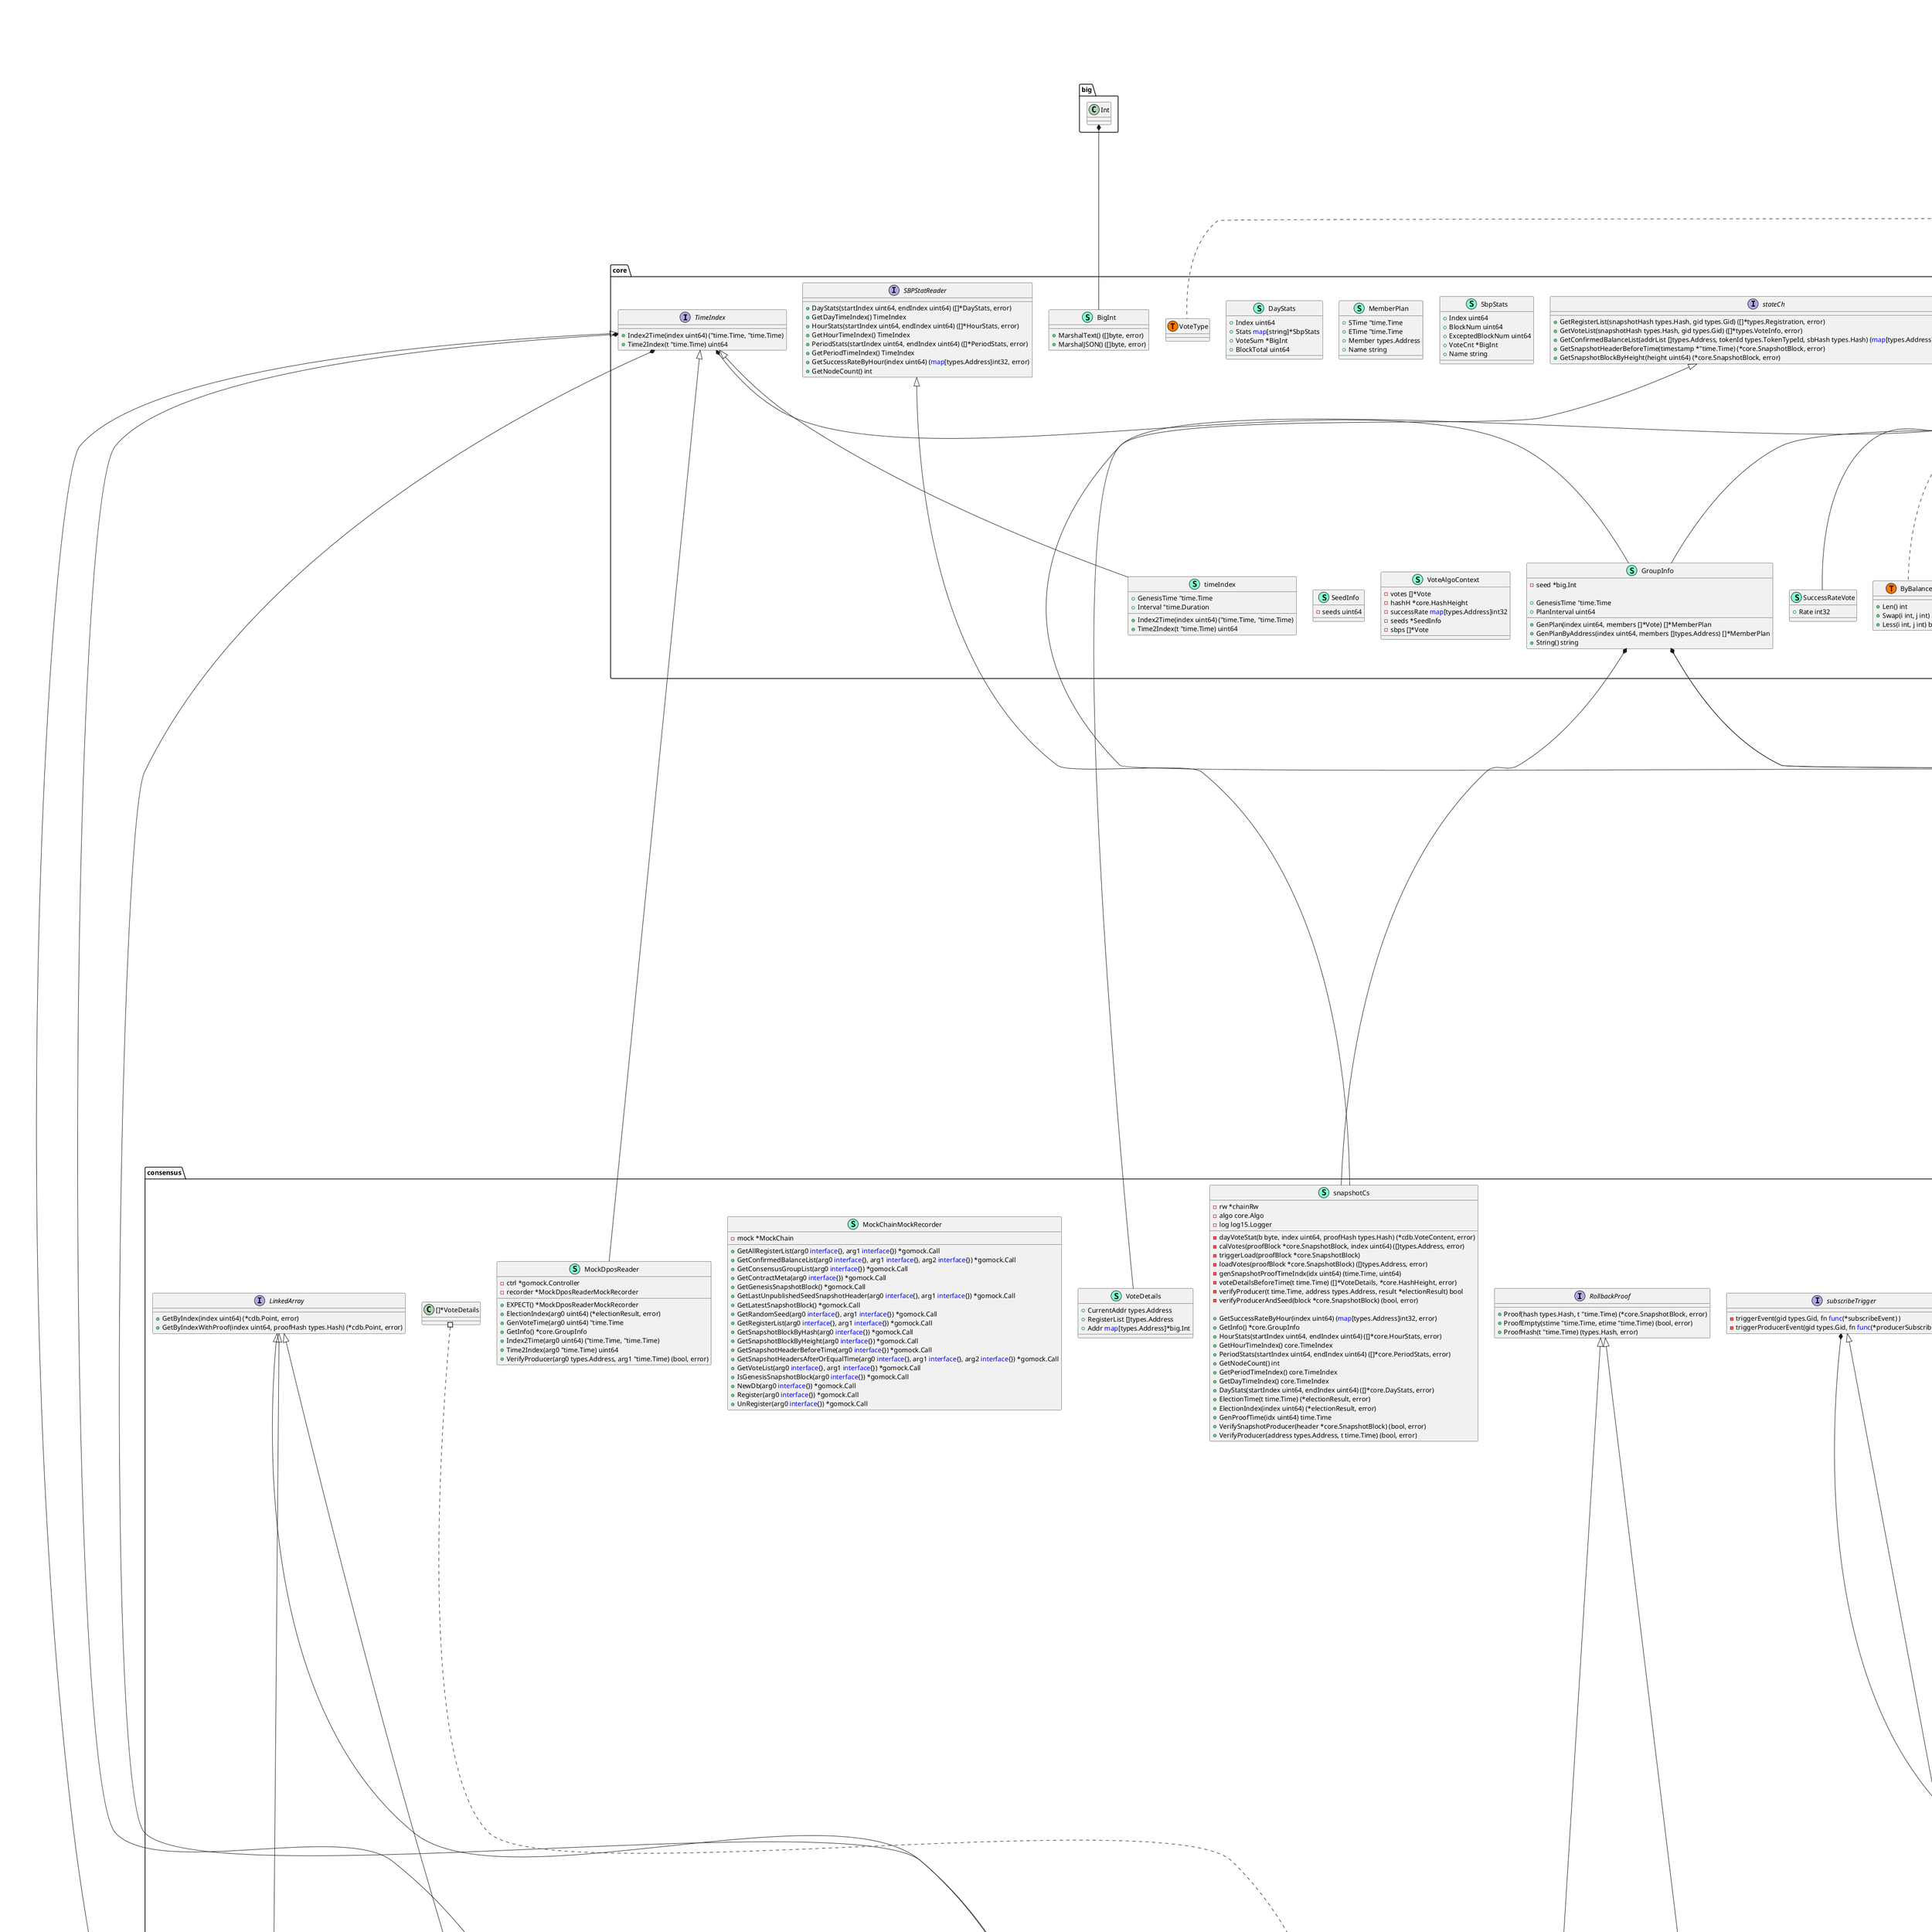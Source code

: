 @startuml
namespace batch {
    interface Batch  {
        + AddAItem(item Item, sHash *types.Hash) error
        + AddSItem(item Item) error
        + Levels() []Level
        + Size() int
        + Info() string
        + Version() uint64
        + Exists(hash types.Hash) bool
        + Batch(snapshotFn BucketExecutorFn, accountFn BucketExecutorFn) error
        + Id() uint64

    }
    interface Bucket  {
        + Items() []Item
        + Owner() *types.Address

    }
    interface Item  {
        + ReferHashes() ([]types.Hash, []types.Hash, *types.Hash)
        + Owner() *types.Address
        + Hash() types.Hash
        + Height() uint64
        + PrevHash() types.Hash

    }
    interface Level  {
        + Buckets() []Bucket
        + Add(item Item) error
        + SHash() *types.Hash
        + Snapshot() bool
        + Index() int
        + Close() 
        + Closed() bool
        + Done() 
        + HasDone() bool
        + Size() int

    }
    class accountLevel << (S,Aquamarine) >> {
        - bs <font color=blue>map</font>[types.Address]*bucket
        - sHash *types.Hash

        + Buckets() []Bucket
        + Snapshot() bool
        + SHash() *types.Hash
        + Add(b Item) error
        + Size() int

    }
    class batch.AccountExistsFunc << (T, #FF7700) >>  {
    }
    class batch.BucketExecutorFn << (T, #FF7700) >>  {
    }
    class batch.SnapshotExistsFunc << (T, #FF7700) >>  {
    }
    class batchExecutor << (S,Aquamarine) >> {
        - p Batch
        - snapshotFn BucketExecutorFn
        - accountFn BucketExecutorFn
        - maxParallel int
        - log log15.Logger

        - execute() error
        - insertLevel(l Level) error
        - insertSnapshotLevel(l Level) error
        - insertAccountLevel(l Level) error

    }
    class batchSnapshot << (S,Aquamarine) >> {
        - num int
        - current int
        - lastSnapshot int
        - version uint64
        - all <font color=blue>map</font>[types.Hash]*ownerLevel
        - ls []Level
        - snapshotExistsF SnapshotExistsFunc
        - accountExistsF AccountExistsFunc
        - maxLevel int
        - id uint64

        - addSnapshotItem(b Item) error
        - addAccountItem(b Item, sHash *types.Hash) error
        - addToAll(keys []types.Hash, l *ownerLevel) 

        + Exists(hash types.Hash) bool
        + Info() string
        + Version() uint64
        + Size() int
        + Id() uint64
        + Levels() []Level
        + AddSItem(b Item) error
        + AddAItem(b Item, sHash *types.Hash) error
        + Batch(snapshotFn BucketExecutorFn, accountFn BucketExecutorFn) error

    }
    class bucket << (S,Aquamarine) >> {
        - bs []Item
        - last int
        - owner *types.Address

        - add(b Item) error

        + Owner() *types.Address
        + Items() []Item

    }
    class level << (S,Aquamarine) >> {
        - index int
        - closed bool
        - done bool

        + Index() int
        + Close() 
        + Closed() bool
        + Done() 
        + HasDone() bool

    }
    class mockChain << (S,Aquamarine) >> {
        - all <font color=blue>map</font>[types.Hash]<font color=blue>struct</font>{}

        - len() int
        - exists(hash types.Hash) error
        - insert(item Item) error
        - execute(p Batch, l Level, bucket Bucket, version uint64) error

    }
    class mockItem << (S,Aquamarine) >> {
        - prevHash types.Hash
        - hash types.Hash
        - height uint64
        - addr *types.Address
        - keys []types.Hash
        - accBlocks []types.Hash
        - sBlock *types.Hash
        - expectedErr error

        - computeHash() types.Hash

        + ReferHashes() ([]types.Hash, []types.Hash, *types.Hash)
        + Owner() *types.Address
        + Hash() types.Hash
        + Height() uint64
        + PrevHash() types.Hash

    }
    class ownerLevel << (S,Aquamarine) >> {
        - owner *types.Address
        - level int

    }
    class snapshotLevel << (S,Aquamarine) >> {
        - bu *bucket

        + Add(b Item) error
        + SHash() *types.Hash
        + Snapshot() bool
        + Buckets() []Bucket
        + Size() int

    }
    class "<font color=blue>func</font>(types.Hash) error" as fontcolorbluefuncfonttypesHasherror {
        'This class was created so that we can correctly have an alias pointing to this name. Since it contains dots that can break namespaces
    }
}
"batch.level" *-- "batch.accountLevel"
"batch.level" *-- "batch.snapshotLevel"

"batch.Batch" <|-- "batch.batchSnapshot"
"batch.Bucket" <|-- "batch.bucket"
"batch.Item" <|-- "batch.mockItem"
"tree.Knot" <|-- "batch.mockItem"

namespace cdb {
    class AddrArr << (S,Aquamarine) >> {
        + Bytes() []byte
        + SetBytes(byt []byte) ([]types.Address, error)

    }
    class ConsensusDB << (S,Aquamarine) >> {
        - db *leveldb.DB

        + GetPointByHeight(prefix byte, height uint64) (*Point, error)
        + DeletePointByHeight(prefix byte, height uint64) error
        + StorePointByHeight(prefix byte, height uint64, p *Point) error
        + GetElectionResultByHash(hash types.Hash) ([]types.Address, error)
        + DeleteElectionResultByHash(hash types.Hash) error
        + StoreElectionResultByHash(hash types.Hash, addrArr []types.Address) error
        + Check() 

    }
    class Content << (S,Aquamarine) >> {
        + ExpectedNum uint32
        + FactualNum uint32

        + Copy() *Content
        + Merge(c *Content) 
        + Rate() int32
        + AddNum(ExpectedNum uint32, FactualNum uint32) 

    }
    class Point << (S,Aquamarine) >> {
        + PrevHash types.Hash
        + Hash types.Hash
        + Sbps <font color=blue>map</font>[types.Address]*Content
        + Votes *VoteContent

        + Json() string
        + Marshal() ([]byte, error)
        + Unmarshal(buf []byte) error
        + LeftAppend(p *Point) error
        + RightAppend(p *Point) error
        + IsEmpty() bool

    }
    class VoteContent << (S,Aquamarine) >> {
        + Details <font color=blue>map</font>[string]*big.Int
        + Total *big.Int

    }
    class cdb.AddrArr << (T, #FF7700) >>  {
    }
    class "[]types.Address" as typesAddress {
        'This class was created so that we can correctly have an alias pointing to this name. Since it contains dots that can break namespaces
    }
}


namespace chain {
    class ByBalance << (S,Aquamarine) >> {
        + Len() int
        + Swap(i int, j int) 
        + Less(i int, j int) bool

    }
    interface Chain  {
        + Init() error
        + Start() error
        + Stop() error
        + Destroy() error
        + Register(listener EventListener) 
        + UnRegister(listener EventListener) 
        + InsertAccountBlock(vmAccountBlocks *interfaces.VmAccountBlock) error
        + InsertSnapshotBlock(snapshotBlock *core.SnapshotBlock) ([]*core.AccountBlock, error)
        + DeleteAccountBlocks(addr types.Address, toHash types.Hash) ([]*core.AccountBlock, error)
        + DeleteAccountBlocksToHeight(addr types.Address, toHeight uint64) ([]*core.AccountBlock, error)
        + DeleteSnapshotBlocks(toHash types.Hash) ([]*core.SnapshotChunk, error)
        + DeleteSnapshotBlocksToHeight(toHeight uint64) ([]*core.SnapshotChunk, error)
        + IsGenesisAccountBlock(hash types.Hash) bool
        + IsAccountBlockExisted(hash types.Hash) (bool, error)
        + GetAccountBlockByHeight(addr types.Address, height uint64) (*core.AccountBlock, error)
        + GetAccountBlockHashByHeight(addr types.Address, height uint64) (*types.Hash, error)
        + GetAccountBlockByHash(blockHash types.Hash) (*core.AccountBlock, error)
        + GetReceiveAbBySendAb(sendBlockHash types.Hash) (*core.AccountBlock, error)
        + IsReceived(sendBlockHash types.Hash) (bool, error)
        + GetAccountBlocks(blockHash types.Hash, count uint64) ([]*core.AccountBlock, error)
        + GetCompleteBlockByHash(blockHash types.Hash) (*core.AccountBlock, error)
        + GetAccountBlocksByHeight(addr types.Address, height uint64, count uint64) ([]*core.AccountBlock, error)
        + GetAccountBlocksByRange(addr types.Address, start uint64, end uint64) ([]*core.AccountBlock, error)
        + GetCallDepth(sendBlock types.Hash) (uint16, error)
        + IsSeedConfirmedNTimes(blockHash types.Hash, n uint64) (bool, error)
        + GetConfirmedTimes(blockHash types.Hash) (uint64, error)
        + GetLatestAccountBlock(addr types.Address) (*core.AccountBlock, error)
        + GetLatestAccountHeight(addr types.Address) (uint64, error)
        + IsGenesisSnapshotBlock(hash types.Hash) bool
        + IsSnapshotBlockExisted(hash types.Hash) (bool, error)
        + GetGenesisSnapshotBlock() *core.SnapshotBlock
        + GetLatestSnapshotBlock() *core.SnapshotBlock
        + GetSnapshotHeightByHash(hash types.Hash) (uint64, error)
        + GetSnapshotHeaderByHeight(height uint64) (*core.SnapshotBlock, error)
        + GetSnapshotHashByHeight(height uint64) (*types.Hash, error)
        + GetSnapshotBlockByHeight(height uint64) (*core.SnapshotBlock, error)
        + GetSnapshotHeaderByHash(hash types.Hash) (*core.SnapshotBlock, error)
        + GetSnapshotBlockByHash(hash types.Hash) (*core.SnapshotBlock, error)
        + GetRangeSnapshotHeaders(startHash types.Hash, endHash types.Hash) ([]*core.SnapshotBlock, error)
        + GetRangeSnapshotBlocks(startHash types.Hash, endHash types.Hash) ([]*core.SnapshotBlock, error)
        + GetSnapshotHeaders(blockHash types.Hash, higher bool, count uint64) ([]*core.SnapshotBlock, error)
        + GetSnapshotBlocks(blockHash types.Hash, higher bool, count uint64) ([]*core.SnapshotBlock, error)
        + GetSnapshotHeadersByHeight(height uint64, higher bool, count uint64) ([]*core.SnapshotBlock, error)
        + GetSnapshotBlocksByHeight(height uint64, higher bool, count uint64) ([]*core.SnapshotBlock, error)
        + GetConfirmSnapshotHeaderByAbHash(abHash types.Hash) (*core.SnapshotBlock, error)
        + GetConfirmSnapshotBlockByAbHash(abHash types.Hash) (*core.SnapshotBlock, error)
        + GetSnapshotHeaderBeforeTime(timestamp *time.Time) (*core.SnapshotBlock, error)
        + GetSnapshotHeadersAfterOrEqualTime(endHashHeight *core.HashHeight, startTime *time.Time, producer *types.Address) ([]*core.SnapshotBlock, error)
        + GetLastUnpublishedSeedSnapshotHeader(producer types.Address, beforeTime time.Time) (*core.SnapshotBlock, error)
        + GetRandomSeed(snapshotHash types.Hash, n int) uint64
        + GetSnapshotBlockByContractMeta(addr types.Address, fromHash types.Hash) (*core.SnapshotBlock, error)
        + GetSeedConfirmedSnapshotBlock(addr types.Address, fromHash types.Hash) (*core.SnapshotBlock, error)
        + GetSeed(limitSb *core.SnapshotBlock, fromHash types.Hash) (uint64, error)
        + GetSubLedger(startHeight uint64, endHeight uint64) ([]*core.SnapshotChunk, error)
        + GetSubLedgerAfterHeight(height uint64) ([]*core.SnapshotChunk, error)
        + GetAllUnconfirmedBlocks() []*core.AccountBlock
        + GetUnconfirmedBlocks(addr types.Address) []*core.AccountBlock
        + GetContentNeedSnapshot() core.SnapshotContent
        + GetContentNeedSnapshotRange() <font color=blue>map</font>[types.Address]*core.HeightRange
        + IterateContracts(iterateFunc <font color=blue>func</font>(types.Address, *core.ContractMeta, error) bool) 
        + IterateAccounts(iterateFunc <font color=blue>func</font>(types.Address, uint64, error) bool) 
        + GetBalance(addr types.Address, tokenId types.TokenTypeId) (*big.Int, error)
        + GetBalanceMap(addr types.Address) (<font color=blue>map</font>[types.TokenTypeId]*big.Int, error)
        + GetConfirmedBalanceList(addrList []types.Address, tokenId types.TokenTypeId, sbHash types.Hash) (<font color=blue>map</font>[types.Address]*big.Int, error)
        + GetContractCode(contractAddr types.Address) ([]byte, error)
        + GetContractMeta(contractAddress types.Address) (*core.ContractMeta, error)
        + GetContractMetaInSnapshot(contractAddress types.Address, snapshotHeight uint64) (*core.ContractMeta, error)
        + GetContractList(gid types.Gid) ([]types.Address, error)
        + GetQuotaUnused(address types.Address) (uint64, error)
        + GetGlobalQuota() types.QuotaInfo
        + GetQuotaUsedList(address types.Address) []types.QuotaInfo
        + GetStorageIterator(address types.Address, prefix []byte) (interfaces.StorageIterator, error)
        + GetValue(address types.Address, key []byte) ([]byte, error)
        + GetVmLogList(logListHash *types.Hash) (core.VmLogList, error)
        + GetVMLogListByAddress(address types.Address, start uint64, end uint64, id *types.Hash) (core.VmLogList, error)
        + GetRegisterList(snapshotHash types.Hash, gid types.Gid) ([]*types.Registration, error)
        + GetAllRegisterList(snapshotHash types.Hash, gid types.Gid) ([]*types.Registration, error)
        + GetConsensusGroupList(snapshotHash types.Hash) ([]*types.ConsensusGroupInfo, error)
        + GetConsensusGroup(snapshotHash types.Hash, gid types.Gid) (*types.ConsensusGroupInfo, error)
        + GetVoteList(snapshotHash types.Hash, gid types.Gid) ([]*types.VoteInfo, error)
        + GetStakeBeneficialAmount(addr types.Address) (*big.Int, error)
        + GetStakeQuota(addr types.Address) (*big.Int, *types.Quota, error)
        + GetStakeQuotas(addrList []types.Address) (<font color=blue>map</font>[types.Address]*types.Quota, error)
        + GetTokenInfoById(tokenId types.TokenTypeId) (*types.TokenInfo, error)
        + GetAllTokenInfo() (<font color=blue>map</font>[types.TokenTypeId]*types.TokenInfo, error)
        + CalVoteDetails(gid types.Gid, info *core.GroupInfo, snapshotBlock core.HashHeight) ([]*interfaces.VoteDetails, error)
        + GetStakeListByPage(snapshotHash types.Hash, lastKey []byte, count uint64) ([]*types.StakeInfo, []byte, error)
        + GetDexFundsByPage(snapshotHash types.Hash, lastAddress types.Address, count int) ([]*dex.Fund, error)
        + GetDexStakeListByPage(snapshotHash types.Hash, lastKey []byte, count int) ([]*dex.DelegateStakeInfo, []byte, error)
        + GetLedgerReaderByHeight(startHeight uint64, endHeight uint64) (interfaces.LedgerReader, error)
        + GetSyncCache() interfaces.SyncCache
        + LoadOnRoad(gid types.Gid) (<font color=blue>map</font>[types.Address]<font color=blue>map</font>[types.Address][]core.HashHeight, error)
        + DeleteOnRoad(toAddress types.Address, sendBlockHash types.Hash) 
        + GetOnRoadBlocksByAddr(addr types.Address, pageNum int, pageSize int) ([]*core.AccountBlock, error)
        + LoadAllOnRoad() (<font color=blue>map</font>[types.Address][]types.Hash, error)
        + GetAccountOnRoadInfo(addr types.Address) (*core.AccountInfo, error)
        + GetOnRoadInfoUnconfirmedHashList(addr types.Address) ([]*types.Hash, error)
        + UpdateOnRoadInfo(addr types.Address, tkId types.TokenTypeId, number uint64, amount big.Int) error
        + ClearOnRoadUnconfirmedCache(addr types.Address, hashList []*types.Hash) error
        + SetCacheLevelForConsensus(level uint32) 
        + NewDb(dirName string) (*leveldb.DB, error)
        + Plugins() *plugins.Plugins
        + SetConsensus(cs Consensus) 
        + DBs() (*index.IndexDB, *block.BlockDB, *state.StateDB)
        + Flusher() *flusher.Flusher
        + StopWrite() 
        + RecoverWrite() 
        + WriteGenesisCheckSum(hash types.Hash) error
        + QueryGenesisCheckSum() (*types.Hash, error)
        + CheckRedo() error
        + CheckRecentBlocks() error
        + CheckOnRoad() error
        + GetStatus() []interfaces.DBStatus

    }
    interface Consensus  {
        + VerifyAccountProducer(block *core.AccountBlock) (bool, error)
        + SBPReader() core.SBPStatReader
        + VerifyABsProducer(abs <font color=blue>map</font>[types.Gid][]*core.AccountBlock) ([]*core.AccountBlock, error)

    }
    interface EventListener  {
        + PrepareInsertAccountBlocks(blocks []*interfaces.VmAccountBlock) error
        + InsertAccountBlocks(blocks []*interfaces.VmAccountBlock) error
        + PrepareInsertSnapshotBlocks(chunks []*core.SnapshotChunk) error
        + InsertSnapshotBlocks(chunks []*core.SnapshotChunk) error
        + PrepareDeleteAccountBlocks(blocks []*core.AccountBlock) error
        + DeleteAccountBlocks(blocks []*core.AccountBlock) error
        + PrepareDeleteSnapshotBlocks(chunks []*core.SnapshotChunk) error
        + DeleteSnapshotBlocks(chunks []*core.SnapshotChunk) error

    }
    interface Listener  {
    }
    class chain << (S,Aquamarine) >> {
        - genesisCfg *config.Genesis
        - chainCfg *config.Chain
        - genesisSnapshotBlock *core.SnapshotBlock
        - genesisAccountBlocks []*interfaces.VmAccountBlock
        - genesisAccountBlockHash <font color=blue>map</font>[types.Hash]<font color=blue>struct</font>{}
        - dataDir string
        - chainDir string
        - consensus Consensus
        - log log15.Logger
        - em *eventManager
        - cache *cache.Cache
        - metaDB *leveldb.DB
        - indexDB *index.IndexDB
        - blockDB *block.BlockDB
        - stateDB *state.StateDB
        - syncCache interfaces.SyncCache
        - flusher *flusher.Flusher
        - flushMu sync.RWMutex
        - plugins *plugins.Plugins
        - status uint32

        - getAccountBlocks(addr types.Address, locations []*file_manager.Location, heightRange []uint64) ([]*core.AccountBlock, error)
        - rsBlockToSBlock(rsBlock *core.AccountBlock, blockHash types.Hash) *core.AccountBlock
        - genVoteDetails(snapshotHash types.Hash, registration *types.Registration, infos []*types.VoteInfo, id types.TokenTypeId) *interfaces.VoteDetails
        - newDbAndRecover() error
        - checkAndInitData() (byte, error)
        - checkForkPoints() error
        - initCache() error
        - closeAndCleanData() error
        - cleanAllData() error
        - deleteSnapshotBlocksToHeight(toHeight uint64) ([]*core.SnapshotChunk, error)
        - deleteAccountBlockByHeightOrHash(addr types.Address, toHeight uint64, toHash *types.Hash) ([]*core.AccountBlock, error)
        - deleteAccountBlocks(blocks []*core.AccountBlock) error
        - getTopProducersMap(snapshotHeight uint64) <font color=blue>map</font>[types.Address]<font color=blue>struct</font>{}
        - getBlocksToBeConfirmed(sc core.SnapshotContent) ([]*core.AccountBlock, error)
        - insertSnapshotBlock(snapshotBlock *core.SnapshotBlock) error
        - getSnapshotBlockList(getList getSnapshotListFunc, higher bool, onlyHeader bool) ([]*core.SnapshotBlock, error)
        - binarySearchBeforeTime(start *core.SnapshotBlock, end *core.SnapshotBlock, timeNanosecond int64) (*core.SnapshotBlock, error)
        - filterUnconfirmedBlocks(snapshotBlock *core.SnapshotBlock, checkConsensus bool) []*core.AccountBlock
        - checkQuota(quotaUnusedCache <font color=blue>map</font>[types.Address]uint64, quotaUsedCache <font color=blue>map</font>[types.Address]uint64, block *core.AccountBlock, sbHeight uint64) (bool, error)
        - computeDependencies(accountBlocks []*core.AccountBlock) []*core.AccountBlock
        - filterConsensusFailed(blocks []*core.AccountBlock) ([]*core.AccountBlock, error)

        + GetAccountId(address types.Address) (uint64, error)
        + GetAccountAddress(accountId uint64) (*types.Address, error)
        + IterateAccounts(iterateFunc <font color=blue>func</font>(types.Address, uint64, error) bool) 
        + IterateContracts(iterateFunc <font color=blue>func</font>(types.Address, *core.ContractMeta, error) bool) 
        + IsGenesisAccountBlock(hash types.Hash) bool
        + IsAccountBlockExisted(hash types.Hash) (bool, error)
        + GetAccountBlockByHeight(addr types.Address, height uint64) (*core.AccountBlock, error)
        + GetAccountBlockHashByHeight(addr types.Address, height uint64) (*types.Hash, error)
        + GetCompleteBlockByHash(blockHash types.Hash) (*core.AccountBlock, error)
        + GetAccountBlockByHash(blockHash types.Hash) (*core.AccountBlock, error)
        + GetReceiveAbBySendAb(sendBlockHash types.Hash) (*core.AccountBlock, error)
        + IsReceived(sendBlockHash types.Hash) (bool, error)
        + GetAccountBlocks(blockHash types.Hash, count uint64) ([]*core.AccountBlock, error)
        + GetAccountBlocksByHeight(addr types.Address, height uint64, count uint64) ([]*core.AccountBlock, error)
        + GetAccountBlocksByRange(addr types.Address, start uint64, end uint64) ([]*core.AccountBlock, error)
        + GetCallDepth(sendBlockHash types.Hash) (uint16, error)
        + GetConfirmedTimes(blockHash types.Hash) (uint64, error)
        + IsSeedConfirmedNTimes(blockHash types.Hash, n uint64) (bool, error)
        + GetLatestAccountBlock(addr types.Address) (*core.AccountBlock, error)
        + GetLatestAccountHeight(addr types.Address) (uint64, error)
        + GetRegisterList(snapshotHash types.Hash, gid types.Gid) ([]*types.Registration, error)
        + GetAllRegisterList(snapshotHash types.Hash, gid types.Gid) ([]*types.Registration, error)
        + GetConsensusGroup(snapshotHash types.Hash, gid types.Gid) (*types.ConsensusGroupInfo, error)
        + GetConsensusGroupList(snapshotHash types.Hash) ([]*types.ConsensusGroupInfo, error)
        + GetVoteList(snapshotHash types.Hash, gid types.Gid) ([]*types.VoteInfo, error)
        + GetStakeBeneficialAmount(addr types.Address) (*big.Int, error)
        + GetStakeQuota(addr types.Address) (*big.Int, *types.Quota, error)
        + GetStakeQuotas(addrList []types.Address) (<font color=blue>map</font>[types.Address]*types.Quota, error)
        + GetTokenInfoById(tokenId types.TokenTypeId) (*types.TokenInfo, error)
        + GetAllTokenInfo() (<font color=blue>map</font>[types.TokenTypeId]*types.TokenInfo, error)
        + CalVoteDetails(gid types.Gid, info *core.GroupInfo, snapshotBlock core.HashHeight) ([]*interfaces.VoteDetails, error)
        + GetStakeListByPage(snapshotHash types.Hash, lastKey []byte, count uint64) ([]*types.StakeInfo, []byte, error)
        + GetDexFundsByPage(snapshotHash types.Hash, lastAddress types.Address, count int) ([]*dex.Fund, error)
        + GetDexStakeListByPage(snapshotHash types.Hash, lastKey []byte, count int) ([]*dex.DelegateStakeInfo, []byte, error)
        + GetDexFundByAddress(snapshotHash types.Hash, address types.Address) (*dex.Fund, error)
        + GetDexFundStakeForMiningV1ListByPage(snapshotHash types.Hash, lastKey []byte, count int) ([]*types.Address, []byte, error)
        + GetDexFundStakeForMiningV2ListByPage(snapshotHash types.Hash, lastKey []byte, count int) ([]*types.Address, []byte, error)
        + Init() error
        + Start() error
        + Stop() error
        + Destroy() error
        + Plugins() *plugins.Plugins
        + NewDb(dirName string) (*leveldb.DB, error)
        + SetConsensus(cs Consensus) 
        + DBs() (*index.IndexDB, *block.BlockDB, *state.StateDB)
        + Flusher() *flusher.Flusher
        + ResetLog(dir string, lvl string) 
        + GetStatus() []interfaces.DBStatus
        + SetCacheLevelForConsensus(level uint32) 
        + StopWrite() 
        + RecoverWrite() 
        + CheckRedo() error
        + CheckRecentBlocks() error
        + CheckOnRoad() error
        + CheckHash() error
        + DeleteSnapshotBlocks(toHash types.Hash) ([]*core.SnapshotChunk, error)
        + DeleteSnapshotBlocksToHeight(toHeight uint64) ([]*core.SnapshotChunk, error)
        + DeleteAccountBlocks(addr types.Address, toHash types.Hash) ([]*core.AccountBlock, error)
        + DeleteAccountBlocksToHeight(addr types.Address, toHeight uint64) ([]*core.AccountBlock, error)
        + Register(listener EventListener) 
        + UnRegister(listener EventListener) 
        + InsertAccountBlock(vmAccountBlock *interfaces.VmAccountBlock) error
        + InsertSnapshotBlock(snapshotBlock *core.SnapshotBlock) ([]*core.AccountBlock, error)
        + WriteGenesisCheckSum(hash types.Hash) error
        + QueryGenesisCheckSum() (*types.Hash, error)
        + LoadOnRoad(gid types.Gid) (<font color=blue>map</font>[types.Address]<font color=blue>map</font>[types.Address][]core.HashHeight, error)
        + GetOnRoadBlocksByAddr(addr types.Address, pageNum int, pageSize int) ([]*core.AccountBlock, error)
        + DeleteOnRoad(toAddress types.Address, sendBlockHash types.Hash) 
        + GetAccountOnRoadInfo(addr types.Address) (*core.AccountInfo, error)
        + LoadAllOnRoad() (<font color=blue>map</font>[types.Address][]types.Hash, error)
        + GetOnRoadInfoUnconfirmedHashList(addr types.Address) ([]*types.Hash, error)
        + UpdateOnRoadInfo(addr types.Address, tkId types.TokenTypeId, number uint64, amount big.Int) error
        + ClearOnRoadUnconfirmedCache(addr types.Address, hashList []*types.Hash) error
        + IsGenesisSnapshotBlock(hash types.Hash) bool
        + IsSnapshotBlockExisted(hash types.Hash) (bool, error)
        + GetGenesisSnapshotBlock() *core.SnapshotBlock
        + GetLatestSnapshotBlock() *core.SnapshotBlock
        + GetSnapshotHeightByHash(hash types.Hash) (uint64, error)
        + GetSnapshotHashByHeight(height uint64) (*types.Hash, error)
        + GetSnapshotHeaderByHeight(height uint64) (*core.SnapshotBlock, error)
        + GetSnapshotBlockByHeight(height uint64) (*core.SnapshotBlock, error)
        + GetSnapshotHeaderByHash(hash types.Hash) (*core.SnapshotBlock, error)
        + GetSnapshotBlockByHash(hash types.Hash) (*core.SnapshotBlock, error)
        + GetRangeSnapshotHeaders(startHash types.Hash, endHash types.Hash) ([]*core.SnapshotBlock, error)
        + GetRangeSnapshotBlocks(startHash types.Hash, endHash types.Hash) ([]*core.SnapshotBlock, error)
        + GetSnapshotHeaders(blockHash types.Hash, higher bool, count uint64) ([]*core.SnapshotBlock, error)
        + GetSnapshotBlocks(blockHash types.Hash, higher bool, count uint64) ([]*core.SnapshotBlock, error)
        + GetSnapshotHeadersByHeight(height uint64, higher bool, count uint64) ([]*core.SnapshotBlock, error)
        + GetSnapshotBlocksByHeight(height uint64, higher bool, count uint64) ([]*core.SnapshotBlock, error)
        + GetConfirmSnapshotHeaderByAbHash(abHash types.Hash) (*core.SnapshotBlock, error)
        + GetConfirmSnapshotBlockByAbHash(abHash types.Hash) (*core.SnapshotBlock, error)
        + GetSnapshotHeaderBeforeTime(timestamp *time.Time) (*core.SnapshotBlock, error)
        + GetSnapshotHeadersAfterOrEqualTime(endHashHeight *core.HashHeight, startTime *time.Time, producer *types.Address) ([]*core.SnapshotBlock, error)
        + QuerySnapshotBlockByHeight(height uint64) (*core.SnapshotBlock, error)
        + QueryLatestSnapshotBlock() (*core.SnapshotBlock, error)
        + GetRandomSeed(snapshotHash types.Hash, n int) uint64
        + GetSnapshotBlockByContractMeta(addr types.Address, fromHash types.Hash) (*core.SnapshotBlock, error)
        + GetSeedConfirmedSnapshotBlock(addr types.Address, fromHash types.Hash) (*core.SnapshotBlock, error)
        + GetSeed(limitSb *core.SnapshotBlock, fromHash types.Hash) (uint64, error)
        + GetLastUnpublishedSeedSnapshotHeader(producer types.Address, beforeTime time.Time) (*core.SnapshotBlock, error)
        + GetSubLedger(startHeight uint64, endHeight uint64) ([]*core.SnapshotChunk, error)
        + GetSubLedgerAfterHeight(height uint64) ([]*core.SnapshotChunk, error)
        + GetBalance(addr types.Address, tokenId types.TokenTypeId) (*big.Int, error)
        + GetBalanceMap(addr types.Address) (<font color=blue>map</font>[types.TokenTypeId]*big.Int, error)
        + GetConfirmedBalanceList(addrList []types.Address, tokenId types.TokenTypeId, sbHash types.Hash) (<font color=blue>map</font>[types.Address]*big.Int, error)
        + GetContractCode(contractAddress types.Address) ([]byte, error)
        + GetContractMeta(contractAddress types.Address) (*core.ContractMeta, error)
        + GetContractMetaInSnapshot(contractAddress types.Address, snapshotHeight uint64) (*core.ContractMeta, error)
        + GetContractList(gid types.Gid) ([]types.Address, error)
        + GetVmLogList(logListHash *types.Hash) (core.VmLogList, error)
        + GetVMLogListByAddress(address types.Address, start uint64, end uint64, id *types.Hash) (core.VmLogList, error)
        + GetQuotaUnused(address types.Address) (uint64, error)
        + GetGlobalQuota() types.QuotaInfo
        + GetQuotaUsedList(address types.Address) []types.QuotaInfo
        + GetStorageIterator(address types.Address, prefix []byte) (interfaces.StorageIterator, error)
        + GetValue(address types.Address, key []byte) ([]byte, error)
        + GetLedgerReaderByHeight(startHeight uint64, endHeight uint64) (interfaces.LedgerReader, error)
        + GetSyncCache() interfaces.SyncCache
        + GetAllUnconfirmedBlocks() []*core.AccountBlock
        + GetUnconfirmedBlocks(addr types.Address) []*core.AccountBlock
        + GetContentNeedSnapshot() core.SnapshotContent
        + GetContentNeedSnapshotRange() <font color=blue>map</font>[types.Address]*core.HeightRange

    }
    class chain.ByBalance << (T, #FF7700) >>  {
    }
    class chain.getSnapshotListFunc << (T, #FF7700) >>  {
    }
    class eventManager << (S,Aquamarine) >> {
        - listenerList []EventListener
        - chain *chain
        - maxHandlerId uint32
        - mu sync.Mutex

        + TriggerInsertAbs(eventType byte, vmAccountBlocks []*interfaces.VmAccountBlock) error
        + TriggerDeleteAbs(eventType byte, accountBlocks []*core.AccountBlock) error
        + TriggerInsertSbs(eventType byte, chunks []*core.SnapshotChunk) error
        + TriggerDeleteSbs(eventType byte, chunks []*core.SnapshotChunk) error
        + Register(listener EventListener) 
        + UnRegister(listener EventListener) 

    }
    class ledgerReader << (S,Aquamarine) >> {
        - chain *chain
        - from uint64
        - to uint64
        - chunkPrevHash types.Hash
        - chunkHash types.Hash
        - fromLocation *file_manager.Location
        - toLocation *file_manager.Location
        - currentLocation *file_manager.Location

        + Seg() interfaces.Segment
        + Size() int
        + Read(p []byte) (int, error)
        + Close() error

    }
    class "<font color=blue>func</font>() ([]*file_manager.Location, []uint64, error)" as fontcolorbluefuncfontfilemanagerLocationuint64error {
        'This class was created so that we can correctly have an alias pointing to this name. Since it contains dots that can break namespaces
    }
    class "[]*interfaces.VoteDetails" as interfacesVoteDetails {
        'This class was created so that we can correctly have an alias pointing to this name. Since it contains dots that can break namespaces
    }
}

"chain.Chain" <|-- "chain.chain"
"chain_cache.Chain" <|-- "chain.chain"
"chain_genesis.Chain" <|-- "chain.chain"
"chain_index.Chain" <|-- "chain.chain"
"chain_plugins.Chain" <|-- "chain.chain"
"chain_state.Chain" <|-- "chain.chain"
"generator.chain" <|-- "chain.chain"
"generator.stateChain" <|-- "chain.chain"
"onroad.JudgeGenesis" <|-- "chain.chain"
"onroad_pool.chainReader" <|-- "chain.chain"
"verifier.accountChain" <|-- "chain.chain"

namespace chain_block {
    class BlockDB << (S,Aquamarine) >> {
        - fm *file_manager.FileManager
        - snappyWriteBuffer []byte
        - wg sync.WaitGroup
        - fileSize int64
        - id types.Hash
        - flushStartLocation *file_manager.Location
        - flushTargetLocation *file_manager.Location
        - flushBuf *BufWriter
        - log log15.Logger

        - maxLocation(location *file_manager.Location) *file_manager.Location

        + GetAccountBlock(location *file_manager.Location) (*core.AccountBlock, error)
        + FileSize() int64
        + Close() error
        + Write(ss *core.SnapshotChunk) (<font color=blue>map</font>[types.Hash]*file_manager.Location, *file_manager.Location, error)
        + Read(location *file_manager.Location) ([]byte, error)
        + ReadRaw(startLocation *file_manager.Location, buf []byte) (*file_manager.Location, int, error)
        + ReadUnitBytes(location *file_manager.Location) ([]byte, *file_manager.Location, error)
        + ReadUnit(location *file_manager.Location) (*core.SnapshotBlock, *core.AccountBlock, *file_manager.Location, error)
        + ReadChunk(location *file_manager.Location) (*core.SnapshotChunk, *file_manager.Location, error)
        + ReadRange(startLocation *file_manager.Location, endLocation *file_manager.Location) ([]*core.SnapshotChunk, error)
        + GetNextLocation(location *file_manager.Location) (*file_manager.Location, error)
        + PrepareRollback(location *file_manager.Location) ([]*core.SnapshotChunk, error)
        + Rollback(location *file_manager.Location) error
        + SetLog(h log15.Handler) 
        + GetStatus() []interfaces.DBStatus
        + Id() types.Hash
        + Prepare() 
        + CancelPrepare() 
        + RedoLog() ([]byte, error)
        + Commit() error
        + AfterCommit() 
        + BeforeRecover(redoLog []byte) 
        + AfterRecover() 
        + PatchRedoLog(redoLog []byte) error
        + GetSnapshotBlock(location *file_manager.Location) (*core.SnapshotBlock, error)
        + GetSnapshotHeader(location *file_manager.Location) (*core.SnapshotBlock, error)

    }
    class BufWriter << (S,Aquamarine) >> {
        + Buffer *bytes.Buffer
        + Err error

        + Write(data []byte) error
        + WriteError(err error) 
        + Close() error
        + Release() 

    }
    class blockFileParser << (S,Aquamarine) >> {
        - blockSize int64
        - blockSizeBuffer []byte
        - blockSizeBufferPointer int
        - blockType byte
        - blockBufferPointer int64
        - blockBuffer []byte
        - bytesBuffer <font color=blue>chan</font> *byteBuffer
        - closed bool
        - err error

        + Close() error
        + WriteError(err error) 
        + Write(buf []byte) error
        + Iterator() <font color=blue>chan</font> *byteBuffer
        + Error() error

    }
    class byteBuffer << (S,Aquamarine) >> {
        + BlockType byte
        + Buffer []byte
        + Size int64

    }
}

"chain_flusher.Storage" <|-- "chain_block.BlockDB"
"chain_file_manager.DataParser" <|-- "chain_block.BufWriter"
"chain_file_manager.DataParser" <|-- "chain_block.blockFileParser"

namespace chain_cache {
    class Cache << (S,Aquamarine) >> {
        - chain Chain
        - ds *dataSet
        - mu sync.RWMutex
        - unconfirmedPool *UnconfirmedPool
        - hd *hotData
        - quotaList *quotaList

        - insertAccountBlock(block *core.AccountBlock) 
        - initLatestSnapshotBlock() error

        + InsertAccountBlock(block *core.AccountBlock) 
        + RollbackAccountBlocks(accountBlocks []*core.AccountBlock) error
        + IsAccountBlockExisted(hash types.Hash) bool
        + GetLatestAccountBlock(address types.Address) *core.AccountBlock
        + GetAccountBlockByHeight(addr types.Address, height uint64) *core.AccountBlock
        + GetAccountBlockByHash(hash types.Hash) *core.AccountBlock
        + Destroy() 
        + GetStatus() []interfaces.DBStatus
        + Init() error
        + GetQuotaUsedList(addr types.Address) []types.QuotaInfo
        + GetGlobalQuota() types.QuotaInfo
        + ResetUnconfirmedQuotas(unconfirmedBlocks []*core.AccountBlock) 
        + InsertSnapshotBlock(snapshotBlock *core.SnapshotBlock, confirmedBlocks []*core.AccountBlock) 
        + RollbackSnapshotBlocks(deletedChunks []*core.SnapshotChunk, unconfirmedBlocks []*core.AccountBlock) error
        + IsSnapshotBlockExisted(hash types.Hash) bool
        + GetLatestSnapshotBlock() *core.SnapshotBlock
        + GetSnapshotHeaderByHash(hash types.Hash) *core.SnapshotBlock
        + GetSnapshotBlockByHash(hash types.Hash) *core.SnapshotBlock
        + GetSnapshotHeaderByHeight(height uint64) *core.SnapshotBlock
        + GetSnapshotBlockByHeight(height uint64) *core.SnapshotBlock
        + GetUnconfirmedBlocks() []*core.AccountBlock
        + GetUnconfirmedBlocksByAddress(address *types.Address) []*core.AccountBlock

    }
    interface Chain  {
        + QueryLatestSnapshotBlock() (*core.SnapshotBlock, error)
        + QuerySnapshotBlockByHeight(height uint64) (*core.SnapshotBlock, error)
        + GetSnapshotBlockByHeight(height uint64) (*core.SnapshotBlock, error)
        + GetSubLedger(endHeight uint64, startHeight uint64) ([]*core.SnapshotChunk, error)
        + GetSubLedgerAfterHeight(height uint64) ([]*core.SnapshotChunk, error)

    }
    class UnconfirmedPool << (S,Aquamarine) >> {
        - ds *dataSet
        - insertedList []types.Hash
        - insertedMap <font color=blue>map</font>[types.Address][]types.Hash

        + InsertAccountBlock(block *core.AccountBlock) 
        + GetBlocks() []*core.AccountBlock
        + GetBlocksByAddress(addr *types.Address) []*core.AccountBlock
        + DeleteBlocks(blocks []*core.AccountBlock) 
        + DeleteAllBlocks() 

    }
    class chain_cache.quotaInfo << (T, #FF7700) >>  {
    }
    class dataSet << (S,Aquamarine) >> {
        - store *cache.Cache
        - snapshotKeepCount uint64

        - insertAccountBlock(accountBlock *core.AccountBlock, delay time.Duration) 
        - deleteStaleSnapshotBlock(height uint64) 

        + Close() 
        + IsLarge() bool
        + InsertAccountBlock(accountBlock *core.AccountBlock) 
        + InsertSnapshotBlock(snapshotBlock *core.SnapshotBlock) 
        + DeleteAccountBlocks(accountBlocks []*core.AccountBlock) 
        + DelayDeleteAccountBlocks(accountBlocks []*core.AccountBlock, delay time.Duration) 
        + DeleteSnapshotBlock(snapshotBlock *core.SnapshotBlock) 
        + GetAccountBlock(hash types.Hash) *core.AccountBlock
        + GetAccountBlockByHeight(address types.Address, height uint64) *core.AccountBlock
        + IsAccountBlockExisted(hash types.Hash) bool
        + GetSnapshotBlock(hash types.Hash) *core.SnapshotBlock
        + GetSnapshotBlockByHeight(height uint64) *core.SnapshotBlock
        + IsSnapshotBlockExisted(hash types.Hash) bool
        + GetStatus() []interfaces.DBStatus

    }
    class hotData << (S,Aquamarine) >> {
        - ds *dataSet
        - latestSnapshotBlock *core.SnapshotBlock
        - latestAccountBlocks <font color=blue>map</font>[types.Address]types.Hash

        + SetLatestSnapshotBlock(snapshotBlock *core.SnapshotBlock) 
        + GetLatestSnapshotBlock() *core.SnapshotBlock
        + InsertAccountBlock(block *core.AccountBlock) 
        + DeleteAccountBlocks(blocks []*core.AccountBlock) 
        + GetLatestAccountBlock(addr types.Address) *core.AccountBlock

    }
    class quotaList << (S,Aquamarine) >> {
        - chain Chain
        - backElement <font color=blue>map</font>[types.Address]*quotaInfo
        - globalUsed types.QuotaInfo
        - usedStart *list.Element
        - usedAccumulateHeight int
        - list *list.List
        - listMaxLength int
        - status byte
        - log log15.Logger

        - init() error
        - build() error
        - moveNext(backElement <font color=blue>map</font>[types.Address]*quotaInfo) 
        - add(quotaInfoMap <font color=blue>map</font>[types.Address]*quotaInfo, addr types.Address, quota uint64, quotaUsed uint64) 
        - sub(quotaInfoMap <font color=blue>map</font>[types.Address]*quotaInfo, addr types.Address, blockCount uint64, quota uint64, quotaUsed uint64) 
        - calculateGlobalUsed() 
        - resetUsedStart() 
        - aggregate(quotaMap <font color=blue>map</font>[types.Address]*quotaInfo) (uint64, uint64, uint64)

        + GetGlobalQuota() types.QuotaInfo
        + GetQuotaUsedList(addr types.Address) []types.QuotaInfo
        + Add(addr types.Address, quota uint64, quotaUsed uint64) 
        + Sub(addr types.Address, quota uint64, quotaUsed uint64) 
        + ResetUnconfirmedQuotas(unconfirmedBlocks []*core.AccountBlock) 
        + NewNext(confirmedBlocks []*core.AccountBlock) 
        + Rollback(deletedChunks []*core.SnapshotChunk) error

    }
    class "types.QuotaInfo" as typesQuotaInfo {
        'This class was created so that we can correctly have an alias pointing to this name. Since it contains dots that can break namespaces
    }
}


namespace chain_db {
    class Store << (S,Aquamarine) >> {
        - id types.Hash
        - name string
        - memDbMu sync.RWMutex
        - memDb *db.MemDB
        - snapshotBatch *leveldb.Batch
        - flushingBatch *leveldb.Batch
        - unconfirmedBatchs *UnconfirmedBatchs
        - dbDir string
        - db *leveldb.DB
        - afterRecoverFuncs []<font color=blue>func</font>() 

        - getNewBatch() *leveldb.Batch
        - releaseFlushingBatch() 
        - getSnapshotMemDb() (*memdb.DB, uint64)
        - putMemDb(batch *leveldb.Batch) 

        + Id() types.Hash
        + Prepare() 
        + CancelPrepare() 
        + RedoLog() ([]byte, error)
        + Commit() error
        + PatchRedoLog(redoLog []byte) error
        + AfterCommit() 
        + BeforeRecover( []byte) 
        + AfterRecover() 
        + RollbackAccountBlocks(rollbackBatch *leveldb.Batch, accountBlocks []*core.AccountBlock) 
        + RollbackAccountBlockByHash(rollbackBatch *leveldb.Batch, blockHashList []types.Hash) 
        + RollbackSnapshot(rollbackBatch *leveldb.Batch) 
        + CompactRange(r util.Range) error
        + NewBatch() *leveldb.Batch
        + Get(key []byte) ([]byte, error)
        + GetOriginal(key []byte) ([]byte, error)
        + Has(key []byte) (bool, error)
        + NewIterator(slice *util.Range) interfaces.StorageIterator
        + Close() error
        + Clean() error
        + RegisterAfterRecover(f <font color=blue>func</font>() ) 
        + GetStatus() []interfaces.DBStatus
        + WriteDirectly(batch *leveldb.Batch) 
        + WriteAccountBlock(batch *leveldb.Batch, block *core.AccountBlock) 
        + WriteAccountBlockByHash(batch *leveldb.Batch, blockHash types.Hash) 
        + WriteSnapshot(snapshotBatch *leveldb.Batch, accountBlocks []*core.AccountBlock) 
        + WriteSnapshotByHash(snapshotBatch *leveldb.Batch, blockHashList []types.Hash) 

    }
    class UnconfirmedBatchs << (S,Aquamarine) >> {
        - batchMap <font color=blue>map</font>[types.Hash]*list.Element
        - batchList *list.List
        - mu sync.RWMutex

        + Size() int
        + Get(blockHash types.Hash) (*leveldb.Batch, bool)
        + Put(blockHash types.Hash, batch *leveldb.Batch) 
        + Remove(blockHash types.Hash) 
        + Clear() 
        + All(f <font color=blue>func</font>(*leveldb.Batch) ) 

    }
}

"chain_flusher.Storage" <|-- "chain_db.Store"

namespace chain_file_manager {
    interface DataParser  {
        + Write( []byte) error
        + WriteError(err error) 
        + Close() error

    }
    class FileManager << (S,Aquamarine) >> {
        - fileSize int64
        - fdSet *fdManager
        - nextFlushStartLocation *Location
        - prevFlushLocation *Location
        - fSyncWg sync.WaitGroup
        - log log15.Logger

        - readFile(fd *fileDescription, fromLocation *Location, toLocation *Location) ([]byte, error)
        - write(buf []byte) (int, error)

        + NextFlushStartLocation() *Location
        + SetNextFlushStartLocation(location *Location) 
        + LatestLocation() *Location
        + Write(buf []byte) (*Location, error)
        + DeleteTo(location *Location) error
        + Flush(startLocation *Location, targetLocation *Location, buf []byte) error
        + GetNextLocation(location *Location) (*Location, error)
        + Read(location *Location) ([]byte, *Location, error)
        + ReadRaw(startLocation *Location, buf []byte) (*Location, int, error)
        + ReadRange(startLocation *Location, endLocation *Location, parser DataParser) 
        + SetLog(h log15.Handler) 
        + Close() error
        + GetCacheStatusList() []interfaces.DBStatus

    }
    class Location << (S,Aquamarine) >> {
        + FileId uint64
        + Offset int64

        + Compare(a *Location) int
        + Distance(fileSize int64, backLocation *Location) int64
        + String() string

    }
    class fdManager << (S,Aquamarine) >> {
        - dirName string
        - dirFd *os.File
        - filenamePrefix string
        - filenamePrefixSize int
        - fileCache *list.List
        - fileFdCache <font color=blue>map</font>[uint64]*fileDescription
        - fileCacheLength int
        - fileSize int64
        - writeFd *fileDescription
        - changeFdMu sync.RWMutex
        - fileManager *FileManager

        - resetWriteFd(location *Location) error
        - latestFileId() uint64
        - loadLatestLocation() (*Location, error)
        - reset() 
        - getCacheItem(fileId uint64) *fileCacheItem
        - getFileFd(fileId uint64) (*os.File, error)
        - createNewFile(fileId uint64) (*os.File, error)
        - isCorrectFile(filename string) bool
        - fileIdToAbsoluteFilename(fileId uint64) string
        - filenameToFileId(filename string) (uint64, error)

        + LatestLocation() *Location
        + GetFd(fileId uint64) (*fileDescription, error)
        + GetTmpFlushFd(fileId uint64) (*fileDescription, error)
        + GetWriteFd() *fileDescription
        + DeleteTo(location *Location) error
        + DiskDelete(highLocation *Location, lowLocation *Location) error
        + CreateNextFd() error
        + Close() error

    }
    class fileCacheItem << (S,Aquamarine) >> {
        + Buffer []byte
        + BufferLen int64
        + FileId uint64
        + Mu sync.RWMutex
        + FileWriter *os.File

    }
    class fileDescription << (S,Aquamarine) >> {
        - fdSet *fdManager
        - fileReader *os.File
        - cacheItem *fileCacheItem
        - fileId uint64
        - writeMaxSize int64

        - readAt(b []byte, offset int64) (int, error)

        + ReadAt(b []byte, offset int64) (int, error)
        + Write(buf []byte) (int, error)
        + Flush(startOffset int64, buf []byte) (int, error)
        + Close() 

    }
}


namespace chain_flusher {
    class Flusher << (S,Aquamarine) >> {
        - dirName string
        - storeList []Storage
        - idMap <font color=blue>map</font>[types.Hash]Storage
        - log log15.Logger
        - fd *os.File
        - mu *sync.RWMutex
        - syncFlush sync.WaitGroup
        - wg sync.WaitGroup
        - flushInterval time.Duration
        - flushingMu sync.Mutex
        - startCommitFlag types.Hash
        - commitWg sync.WaitGroup
        - terminal <font color=blue>chan</font> <font color=blue>struct</font>{}
        - flusherStatus int32

        - loopFlush() 
        - flush() 
        - commitRedo() error
        - loadRedo(fd *os.File) ([][]byte, []Storage, error)
        - cleanRedoLog() error
        - prepare() error
        - writeRedoLog() error
        - syncRedoLog() bool
        - commit() error
        - afterCommit() 
        - beforeRecover(stores []Storage, redoLogList [][]byte) 
        - afterRecover() 
        - redo(stores []Storage, redoLogList [][]byte) error

        + Close() error
        + ReplaceStore(id types.Hash, store Storage) 
        + Abort() 
        + Start() 
        + Stop() 
        + Flush() 
        + Recover() error
        + LoadRedo(fd *os.File) ([][]byte, []Storage, error)

    }
    interface Storage  {
        + Id() types.Hash
        + Prepare() 
        + CancelPrepare() 
        + RedoLog() ([]byte, error)
        + Commit() error
        + AfterCommit() 
        + BeforeRecover( []byte) 
        + AfterRecover() 
        + PatchRedoLog( []byte) error

    }
}


namespace chain_genesis {
    interface Chain  {
        + InsertSnapshotBlock(snapshotBlock *core.SnapshotBlock) ([]*core.AccountBlock, error)
        + InsertAccountBlock(vmAccountBlocks *interfaces.VmAccountBlock) error
        + QuerySnapshotBlockByHeight( uint64) (*core.SnapshotBlock, error)
        + GetContentNeedSnapshot() core.SnapshotContent
        + WriteGenesisCheckSum(hash types.Hash) error
        + QueryGenesisCheckSum() (*types.Hash, error)

    }
    class SortBalances << (S,Aquamarine) >> {
        + Len() int
        + Swap(i int, j int) 
        + Less(i int, j int) bool

    }
    class SortVmBlocks << (S,Aquamarine) >> {
        + Len() int
        + Swap(i int, j int) 
        + Less(i int, j int) bool

    }
    class byTokenId << (S,Aquamarine) >> {
        + Len() int
        + Swap(i int, j int) 
        + Less(i int, j int) bool

    }
    class chain_genesis.SortBalances << (T, #FF7700) >>  {
    }
    class chain_genesis.SortVmBlocks << (T, #FF7700) >>  {
    }
    class chain_genesis.byTokenId << (T, #FF7700) >>  {
    }
    class tokenInfoForSort << (S,Aquamarine) >> {
        - tokenId types.TokenTypeId

    }
    class "[]<font color=blue>struct</font>{types.TokenTypeId, *big.Int}" as fontcolorbluestructfonttypesTokenTypeIdbigInt {
        'This class was created so that we can correctly have an alias pointing to this name. Since it contains dots that can break namespaces
    }
    class "[]*interfaces.VmAccountBlock" as interfacesVmAccountBlock {
        'This class was created so that we can correctly have an alias pointing to this name. Since it contains dots that can break namespaces
    }
}
"config.TokenInfo" *-- "chain_genesis.tokenInfoForSort"


namespace chain_index {
    interface Chain  {
        + LoadOnRoad(gid types.Gid) (<font color=blue>map</font>[types.Address]<font color=blue>map</font>[types.Address][]core.HashHeight, error)
        + IterateContracts(iterateFunc <font color=blue>func</font>(types.Address, *core.ContractMeta, error) bool) 

    }
    class IndexDB << (S,Aquamarine) >> {
        - store *db.Store
        - latestAccountId uint64
        - cache *bigcache.BigCache
        - sendCreateBlockHashCache *golang-lru.Cache
        - accountCache *golang-lru.Cache
        - log log15.Logger

        - createAccount(batch interfaces.Batch, addr *types.Address) uint64
        - queryLatestAccountId() (uint64, error)
        - newCache() error
        - initCache(c Chain) error
        - getValue(key []byte) ([]byte, error)
        - rollback(batch *xleveldb.Batch, deletedSnapshotSegments []*core.SnapshotChunk) error
        - deleteSnapshotBlock(batch *xleveldb.Batch, snapshotBlock *core.SnapshotBlock) 
        - deleteAccountBlocks(batch *xleveldb.Batch, blocks []*core.AccountBlock, sendBlockHashMap <font color=blue>map</font>[types.Hash]*core.AccountBlock) error
        - deleteSnapshotBlockHash(batch *xleveldb.Batch, snapshotBlockHash types.Hash) 
        - deleteSnapshotBlockHeight(batch *xleveldb.Batch, snapshotBlockHeight uint64) 
        - deleteAccountBlockHash(batch *xleveldb.Batch, accountBlockHash types.Hash) 
        - deleteAccountBlockHeight(batch *xleveldb.Batch, addr types.Address, height uint64) 
        - deleteReceiveInfo(batch *xleveldb.Batch, sendBlockHash types.Hash) 
        - deleteConfirmHeight(batch *xleveldb.Batch, addr types.Address, height uint64) 
        - deleteConfirmCache(blockHash types.Hash) 
        - insertAccountBlock(batch *xleveldb.Batch, accountBlock *core.AccountBlock) error
        - insertAbHashHeight(batch interfaces.Batch, block *core.AccountBlock, value []byte) 
        - insertConfirmCache(blockHash types.Hash, snapshotHeight uint64) 
        - insertAbHeightLocation(batch interfaces.Batch, block *core.AccountBlock, location *file_manager.Location) 
        - insertSbHashHeight(batch interfaces.Batch, hash types.Hash, height uint64) 
        - insertSbHeightLocation(batch interfaces.Batch, block *core.SnapshotBlock, location *file_manager.Location) 
        - insertReceiveInfo(batch interfaces.Batch, sendBlockHash types.Hash, value []byte) 
        - insertOnRoad(batch interfaces.Batch, toAddr types.Address, blockHash types.Hash) 
        - deleteOnRoad(batch interfaces.Batch, toAddr types.Address, blockHash types.Hash) 
        - getSnapshotBlockLocations(startHeight uint64, endHeight uint64) ([]*file_manager.Location, []uint64, error)
        - getSnapshotBlockLocationsByCache(endHeight uint64, startHeight uint64) ([]*file_manager.Location, []uint64, error)

        + HasAccount(addr types.Address) (bool, error)
        + GetAccountId(addr *types.Address) (uint64, error)
        + GetAccountAddress(accountId uint64) (*types.Address, error)
        + IterateAccounts(iterateFunc <font color=blue>func</font>(types.Address, uint64, error) bool) 
        + IsAccountBlockExisted(hash *types.Hash) (bool, error)
        + GetLatestAccountBlock(addr *types.Address) (uint64, *file_manager.Location, error)
        + GetAccountBlockLocationByHash(blockHash *types.Hash) (*file_manager.Location, error)
        + GetAccountBlockLocation(addr *types.Address, height uint64) (*file_manager.Location, error)
        + GetAccountBlockLocationByHeight(addr *types.Address, height uint64) (*types.Hash, *file_manager.Location, error)
        + GetAccountBlockLocationListByRange(addr types.Address, start uint64, end uint64) ([]*file_manager.Location, []uint64, error)
        + GetAccountBlockLocationListByHeight(addr types.Address, height uint64, count uint64) ([]*file_manager.Location, []uint64, error)
        + GetAccountBlockLocationList(hash *types.Hash, count uint64) (*types.Address, []*file_manager.Location, []uint64, error)
        + GetConfirmHeightByHash(blockHash *types.Hash) (uint64, error)
        + GetReceivedBySend(sendBlockHash *types.Hash) (*types.Hash, error)
        + IsReceived(sendBlockHash *types.Hash) (bool, error)
        + GetAddrHeightByHash(blockHash *types.Hash) (*types.Address, uint64, error)
        + RollbackAccountBlocks(accountBlocks []*core.AccountBlock) error
        + RollbackSnapshotBlocks(deletedSnapshotSegments []*core.SnapshotChunk, unconfirmedBlocks []*core.AccountBlock) error
        + DeleteOnRoad(toAddress types.Address, sendBlockHash types.Hash) 
        + Init(c Chain) error
        + InitAccountId() 
        + CleanAllData() error
        + Store() *db.Store
        + Close() error
        + GetStatus() []interfaces.DBStatus
        + InsertAccountBlock(accountBlock *core.AccountBlock) error
        + InsertSnapshotBlock(snapshotBlock *core.SnapshotBlock, confirmedBlocks []*core.AccountBlock, snapshotBlockLocation *file_manager.Location, abLocationsList <font color=blue>map</font>[types.Hash]*file_manager.Location) 
        + Load(addrList []types.Address) (<font color=blue>map</font>[types.Address]<font color=blue>map</font>[types.Address][]core.HashHeight, error)
        + LoadAllHash() (<font color=blue>map</font>[types.Address][]types.Hash, error)
        + GetOnRoadHashList(addr types.Address, pageNum int, pageSize int) ([]types.Hash, error)
        + IsSnapshotBlockExisted(hash *types.Hash) (bool, error)
        + GetSnapshotBlockHeight(hash *types.Hash) (uint64, error)
        + GetSnapshotBlockLocationByHash(hash *types.Hash) (*file_manager.Location, error)
        + GetSnapshotBlockLocation(height uint64) (*file_manager.Location, error)
        + GetSnapshotBlockByHeight(height uint64) (*types.Hash, *file_manager.Location, error)
        + GetLatestSnapshotBlockLocation() (*file_manager.Location, error)
        + GetSnapshotBlockLocationList(blockHash *types.Hash, higher bool, count uint64) ([]*file_manager.Location, []uint64, error)
        + GetSnapshotBlockLocationListByHeight(height uint64, higher bool, count uint64) ([]*file_manager.Location, []uint64, error)
        + GetRangeSnapshotBlockLocations(startHash *types.Hash, endHash *types.Hash) ([]*file_manager.Location, []uint64, error)

    }
}


namespace chain_plugins {
    interface Chain  {
        + Flusher() *flusher.Flusher
        + GetLatestSnapshotBlock() *core.SnapshotBlock
        + GetSnapshotBlocksByHeight(height uint64, higher bool, count uint64) ([]*core.SnapshotBlock, error)
        + GetSubLedgerAfterHeight(height uint64) ([]*core.SnapshotChunk, error)
        + GetSubLedger(startHeight uint64, endHeight uint64) ([]*core.SnapshotChunk, error)
        + GetAccountBlockByHash(blockHash types.Hash) (*core.AccountBlock, error)
        + IsAccountBlockExisted(hash types.Hash) (bool, error)
        + IsGenesisAccountBlock(hash types.Hash) bool
        + GetAllUnconfirmedBlocks() []*core.AccountBlock
        + LoadAllOnRoad() (<font color=blue>map</font>[types.Address][]types.Hash, error)

    }
    class FilterToken << (S,Aquamarine) >> {
        - store *db.Store
        - chain Chain

        - deleteAccountBlocks(batch *xleveldb.Batch, accountBlocks []*core.AccountBlock, sendBlocksMap <font color=blue>map</font>[types.Hash]*core.AccountBlock) error

        + SetStore(store *db.Store) 
        + InsertAccountBlock(batch *xleveldb.Batch, accountBlock *core.AccountBlock) error
        + InsertSnapshotBlock(batch *xleveldb.Batch, snapshotBlock *core.SnapshotBlock, confirmedBlocks []*core.AccountBlock) error
        + DeleteAccountBlocks(batch *xleveldb.Batch, accountBlocks []*core.AccountBlock) error
        + DeleteSnapshotBlocks(batch *xleveldb.Batch, chunks []*core.SnapshotChunk) error
        + RemoveNewUnconfirmed( *xleveldb.Batch,  []*core.AccountBlock) error
        + GetBlocks(addr types.Address, tokenId types.TokenTypeId, blockHash *types.Hash, count uint64) ([]*core.AccountBlock, error)

    }
    class OnRoadInfo << (S,Aquamarine) >> {
        - chain Chain
        - unconfirmedCache <font color=blue>map</font>[types.Address]<font color=blue>map</font>[types.Hash]*core.AccountBlock
        - store *db.Store
        - mu sync.RWMutex

        - reBuildOnRoadInfo(flusher *flusher.Flusher) error
        - getUnconfirmed(addr types.Address) (<font color=blue>map</font>[types.TokenTypeId]*signOnRoadMeta, error)
        - addUnconfirmed(blocks []*core.AccountBlock) 
        - removeUnconfirmed(blocks []*core.AccountBlock) 
        - flushWriteBySnapshotLine(batch *xleveldb.Batch, confirmedBlocks <font color=blue>map</font>[types.Address][]*core.AccountBlock) error
        - flushDeleteBySnapshotLine(batch *xleveldb.Batch, confirmedBlocks <font color=blue>map</font>[types.Address][]*core.AccountBlock) error
        - readOnRoadInfo(addr *types.Address) (<font color=blue>map</font>[types.TokenTypeId]*onroadMeta, error)
        - getMeta(key []byte) (*onroadMeta, error)
        - writeMeta(batch *xleveldb.Batch, key []byte, meta *onroadMeta) error
        - deleteMeta(batch *xleveldb.Batch, key []byte) 
        - aggregateBlocks(blocks []*core.AccountBlock) (<font color=blue>map</font>[types.TokenTypeId]*signOnRoadMeta, error)

        + SetStore(store *db.Store) 
        + InsertSnapshotBlock(batch *xleveldb.Batch, snapshotBlock *core.SnapshotBlock, confirmedBlocks []*core.AccountBlock) error
        + DeleteSnapshotBlocks(batch *xleveldb.Batch, chunks []*core.SnapshotChunk) error
        + RemoveNewUnconfirmed(rollbackBatch *xleveldb.Batch, allUnconfirmedBlocks []*core.AccountBlock) error
        + InsertAccountBlock(batch *xleveldb.Batch, block *core.AccountBlock) error
        + DeleteAccountBlocks(batch *xleveldb.Batch, blocks []*core.AccountBlock) error
        + UpdateOnRoadInfo(addr types.Address, tkId types.TokenTypeId, number uint64, amount big.Int) error
        + RemoveFromUnconfirmedCache(addr types.Address, hashList []*types.Hash) error
        + GetOnRoadInfoUnconfirmedHashList(addr types.Address) ([]*types.Hash, error)
        + GetAccountInfo(addr *types.Address) (*core.AccountInfo, error)

    }
    interface Plugin  {
        + SetStore(store *db.Store) 
        + InsertAccountBlock( *xleveldb.Batch,  *core.AccountBlock) error
        + InsertSnapshotBlock( *xleveldb.Batch,  *core.SnapshotBlock,  []*core.AccountBlock) error
        + DeleteAccountBlocks( *xleveldb.Batch,  []*core.AccountBlock) error
        + DeleteSnapshotBlocks( *xleveldb.Batch,  []*core.SnapshotChunk) error
        + RemoveNewUnconfirmed( *xleveldb.Batch,  []*core.AccountBlock) error

    }
    class Plugins << (S,Aquamarine) >> {
        - dataDir string
        - log log15.Logger
        - chain Chain
        - store *db.Store
        - plugins <font color=blue>map</font>[string]Plugin
        - writeStatus uint32
        - mu sync.RWMutex

        - checkAndRecover() (*db.Store, error)

        + StopWrite() 
        + StartWrite() 
        + RebuildData() error
        + Close() error
        + Store() *db.Store
        + GetPlugin(name string) Plugin
        + RemovePlugin(name string) 
        + PrepareInsertAccountBlocks(vmBlocks []*interfaces.VmAccountBlock) error
        + PrepareInsertSnapshotBlocks(chunks []*core.SnapshotChunk) error
        + PrepareDeleteAccountBlocks(blocks []*core.AccountBlock) error
        + PrepareDeleteSnapshotBlocks(chunks []*core.SnapshotChunk) error
        + DeleteSnapshotBlocks(chunks []*core.SnapshotChunk) error
        + InsertAccountBlocks(blocks []*interfaces.VmAccountBlock) error
        + InsertSnapshotBlocks(chunks []*core.SnapshotChunk) error
        + DeleteAccountBlocks(blocks []*core.AccountBlock) error

    }
    class onroadMeta << (S,Aquamarine) >> {
        + TotalAmount big.Int
        + Number uint64

        - proto() *vitepb.OnroadMeta
        - deProto(pb *vitepb.OnroadMeta) 
        - serialize() ([]byte, error)
        - deserialize(buf []byte) error

    }
    class signOnRoadMeta << (S,Aquamarine) >> {
        - amount big.Int
        - number big.Int

    }
}

"chain_plugins.Plugin" <|-- "chain_plugins.FilterToken"
"chain_plugins.Plugin" <|-- "chain_plugins.OnRoadInfo"
"chain.EventListener" <|-- "chain_plugins.Plugins"

namespace chain_state {
    interface Chain  {
        + IterateAccounts(iterateFunc <font color=blue>func</font>(types.Address, uint64, error) bool) 
        + QueryLatestSnapshotBlock() (*core.SnapshotBlock, error)
        + GetLatestSnapshotBlock() *core.SnapshotBlock
        + GetSnapshotHeightByHash(hash types.Hash) (uint64, error)
        + GetUnconfirmedBlocks(addr types.Address) []*core.AccountBlock
        + GetAccountBlockByHash(blockHash types.Hash) (*core.AccountBlock, error)
        + GetSnapshotHeaderBeforeTime(timestamp *time.Time) (*core.SnapshotBlock, error)
        + GetSnapshotHeadersAfterOrEqualTime(endHashHeight *core.HashHeight, startTime *time.Time, producer *types.Address) ([]*core.SnapshotBlock, error)
        + GetSnapshotHeaderByHeight(height uint64) (*core.SnapshotBlock, error)
        + StopWrite() 
        + RecoverWrite() 

    }
    interface Consensus  {
        + VerifyAccountProducer(block *core.AccountBlock) (bool, error)
        + SBPReader() core.SBPStatReader

    }
    interface EventListener  {
        + PrepareInsertAccountBlocks(blocks []*interfaces.VmAccountBlock) error
        + InsertAccountBlocks(blocks []*interfaces.VmAccountBlock) error
        + PrepareInsertSnapshotBlocks(snapshotBlocks []*core.SnapshotBlock) error
        + InsertSnapshotBlocks(snapshotBlocks []*core.SnapshotBlock) error
        + PrepareDeleteAccountBlocks(blocks []*core.AccountBlock) error
        + DeleteAccountBlocks(blocks []*core.AccountBlock) error
        + PrepareDeleteSnapshotBlocks(chunks []*core.SnapshotChunk) error
        + DeleteSnapshotBlocks(chunks []*core.SnapshotChunk) error

    }
    class FlushingBatch << (S,Aquamarine) >> {
        + Operation byte
        + Batch *xleveldb.Batch

    }
    class LogItem << (S,Aquamarine) >> {
        + Storage [][][]byte
        + BalanceMap <font color=blue>map</font>[types.TokenTypeId]*big.Int
        + Code []byte
        + ContractMeta <font color=blue>map</font>[types.Address][]byte
        + VmLogList <font color=blue>map</font>[types.Hash][]byte
        + CallDepth <font color=blue>map</font>[types.Hash]uint16
        + Height uint64

    }
    class MemPool << (S,Aquamarine) >> {
        - byteSliceList [][]byte
        - byteSliceLimit int
        - intSliceList [][]int
        - intSliceLimit int
        - mu sync.RWMutex

        + GetByteSlice(n int) []byte
        + GetIntSlice(n int) []int
        + Put(x <font color=blue>interface</font>{}) 

    }
    class Redo << (S,Aquamarine) >> {
        - store *db.Store
        - cache *RedoCache
        - chain Chain
        - retainHeight uint64
        - log log15.Logger

        - initCache() error

        + Close() error
        + InsertSnapshotBlock(snapshotBlock *core.SnapshotBlock, confirmedBlocks []*core.AccountBlock) 
        + HasRedo(snapshotHeight uint64) (bool, error)
        + QueryLog(snapshotHeight uint64) (SnapshotLog, bool, error)
        + SetCurrentSnapshot(snapshotHeight uint64, logMap SnapshotLog) 
        + AddLog(addr types.Address, log LogItem) 
        + Rollback(chunks []*core.SnapshotChunk) 

    }
    class RedoCache << (S,Aquamarine) >> {
        - snapshotLogMap <font color=blue>map</font>[uint64]SnapshotLog
        - currentHeight uint64
        - retainHeightGap uint64
        - mu sync.RWMutex

        + Init(currentHeight uint64) 
        + Current() SnapshotLog
        + Get(snapshotHeight uint64) (SnapshotLog, bool)
        + Delete(snapshotHeight uint64) 
        + Set(snapshotHeight uint64, snapshotLog SnapshotLog) 
        + SetCurrent(snapshotHeight uint64, snapshotLog SnapshotLog) 
        + AddLog(addr types.Address, log LogItem) 

    }
    class RedoCacheData << (S,Aquamarine) >> {
        - roundIndex uint64
        - lastSnapshotBlock *core.SnapshotBlock
        - currentData *memdb.DB
        - redoLogs *RoundCacheRedoLogs
        - mu sync.RWMutex

    }
    interface RedoInterface  {
        - initCache() error

        + Close() error
        + InsertSnapshotBlock(snapshotBlock *core.SnapshotBlock, confirmedBlocks []*core.AccountBlock) 
        + HasRedo(snapshotHeight uint64) (bool, error)
        + QueryLog(snapshotHeight uint64) (SnapshotLog, bool, error)
        + SetCurrentSnapshot(snapshotHeight uint64, logMap SnapshotLog) 
        + AddLog(addr types.Address, log LogItem) 
        + Rollback(chunks []*core.SnapshotChunk) 

    }
    class RoundCache << (S,Aquamarine) >> {
        - chain Chain
        - stateDB StateDBInterface
        - roundCount uint64
        - timeIndex core.TimeIndex
        - latestRoundIndex uint64
        - data []*RedoCacheData
        - mu sync.RWMutex
        - mp *MemPool
        - status int

        - getCurrentData(snapshotHash types.Hash) *memdb.DB
        - initRounds(startRoundIndex uint64, endRoundIndex uint64) ([]*RedoCacheData, error)
        - queryCurrentData(roundIndex uint64) (*memdb.DB, *core.SnapshotBlock, error)
        - queryRedoLogs(roundIndex uint64) (*RoundCacheRedoLogs, bool, error)
        - buildCurrentData(prevCurrentData *memdb.DB, redoLogs *RoundCacheRedoLogs) *memdb.DB
        - roundToLastSnapshotBlock(roundIndex uint64) (*core.SnapshotBlock, error)
        - getRoundSnapshotBlocks(roundIndex uint64) ([]*core.SnapshotBlock, error)
        - setAllBalanceToCache(roundData *memdb.DB, snapshotHash types.Hash) error
        - setBalanceToCache(roundData *memdb.DB, snapshotHash types.Hash, addressList []types.Address) error
        - setStorageToCache(roundData *memdb.DB, contractAddress types.Address, snapshotHash types.Hash) error
        - destroyMemDb(db *memdb.DB) 

        + Init(timeIndex core.TimeIndex) error
        + InsertSnapshotBlock(snapshotBlock *core.SnapshotBlock, snapshotLog SnapshotLog) error
        + DeleteSnapshotBlocks(snapshotBlocks []*core.SnapshotBlock) error
        + GetSnapshotViteBalanceList(snapshotHash types.Hash, addrList []types.Address) (<font color=blue>map</font>[types.Address]*big.Int, []types.Address, error)
        + StorageIterator(snapshotHash types.Hash) interfaces.StorageIterator

    }
    interface RoundCacheInterface  {
        - getCurrentData(snapshotHash types.Hash) *memdb.DB
        - initRounds(startRoundIndex uint64, endRoundIndex uint64) ([]*RedoCacheData, error)
        - queryCurrentData(roundIndex uint64) (*memdb.DB, *core.SnapshotBlock, error)
        - queryRedoLogs(roundIndex uint64) (*RoundCacheRedoLogs, bool, error)
        - buildCurrentData(prevCurrentData *memdb.DB, redoLogs *RoundCacheRedoLogs) *memdb.DB
        - roundToLastSnapshotBlock(roundIndex uint64) (*core.SnapshotBlock, error)
        - getRoundSnapshotBlocks(roundIndex uint64) ([]*core.SnapshotBlock, error)
        - setAllBalanceToCache(roundData *memdb.DB, snapshotHash types.Hash) error
        - setBalanceToCache(roundData *memdb.DB, snapshotHash types.Hash, addressList []types.Address) error
        - setStorageToCache(roundData *memdb.DB, contractAddress types.Address, snapshotHash types.Hash) error

        + Init(timeIndex core.TimeIndex) error
        + InsertSnapshotBlock(snapshotBlock *core.SnapshotBlock, snapshotLog SnapshotLog) error
        + DeleteSnapshotBlocks(snapshotBlocks []*core.SnapshotBlock) error
        + GetSnapshotViteBalanceList(snapshotHash types.Hash, addrList []types.Address) (<font color=blue>map</font>[types.Address]*big.Int, []types.Address, error)
        + StorageIterator(snapshotHash types.Hash) interfaces.StorageIterator

    }
    class RoundCacheLogItem << (S,Aquamarine) >> {
        + Storage [][][]byte
        + BalanceMap <font color=blue>map</font>[types.TokenTypeId]*big.Int

    }
    class RoundCacheRedoLogs << (S,Aquamarine) >> {
        + Logs []*RoundCacheSnapshotLog

        + Add(snapshotHeight uint64, snapshotLog SnapshotLog) 

    }
    class RoundCacheSnapshotLog << (S,Aquamarine) >> {
        + LogMap <font color=blue>map</font>[types.Address][]RoundCacheLogItem
        + SnapshotHeight uint64

    }
    class SnapshotLog << (S,Aquamarine) >> {
        + Serialize() ([]byte, error)
        + Deserialize(buf []byte) error

    }
    class StateDB << (S,Aquamarine) >> {
        - chain Chain
        - chainCfg *config.Chain
        - vmLogWhiteListSet <font color=blue>map</font>[types.Address]<font color=blue>struct</font>{}
        - vmLogAll bool
        - store *db.Store
        - cache *cache.Cache
        - log log15.Logger
        - redo *Redo
        - useCache bool
        - consensusCacheLevel uint32
        - roundCache *RoundCache

        - newCache() error
        - initCache() error
        - disableCache() 
        - enableCache() 
        - initSnapshotValueCache() error
        - initContractMetaCache() error
        - getValue(key []byte, cachePrefix string) ([]byte, error)
        - getValueInCache(key []byte, cachePrefix string) ([]byte, error)
        - parseStorageKey(key []byte) []byte
        - copyValue(value []byte) []byte
        - rollbackByRedo(batch *xleveldb.Batch, snapshotBlock *core.SnapshotBlock, redoLogMap <font color=blue>map</font>[types.Address][]LogItem, rollbackKeySet <font color=blue>map</font>[types.Address]<font color=blue>map</font>[string]<font color=blue>struct</font>{}, rollbackTokenSet <font color=blue>map</font>[types.Address]<font color=blue>map</font>[types.TokenTypeId]<font color=blue>struct</font>{}) error
        - recoverLatestIndexToSnapshot(batch *xleveldb.Batch, hashHeight core.HashHeight, keySetMap <font color=blue>map</font>[types.Address]<font color=blue>map</font>[string]<font color=blue>struct</font>{}, tokenSetMap <font color=blue>map</font>[types.Address]<font color=blue>map</font>[types.TokenTypeId]<font color=blue>struct</font>{}) error
        - recoverLatestIndexByRedo(batch *xleveldb.Batch, addrMap <font color=blue>map</font>[types.Address]<font color=blue>struct</font>{}, redoLogMap <font color=blue>map</font>[types.Address][]LogItem, rollbackKeySet <font color=blue>map</font>[types.Address]<font color=blue>map</font>[string]<font color=blue>struct</font>{}, rollbackTokenSet <font color=blue>map</font>[types.Address]<font color=blue>map</font>[types.TokenTypeId]<font color=blue>struct</font>{}) 
        - rollbackAccountBlock(batch *xleveldb.Batch, accountBlock *core.AccountBlock) 
        - recoverToSnapshot(batch *xleveldb.Batch, snapshotHeight uint64, unconfirmedLog <font color=blue>map</font>[types.Address][]LogItem, addrMap <font color=blue>map</font>[types.Address]<font color=blue>struct</font>{}) error
        - recoverStorageToSnapshot(batch *xleveldb.Batch, height uint64, addr types.Address, keySet <font color=blue>map</font>[string][]byte) error
        - recoverBalanceToSnapshot(batch *xleveldb.Batch, height uint64, addr types.Address, tokenSet <font color=blue>map</font>[types.TokenTypeId]*big.Int) error
        - compactHistoryStorage() 
        - deleteContractMeta(batch interfaces.Batch, key []byte) 
        - deleteBalance(batch interfaces.Batch, key []byte) 
        - deleteHistoryKey(batch interfaces.Batch, key []byte) 
        - rollbackRoundCache(deletedSnapshotSegments []*core.SnapshotChunk) error
        - shouldCacheContractData(addr types.Address) bool
        - getSnapshotBalanceList(balanceMap <font color=blue>map</font>[types.Address]*big.Int, snapshotBlockHash types.Hash, addrList []types.Address, tokenId types.TokenTypeId) error
        - writeContractMeta(batch interfaces.Batch, key []byte, value []byte) 
        - writeBalance(batch interfaces.Batch, key []byte, value []byte) 
        - writeHistoryKey(batch interfaces.Batch, key []byte, value []byte) 
        - canWriteVmLog(addr types.Address) bool

        + RollbackSnapshotBlocks(deletedSnapshotSegments []*core.SnapshotChunk, newUnconfirmedBlocks []*core.AccountBlock) error
        + RollbackAccountBlocks(accountBlocks []*core.AccountBlock) error
        + NewStorageIterator(addr types.Address, prefix []byte) interfaces.StorageIterator
        + NewSnapshotStorageIteratorByHeight(snapshotHeight uint64, addr types.Address, prefix []byte) (interfaces.StorageIterator, error)
        + NewSnapshotStorageIterator(snapshotHash types.Hash, addr types.Address, prefix []byte) (interfaces.StorageIterator, error)
        + NewRawSnapshotStorageIteratorByHeight(snapshotHeight uint64, addr types.Address, prefix []byte) interfaces.StorageIterator
        + Init() error
        + Close() error
        + SetConsensus(cs Consensus) error
        + GetStorageValue(addr *types.Address, key []byte) ([]byte, error)
        + GetBalance(addr types.Address, tokenTypeId types.TokenTypeId) (*big.Int, error)
        + GetBalanceMap(addr types.Address) (<font color=blue>map</font>[types.TokenTypeId]*big.Int, error)
        + GetCode(addr types.Address) ([]byte, error)
        + GetContractMeta(addr types.Address) (*core.ContractMeta, error)
        + IterateContracts(iterateFunc <font color=blue>func</font>(types.Address, *core.ContractMeta, error) bool) 
        + HasContractMeta(addr types.Address) (bool, error)
        + GetContractList(gid *types.Gid) ([]types.Address, error)
        + GetVmLogList(logHash *types.Hash) (core.VmLogList, error)
        + GetCallDepth(sendBlockHash *types.Hash) (uint16, error)
        + GetSnapshotBalanceList(balanceMap <font color=blue>map</font>[types.Address]*big.Int, snapshotBlockHash types.Hash, addrList []types.Address, tokenId types.TokenTypeId) error
        + GetSnapshotValue(snapshotBlockHeight uint64, addr types.Address, key []byte) ([]byte, error)
        + SetCacheLevelForConsensus(level uint32) 
        + Store() *db.Store
        + RedoStore() *db.Store
        + Redo() RedoInterface
        + GetStatus() []interfaces.DBStatus
        + NewStorageDatabase(snapshotHash types.Hash, addr types.Address) (StorageDatabaseInterface, error)
        + Write(block *interfaces.VmAccountBlock) error
        + WriteByRedo(blockHash types.Hash, addr types.Address, redoLog LogItem) 
        + InsertSnapshotBlock(snapshotBlock *core.SnapshotBlock, confirmedBlocks []*core.AccountBlock) error

    }
    interface StateDBInterface  {
        - rollbackByRedo(batch *xleveldb.Batch, snapshotBlock *core.SnapshotBlock, redoLogMap <font color=blue>map</font>[types.Address][]LogItem, rollbackKeySet <font color=blue>map</font>[types.Address]<font color=blue>map</font>[string]<font color=blue>struct</font>{}, rollbackTokenSet <font color=blue>map</font>[types.Address]<font color=blue>map</font>[types.TokenTypeId]<font color=blue>struct</font>{}) error
        - recoverLatestIndexToSnapshot(batch *xleveldb.Batch, hashHeight core.HashHeight, keySetMap <font color=blue>map</font>[types.Address]<font color=blue>map</font>[string]<font color=blue>struct</font>{}, tokenSetMap <font color=blue>map</font>[types.Address]<font color=blue>map</font>[types.TokenTypeId]<font color=blue>struct</font>{}) error
        - recoverLatestIndexByRedo(batch *xleveldb.Batch, addrMap <font color=blue>map</font>[types.Address]<font color=blue>struct</font>{}, redoLogMap <font color=blue>map</font>[types.Address][]LogItem, rollbackKeySet <font color=blue>map</font>[types.Address]<font color=blue>map</font>[string]<font color=blue>struct</font>{}, rollbackTokenSet <font color=blue>map</font>[types.Address]<font color=blue>map</font>[types.TokenTypeId]<font color=blue>struct</font>{}) 
        - rollbackAccountBlock(batch *xleveldb.Batch, accountBlock *core.AccountBlock) 
        - recoverToSnapshot(batch *xleveldb.Batch, snapshotHeight uint64, unconfirmedLog <font color=blue>map</font>[types.Address][]LogItem, addrMap <font color=blue>map</font>[types.Address]<font color=blue>struct</font>{}) error
        - recoverStorageToSnapshot(batch *xleveldb.Batch, height uint64, addr types.Address, keySet <font color=blue>map</font>[string][]byte) error
        - recoverBalanceToSnapshot(batch *xleveldb.Batch, height uint64, addr types.Address, tokenSet <font color=blue>map</font>[types.TokenTypeId]*big.Int) error
        - compactHistoryStorage() 
        - deleteContractMeta(batch interfaces.Batch, key []byte) 
        - deleteBalance(batch interfaces.Batch, key []byte) 
        - deleteHistoryKey(batch interfaces.Batch, key []byte) 
        - rollbackRoundCache(deletedSnapshotSegments []*core.SnapshotChunk) error
        - getSnapshotBalanceList(balanceMap <font color=blue>map</font>[types.Address]*big.Int, snapshotBlockHash types.Hash, addrList []types.Address, tokenId types.TokenTypeId) error
        - newCache() error
        - initCache() error
        - disableCache() 
        - enableCache() 
        - initSnapshotValueCache() error
        - initContractMetaCache() error
        - getValue(key []byte, cachePrefix string) ([]byte, error)
        - getValueInCache(key []byte, cachePrefix string) ([]byte, error)
        - parseStorageKey(key []byte) []byte
        - copyValue(value []byte) []byte
        - writeContractMeta(batch interfaces.Batch, key []byte, value []byte) 
        - writeBalance(batch interfaces.Batch, key []byte, value []byte) 
        - writeHistoryKey(batch interfaces.Batch, key []byte, value []byte) 
        - canWriteVmLog(addr types.Address) bool

        + NewStorageIterator(addr types.Address, prefix []byte) interfaces.StorageIterator
        + NewSnapshotStorageIteratorByHeight(snapshotHeight uint64, addr types.Address, prefix []byte) (interfaces.StorageIterator, error)
        + NewSnapshotStorageIterator(snapshotHash types.Hash, addr types.Address, prefix []byte) (interfaces.StorageIterator, error)
        + NewRawSnapshotStorageIteratorByHeight(snapshotHeight uint64, addr types.Address, prefix []byte) interfaces.StorageIterator
        + RollbackSnapshotBlocks(deletedSnapshotSegments []*core.SnapshotChunk, newUnconfirmedBlocks []*core.AccountBlock) error
        + RollbackAccountBlocks(accountBlocks []*core.AccountBlock) error
        + Init() error
        + Close() error
        + SetConsensus(cs Consensus) error
        + GetStorageValue(addr *types.Address, key []byte) ([]byte, error)
        + GetBalance(addr types.Address, tokenTypeId types.TokenTypeId) (*big.Int, error)
        + GetBalanceMap(addr types.Address) (<font color=blue>map</font>[types.TokenTypeId]*big.Int, error)
        + GetCode(addr types.Address) ([]byte, error)
        + GetContractMeta(addr types.Address) (*core.ContractMeta, error)
        + IterateContracts(iterateFunc <font color=blue>func</font>(types.Address, *core.ContractMeta, error) bool) 
        + HasContractMeta(addr types.Address) (bool, error)
        + GetContractList(gid *types.Gid) ([]types.Address, error)
        + GetVmLogList(logHash *types.Hash) (core.VmLogList, error)
        + GetCallDepth(sendBlockHash *types.Hash) (uint16, error)
        + GetSnapshotBalanceList(balanceMap <font color=blue>map</font>[types.Address]*big.Int, snapshotBlockHash types.Hash, addrList []types.Address, tokenId types.TokenTypeId) error
        + GetSnapshotValue(snapshotBlockHeight uint64, addr types.Address, key []byte) ([]byte, error)
        + SetCacheLevelForConsensus(level uint32) 
        + Store() *db.Store
        + RedoStore() *db.Store
        + Redo() RedoInterface
        + GetStatus() []interfaces.DBStatus
        + NewStorageDatabase(snapshotHash types.Hash, addr types.Address) (StorageDatabaseInterface, error)
        + Write(block *interfaces.VmAccountBlock) error
        + WriteByRedo(blockHash types.Hash, addr types.Address, redoLog LogItem) 
        + InsertSnapshotBlock(snapshotBlock *core.SnapshotBlock, confirmedBlocks []*core.AccountBlock) error

    }
    class StorageDatabase << (S,Aquamarine) >> {
        - stateDb *StateDB
        - snapshotHash types.Hash
        - snapshotHeight uint64
        - addr types.Address

        + GetValue(key []byte) ([]byte, error)
        + NewStorageIterator(prefix []byte) (interfaces.StorageIterator, error)
        + Address() *types.Address

    }
    interface StorageDatabaseInterface  {
        + GetValue(key []byte) ([]byte, error)
        + NewStorageIterator(prefix []byte) (interfaces.StorageIterator, error)
        + Address() *types.Address

    }
    interface TimeIndex  {
        + Index2Time(index uint64) (time.Time, time.Time)
        + Time2Index(t time.Time) uint64

    }
    class TransformIterator << (S,Aquamarine) >> {
        - iter iterator.Iterator
        - keyPrefixLength int

        + Last() bool
        + Prev() bool
        + Seek(key []byte) bool
        + Next() bool
        + Key() []byte
        + Value() []byte
        + Error() error
        + Release() 

    }
    class chain_state.SnapshotLog << (T, #FF7700) >>  {
    }
    class snapshotStorageIterator << (S,Aquamarine) >> {
        - iter interfaces.StorageIterator
        - iterOk bool
        - snapshotHeight uint64
        - lastKey []byte

        - step(isNext bool) bool
        - setCorrectPointer(key []byte) bool
        - isBeforeOrEqualHeight(key []byte) bool
        - setLastKey(key []byte) 

        + Last() bool
        + Prev() bool
        + Next() bool
        + Seek(key []byte) bool
        + Key() []byte
        + Value() []byte
        + Error() error
        + Release() 

    }
    class stateStorageIterator << (S,Aquamarine) >> {
        - iter interfaces.StorageIterator
        - snapshotHeight uint64
        - addr types.Address

        + Last() bool
        + Prev() bool
        + Seek(key []byte) bool
        + Next() bool
        + Key() []byte
        + Value() []byte
        + Error() error
        + Release() 

    }
    class "<font color=blue>map</font>[types.Address][]LogItem" as fontcolorbluemapfonttypesAddressLogItem {
        'This class was created so that we can correctly have an alias pointing to this name. Since it contains dots that can break namespaces
    }
}

"chain_state.RedoInterface" <|-- "chain_state.Redo"
"chain_state.RoundCacheInterface" <|-- "chain_state.RoundCache"
"chain_state.StateDBInterface" <|-- "chain_state.StateDB"
"chain_state.StorageDatabaseInterface" <|-- "chain_state.StorageDatabase"

namespace chain_utils {
    class AccountAddressKey << (S,Aquamarine) >> {
        + Bytes() []byte
        + String() string
        + AddressRefill(addr types.Address) 

    }
    class AccountBlockHashKey << (S,Aquamarine) >> {
        + Bytes() []byte
        + String() string
        + HashRefill(hash types.Hash) 

    }
    class AccountBlockHeightKey << (S,Aquamarine) >> {
        + Bytes() []byte
        + String() string
        + AddressRefill(addr types.Address) 
        + HeightRefill(height uint64) 

    }
    class AccountIdKey << (S,Aquamarine) >> {
        + Bytes() []byte
        + String() string
        + AccountIdRefill(accountId uint64) 

    }
    class BalanceHistoryKey << (S,Aquamarine) >> {
        + Bytes() []byte
        + String() string
        + Construct(bytes []byte) *BalanceHistoryKey
        + AddressRefill(addr types.Address) 
        + TokenIdRefill(tokenId types.TokenTypeId) 
        + HeightRefill(height uint64) 
        + EqualAddressAndTokenId(addr types.Address, tokenId types.TokenTypeId) bool
        + ExtraTokenId() types.TokenTypeId
        + ExtraHeight() uint64

    }
    class BalanceKey << (S,Aquamarine) >> {
        + Bytes() []byte
        + String() string
        + AddressRefill(addr types.Address) 
        + TokenIdRefill(tokenId types.TokenTypeId) 

    }
    class CallDepthKey << (S,Aquamarine) >> {
        + Bytes() []byte
        + String() string
        + HashRefill(hash types.Hash) 

    }
    class CodeKey << (S,Aquamarine) >> {
        + Bytes() []byte
        + String() string
        + AddressRefill(addr types.Address) 

    }
    class ConfirmHeightKey << (S,Aquamarine) >> {
        + Bytes() []byte
        + String() string
        + AddressRefill(addr types.Address) 
        + HeightRefill(height uint64) 

    }
    class ContractMetaKey << (S,Aquamarine) >> {
        + Bytes() []byte
        + String() string
        + AddressRefill(addr types.Address) 

    }
    interface DBKey  {
        + Bytes() []byte
        + String() string

    }
    interface DBKeyAddressRefill  {
        + AddressRefill(addr types.Address) 

    }
    interface DBKeyBalance  {
    }
    interface DBKeyHashRefill  {
        + HashRefill(hash types.Hash) 

    }
    interface DBKeyHeightRefill  {
        + HeightRefill(height uint64) 

    }
    interface DBKeyRealKeyRefill  {
        + KeyRefill(real StorageRealKey) 

    }
    interface DBKeyStorage  {
    }
    interface DBKeyTokenIdRefill  {
        + TokenIdRefill(tokenId types.TokenTypeId) 

    }
    class GidContractKey << (S,Aquamarine) >> {
        + Bytes() []byte
        + String() string
        + GidRefill(gid types.Gid) 
        + AddressRefill(addr types.Address) 

    }
    class OnRoadKey << (S,Aquamarine) >> {
        + Bytes() []byte
        + String() string
        + AddressRefill(addr types.Address) 
        + HashRefill(hash types.Hash) 

    }
    class ReceiveKey << (S,Aquamarine) >> {
        + Bytes() []byte
        + String() string
        + HashRefill(hash types.Hash) 

    }
    class SnapshotBlockHashKey << (S,Aquamarine) >> {
        + Bytes() []byte
        + String() string
        + HashRefill(hash types.Hash) 

    }
    class SnapshotBlockHeightKey << (S,Aquamarine) >> {
        + Bytes() []byte
        + String() string
        + HeightRefill(height uint64) 

    }
    class SnapshotKey << (S,Aquamarine) >> {
        + Bytes() []byte
        + String() string
        + HeightRefill(height uint64) 

    }
    class StorageHistoryKey << (S,Aquamarine) >> {
        + Bytes() []byte
        + String() string
        + Construct(bytes []byte) *StorageHistoryKey
        + AddressRefill(addr types.Address) 
        + KeyRefill(real StorageRealKey) 
        + HeightRefill(height uint64) 
        + ExtraKeyAndLen() []byte
        + ExtraAddress() types.Address
        + ExtraHeight() uint64

    }
    class StorageKey << (S,Aquamarine) >> {
        + Bytes() []byte
        + String() string
        + AddressRefill(addr types.Address) 
        + KeyRefill(real StorageRealKey) 
        + StorageKeyRefill(bytes []byte) 
        + KeyLenRefill(len int) 

    }
    class StorageRealKey << (S,Aquamarine) >> {
        - len byte
        - real []byte
        - cap int

        + Construct(real []byte) StorageRealKey
        + ConstructFix(all []byte) StorageRealKey
        + Extra() []byte
        + String() string

    }
    class VmLogListKey << (S,Aquamarine) >> {
        + Bytes() []byte
        + String() string
        + HashRefill(hash types.Hash) 

    }
    class chain_utils.AccountAddressKey << (T, #FF7700) >>  {
    }
    class chain_utils.AccountBlockHashKey << (T, #FF7700) >>  {
    }
    class chain_utils.AccountBlockHeightKey << (T, #FF7700) >>  {
    }
    class chain_utils.AccountIdKey << (T, #FF7700) >>  {
    }
    class chain_utils.BalanceHistoryKey << (T, #FF7700) >>  {
    }
    class chain_utils.BalanceKey << (T, #FF7700) >>  {
    }
    class chain_utils.CallDepthKey << (T, #FF7700) >>  {
    }
    class chain_utils.CodeKey << (T, #FF7700) >>  {
    }
    class chain_utils.ConfirmHeightKey << (T, #FF7700) >>  {
    }
    class chain_utils.ContractMetaKey << (T, #FF7700) >>  {
    }
    class chain_utils.GidContractKey << (T, #FF7700) >>  {
    }
    class chain_utils.OnRoadKey << (T, #FF7700) >>  {
    }
    class chain_utils.ReceiveKey << (T, #FF7700) >>  {
    }
    class chain_utils.SnapshotBlockHashKey << (T, #FF7700) >>  {
    }
    class chain_utils.SnapshotBlockHeightKey << (T, #FF7700) >>  {
    }
    class chain_utils.SnapshotKey << (T, #FF7700) >>  {
    }
    class chain_utils.StorageHistoryKey << (T, #FF7700) >>  {
    }
    class chain_utils.StorageKey << (T, #FF7700) >>  {
    }
    class chain_utils.VmLogListKey << (T, #FF7700) >>  {
    }
}
"chain_utils.DBKey" *-- "chain_utils.DBKeyBalance"
"chain_utils.DBKeyAddressRefill" *-- "chain_utils.DBKeyBalance"
"chain_utils.DBKeyTokenIdRefill" *-- "chain_utils.DBKeyBalance"
"chain_utils.DBKey" *-- "chain_utils.DBKeyStorage"
"chain_utils.DBKeyAddressRefill" *-- "chain_utils.DBKeyStorage"
"chain_utils.DBKeyRealKeyRefill" *-- "chain_utils.DBKeyStorage"

"chain_utils.DBKey" <|-- "chain_utils.AccountAddressKey"
"chain_utils.DBKeyAddressRefill" <|-- "chain_utils.AccountAddressKey"
"chain_utils.DBKey" <|-- "chain_utils.AccountBlockHashKey"
"chain_utils.DBKeyHashRefill" <|-- "chain_utils.AccountBlockHashKey"
"chain_utils.DBKey" <|-- "chain_utils.AccountBlockHeightKey"
"chain_utils.DBKeyAddressRefill" <|-- "chain_utils.AccountBlockHeightKey"
"chain_utils.DBKeyHeightRefill" <|-- "chain_utils.AccountBlockHeightKey"
"chain_utils.DBKey" <|-- "chain_utils.AccountIdKey"
"chain_utils.DBKey" <|-- "chain_utils.BalanceHistoryKey"
"chain_utils.DBKeyAddressRefill" <|-- "chain_utils.BalanceHistoryKey"
"chain_utils.DBKeyHeightRefill" <|-- "chain_utils.BalanceHistoryKey"
"chain_utils.DBKeyTokenIdRefill" <|-- "chain_utils.BalanceHistoryKey"
"chain_utils.DBKey" <|-- "chain_utils.BalanceKey"
"chain_utils.DBKeyAddressRefill" <|-- "chain_utils.BalanceKey"
"chain_utils.DBKeyTokenIdRefill" <|-- "chain_utils.BalanceKey"
"chain_utils.DBKey" <|-- "chain_utils.CallDepthKey"
"chain_utils.DBKeyHashRefill" <|-- "chain_utils.CallDepthKey"
"chain_utils.DBKey" <|-- "chain_utils.CodeKey"
"chain_utils.DBKeyAddressRefill" <|-- "chain_utils.CodeKey"
"chain_utils.DBKey" <|-- "chain_utils.ConfirmHeightKey"
"chain_utils.DBKeyAddressRefill" <|-- "chain_utils.ConfirmHeightKey"
"chain_utils.DBKeyHeightRefill" <|-- "chain_utils.ConfirmHeightKey"
"chain_utils.DBKey" <|-- "chain_utils.ContractMetaKey"
"chain_utils.DBKeyAddressRefill" <|-- "chain_utils.ContractMetaKey"
"chain_utils.DBKey" <|-- "chain_utils.GidContractKey"
"chain_utils.DBKeyAddressRefill" <|-- "chain_utils.GidContractKey"
"chain_utils.DBKey" <|-- "chain_utils.OnRoadKey"
"chain_utils.DBKeyAddressRefill" <|-- "chain_utils.OnRoadKey"
"chain_utils.DBKeyHashRefill" <|-- "chain_utils.OnRoadKey"
"chain_utils.DBKey" <|-- "chain_utils.ReceiveKey"
"chain_utils.DBKeyHashRefill" <|-- "chain_utils.ReceiveKey"
"chain_utils.DBKey" <|-- "chain_utils.SnapshotBlockHashKey"
"chain_utils.DBKeyHashRefill" <|-- "chain_utils.SnapshotBlockHashKey"
"chain_utils.DBKey" <|-- "chain_utils.SnapshotBlockHeightKey"
"chain_utils.DBKeyHeightRefill" <|-- "chain_utils.SnapshotBlockHeightKey"
"chain_utils.DBKey" <|-- "chain_utils.SnapshotKey"
"chain_utils.DBKeyHeightRefill" <|-- "chain_utils.SnapshotKey"
"chain_utils.DBKey" <|-- "chain_utils.StorageHistoryKey"
"chain_utils.DBKeyAddressRefill" <|-- "chain_utils.StorageHistoryKey"
"chain_utils.DBKeyHeightRefill" <|-- "chain_utils.StorageHistoryKey"
"chain_utils.DBKeyRealKeyRefill" <|-- "chain_utils.StorageHistoryKey"
"chain_utils.DBKey" <|-- "chain_utils.StorageKey"
"chain_utils.DBKeyAddressRefill" <|-- "chain_utils.StorageKey"
"chain_utils.DBKeyRealKeyRefill" <|-- "chain_utils.StorageKey"
"chain_utils.DBKey" <|-- "chain_utils.VmLogListKey"
"chain_utils.DBKeyHashRefill" <|-- "chain_utils.VmLogListKey"

namespace consensus {
    interface APIReader  {
        + ReadVoteMap(t time.Time) ([]*VoteDetails, *core.HashHeight, error)
        + ReadSuccessRate(start uint64, end uint64) ([]<font color=blue>map</font>[types.Address]*cdb.Content, error)
        + ReadByIndex(gid types.Gid, index uint64) ([]*Event, uint64, error)

    }
    class APISnapshot << (S,Aquamarine) >> {
        - snapshot *snapshotCs

        + ReadVoteMap(ti time.Time) ([]*VoteDetails, *core.HashHeight, error)
        + ReadSuccessRate(start uint64, end uint64) ([]<font color=blue>map</font>[types.Address]*cdb.Content, error)
        + ReadByIndex(gid types.Gid, index uint64) ([]*Event, uint64, error)

    }
    class ByBalance << (S,Aquamarine) >> {
        + Len() int
        + Swap(i int, j int) 
        + Less(i int, j int) bool

    }
    interface Chain  {
        + GetGenesisSnapshotBlock() *core.SnapshotBlock
        + GetLatestSnapshotBlock() *core.SnapshotBlock
        + Register(listener chain.EventListener) 
        + UnRegister(listener chain.EventListener) 
        + GetConsensusGroupList(snapshotHash types.Hash) ([]*types.ConsensusGroupInfo, error)
        + GetRegisterList(snapshotHash types.Hash, gid types.Gid) ([]*types.Registration, error)
        + GetAllRegisterList(snapshotHash types.Hash, gid types.Gid) ([]*types.Registration, error)
        + GetVoteList(snapshotHash types.Hash, gid types.Gid) ([]*types.VoteInfo, error)
        + GetConfirmedBalanceList(addrList []types.Address, tokenID types.TokenTypeId, sbHash types.Hash) (<font color=blue>map</font>[types.Address]*big.Int, error)
        + GetSnapshotHeaderBeforeTime(timestamp *time.Time) (*core.SnapshotBlock, error)
        + GetContractMeta(contractAddress types.Address) (*core.ContractMeta, error)
        + GetSnapshotBlockByHeight(height uint64) (*core.SnapshotBlock, error)
        + GetSnapshotBlockByHash(hash types.Hash) (*core.SnapshotBlock, error)
        + GetSnapshotHeadersAfterOrEqualTime(endHashHeight *core.HashHeight, startTime *time.Time, producer *types.Address) ([]*core.SnapshotBlock, error)
        + IsGenesisSnapshotBlock(hash types.Hash) bool
        + GetRandomSeed(snapshotHash types.Hash, n int) uint64
        + GetLastUnpublishedSeedSnapshotHeader(producer types.Address, beforeTime time.Time) (*core.SnapshotBlock, error)
        + NewDb(dbDir string) (*xleveldb.DB, error)

    }
    interface Consensus  {
        + API() APIReader
        + SBPReader() core.SBPStatReader

    }
    class ConsensusCfg << (S,Aquamarine) >> {
        + EnablePuppet bool

    }
    interface DposReader  {
        + ElectionIndex(index uint64) (*electionResult, error)
        + GetInfo() *core.GroupInfo
        + Time2Index(t time.Time) uint64
        + Index2Time(i uint64) (time.Time, time.Time)
        + GenProofTime(t uint64) time.Time
        + VerifyProducer(address types.Address, t time.Time) (bool, error)

    }
    interface DposVerifier  {
    }
    class Event << (S,Aquamarine) >> {
        + Gid types.Gid
        + Address types.Address
        + Stime time.Time
        + Etime time.Time
        + Timestamp time.Time
        + VoteTime time.Time
        + PeriodStime time.Time
        + PeriodEtime time.Time

    }
    interface Life  {
        + Start() 
        + Init(cfg *ConsensusCfg) error
        + Stop() 

    }
    interface LinkedArray  {
        + GetByIndex(index uint64) (*cdb.Point, error)
        + GetByIndexWithProof(index uint64, proofHash types.Hash) (*cdb.Point, error)

    }
    class MockChain << (S,Aquamarine) >> {
        - ctrl *gomock.Controller
        - recorder *MockChainMockRecorder

        + EXPECT() *MockChainMockRecorder
        + GetAllRegisterList(arg0 types.Hash, arg1 types.Gid) ([]*types.Registration, error)
        + GetConfirmedBalanceList(arg0 []types.Address, arg1 types.TokenTypeId, arg2 types.Hash) (<font color=blue>map</font>[types.Address]*big.Int, error)
        + GetConsensusGroupList(arg0 types.Hash) ([]*types.ConsensusGroupInfo, error)
        + GetContractMeta(arg0 types.Address) (*core.ContractMeta, error)
        + GetGenesisSnapshotBlock() *core.SnapshotBlock
        + GetLastUnpublishedSeedSnapshotHeader(arg0 types.Address, arg1 "time.Time) (*core.SnapshotBlock, error)
        + GetLatestSnapshotBlock() *core.SnapshotBlock
        + GetRandomSeed(arg0 types.Hash, arg1 int) uint64
        + GetRegisterList(arg0 types.Hash, arg1 types.Gid) ([]*types.Registration, error)
        + GetSnapshotBlockByHash(arg0 types.Hash) (*core.SnapshotBlock, error)
        + GetSnapshotBlockByHeight(arg0 uint64) (*core.SnapshotBlock, error)
        + GetSnapshotHeaderBeforeTime(arg0 *"time.Time) (*core.SnapshotBlock, error)
        + GetSnapshotHeadersAfterOrEqualTime(arg0 *core.HashHeight, arg1 *"time.Time, arg2 *types.Address) ([]*core.SnapshotBlock, error)
        + GetVoteList(arg0 types.Hash, arg1 types.Gid) ([]*types.VoteInfo, error)
        + IsGenesisSnapshotBlock(arg0 types.Hash) bool
        + NewDb(arg0 string) (*leveldb.DB, error)
        + Register(arg0 chain.EventListener) 
        + UnRegister(arg0 chain.EventListener) 

    }
    class MockChainMockRecorder << (S,Aquamarine) >> {
        - mock *MockChain

        + GetAllRegisterList(arg0 <font color=blue>interface</font>{}, arg1 <font color=blue>interface</font>{}) *gomock.Call
        + GetConfirmedBalanceList(arg0 <font color=blue>interface</font>{}, arg1 <font color=blue>interface</font>{}, arg2 <font color=blue>interface</font>{}) *gomock.Call
        + GetConsensusGroupList(arg0 <font color=blue>interface</font>{}) *gomock.Call
        + GetContractMeta(arg0 <font color=blue>interface</font>{}) *gomock.Call
        + GetGenesisSnapshotBlock() *gomock.Call
        + GetLastUnpublishedSeedSnapshotHeader(arg0 <font color=blue>interface</font>{}, arg1 <font color=blue>interface</font>{}) *gomock.Call
        + GetLatestSnapshotBlock() *gomock.Call
        + GetRandomSeed(arg0 <font color=blue>interface</font>{}, arg1 <font color=blue>interface</font>{}) *gomock.Call
        + GetRegisterList(arg0 <font color=blue>interface</font>{}, arg1 <font color=blue>interface</font>{}) *gomock.Call
        + GetSnapshotBlockByHash(arg0 <font color=blue>interface</font>{}) *gomock.Call
        + GetSnapshotBlockByHeight(arg0 <font color=blue>interface</font>{}) *gomock.Call
        + GetSnapshotHeaderBeforeTime(arg0 <font color=blue>interface</font>{}) *gomock.Call
        + GetSnapshotHeadersAfterOrEqualTime(arg0 <font color=blue>interface</font>{}, arg1 <font color=blue>interface</font>{}, arg2 <font color=blue>interface</font>{}) *gomock.Call
        + GetVoteList(arg0 <font color=blue>interface</font>{}, arg1 <font color=blue>interface</font>{}) *gomock.Call
        + IsGenesisSnapshotBlock(arg0 <font color=blue>interface</font>{}) *gomock.Call
        + NewDb(arg0 <font color=blue>interface</font>{}) *gomock.Call
        + Register(arg0 <font color=blue>interface</font>{}) *gomock.Call
        + UnRegister(arg0 <font color=blue>interface</font>{}) *gomock.Call

    }
    class MockDposReader << (S,Aquamarine) >> {
        - ctrl *gomock.Controller
        - recorder *MockDposReaderMockRecorder

        + EXPECT() *MockDposReaderMockRecorder
        + ElectionIndex(arg0 uint64) (*electionResult, error)
        + GenVoteTime(arg0 uint64) "time.Time
        + GetInfo() *core.GroupInfo
        + Index2Time(arg0 uint64) ("time.Time, "time.Time)
        + Time2Index(arg0 "time.Time) uint64
        + VerifyProducer(arg0 types.Address, arg1 "time.Time) (bool, error)

    }
    class MockDposReaderMockRecorder << (S,Aquamarine) >> {
        - mock *MockDposReader

        + ElectionIndex(arg0 <font color=blue>interface</font>{}) *gomock.Call
        + GenVoteTime(arg0 <font color=blue>interface</font>{}) *gomock.Call
        + GetInfo() *gomock.Call
        + Index2Time(arg0 <font color=blue>interface</font>{}) *gomock.Call
        + Time2Index(arg0 <font color=blue>interface</font>{}) *gomock.Call
        + VerifyProducer(arg0 <font color=blue>interface</font>{}, arg1 <font color=blue>interface</font>{}) *gomock.Call

    }
    class MockLinkedArray << (S,Aquamarine) >> {
        - ctrl *gomock.Controller
        - recorder *MockLinkedArrayMockRecorder

        + EXPECT() *MockLinkedArrayMockRecorder
        + GetByIndex(arg0 uint64) (*cdb.Point, error)
        + GetByIndexWithProof(arg0 uint64, arg1 types.Hash) (*cdb.Point, error)
        + Index2Time(arg0 uint64) ("time.Time, "time.Time)
        + Time2Index(arg0 "time.Time) uint64

    }
    class MockLinkedArrayMockRecorder << (S,Aquamarine) >> {
        - mock *MockLinkedArray

        + GetByIndex(arg0 <font color=blue>interface</font>{}) *gomock.Call
        + GetByIndexWithProof(arg0 <font color=blue>interface</font>{}, arg1 <font color=blue>interface</font>{}) *gomock.Call
        + Index2Time(arg0 <font color=blue>interface</font>{}) *gomock.Call
        + Time2Index(arg0 <font color=blue>interface</font>{}) *gomock.Call

    }
    class MockRollbackProof << (S,Aquamarine) >> {
        - ctrl *gomock.Controller
        - recorder *MockRollbackProofMockRecorder

        + EXPECT() *MockRollbackProofMockRecorder
        + Proof(arg0 types.Hash, arg1 "time.Time) (*core.SnapshotBlock, error)
        + ProofEmpty(arg0 "time.Time, arg1 "time.Time) (bool, error)
        + ProofHash(arg0 "time.Time) (types.Hash, error)

    }
    class MockRollbackProofMockRecorder << (S,Aquamarine) >> {
        - mock *MockRollbackProof

        + Proof(arg0 <font color=blue>interface</font>{}, arg1 <font color=blue>interface</font>{}) *gomock.Call
        + ProofEmpty(arg0 <font color=blue>interface</font>{}, arg1 <font color=blue>interface</font>{}) *gomock.Call
        + ProofHash(arg0 <font color=blue>interface</font>{}) *gomock.Call

    }
    class ProducersEvent << (S,Aquamarine) >> {
        + Addrs []types.Address
        + Index uint64
        + Gid types.Gid

    }
    interface Reader  {
        + ReadByIndex(gid types.Gid, index uint64) ([]*Event, uint64, error)
        + VoteTimeToIndex(gid types.Gid, t2 time.Time) (uint64, error)
        + VoteIndexToTime(gid types.Gid, i uint64) (*time.Time, *time.Time, error)

    }
    interface RollbackProof  {
        + Proof(hash types.Hash, t "time.Time) (*core.SnapshotBlock, error)
        + ProofEmpty(stime "time.Time, etime "time.Time) (bool, error)
        + ProofHash(t "time.Time) (types.Hash, error)

    }
    class SBPInfo << (S,Aquamarine) >> {
        + ExpectedNum int32
        + FactualNum int32

    }
    interface Subscriber  {
        + Subscribe(gid types.Gid, id string, addr *types.Address, fn <font color=blue>func</font>(Event) ) 
        + UnSubscribe(gid types.Gid, id string) 
        + SubscribeProducers(gid types.Gid, id string, fn <font color=blue>func</font>(ProducersEvent) ) 
        + TriggerMineEvent(addr types.Address) error

    }
    interface Verifier  {
        + VerifyAccountProducer(block *core.AccountBlock) (bool, error)
        + VerifyABsProducer(abs <font color=blue>map</font>[types.Gid][]*core.AccountBlock) ([]*core.AccountBlock, error)
        + VerifySnapshotProducer(block *core.SnapshotBlock) (bool, error)

    }
    class VoteDetails << (S,Aquamarine) >> {
        + CurrentAddr types.Address
        + RegisterList []types.Address
        + Addr <font color=blue>map</font>[types.Address]*big.Int

    }
    class chainRw << (S,Aquamarine) >> {
        - genesisTime time.Time
        - rw Chain
        - rollbackLock lock.ChainRollback
        - hourPoints LinkedArray
        - dayPoints LinkedArray
        - periodPoints *periodLinkedArray
        - dbCache *cdb.ConsensusDB
        - lruCache *golang-lru.Cache
        - started <font color=blue>chan</font> <font color=blue>struct</font>{}
        - snapshotLoadCh <font color=blue>chan</font> *core.SnapshotBlock
        - wg sync.WaitGroup
        - log log15.Logger
        - snapshot *snapshotCs

        - init(cs *snapshotCs) 
        - genVoteDetails(snapshotHash types.Hash, registration *types.Registration, infos []*types.VoteInfo, id types.TokenTypeId) *VoteDetails
        - getGid(block *core.AccountBlock) (*types.Gid, error)
        - checkSnapshotHashValid(startHeight uint64, startHash types.Hash, actual types.Hash, voteTime time.Time) error
        - getSnapshotVoteCache(hashes types.Hash) ([]types.Address, bool)
        - updateSnapshotVoteCache(hashes types.Hash, addresses []types.Address) 
        - getVoteLRUCache(gid types.Gid, hashes types.Hash) ([]types.Address, bool)
        - updateVoteLRUCache(gid types.Gid, hashes types.Hash, addrArr []types.Address) 
        - genLruKey(gid types.Gid, hash types.Hash) []byte

        + Start() error
        + Stop() error
        + GetSnapshotBeforeTime(t time.Time) (*core.SnapshotBlock, error)
        + GetSeedsBeforeHashH(hash types.Hash) uint64
        + CalVotes(info *core.GroupInfo, hashH core.HashHeight) ([]*core.Vote, error)
        + CalVoteDetails(gid types.Gid, info *core.GroupInfo, block core.HashHeight) ([]*VoteDetails, error)
        + GetMemberInfo(gid types.Gid) (*core.GroupInfo, error)
        + GetLatestSnapshotBlock() *core.SnapshotBlock
        + GetSuccessRateByHour(index uint64) (<font color=blue>map</font>[types.Address]int32, error)
        + GetSuccessRateByHour2(index uint64) (<font color=blue>map</font>[types.Address]*cdb.Content, error)

    }
    class consensus << (S,Aquamarine) >> {
        - mLog log15.Logger
        - genesis time.Time
        - rw *chainRw
        - rollback lock.ChainRollback
        - snapshot *snapshotCs
        - contracts *contractsCs
        - dposWrapper *dposReader
        - api APIReader
        - wg sync.WaitGroup
        - closed <font color=blue>chan</font> <font color=blue>struct</font>{}
        - ctx context.Context
        - cancelFn context.CancelFunc
        - tg *trigger

        + SBPReader() core.SBPStatReader
        + API() APIReader
        + VerifySnapshotProducer(header *core.SnapshotBlock) (bool, error)
        + VerifyABsProducer(abs <font color=blue>map</font>[types.Gid][]*core.AccountBlock) ([]*core.AccountBlock, error)
        + VerifyABsProducerByGid(gid types.Gid, blocks []*core.AccountBlock) ([]*core.AccountBlock, error)
        + VerifyAccountProducer(accountBlock *core.AccountBlock) (bool, error)
        + ReadByIndex(gid types.Gid, index uint64) ([]*Event, uint64, error)
        + VoteTimeToIndex(gid types.Gid, t2 time.Time) (uint64, error)
        + VoteIndexToTime(gid types.Gid, i uint64) (*time.Time, *time.Time, error)
        + Init(cfg *ConsensusCfg) error
        + Start() 
        + Stop() 
        + OnChainGC(start *core.SnapshotBlock, end *core.SnapshotBlock) error
        + PrepareInsertAccountBlocks(blocks []*interfaces.VmAccountBlock) error
        + InsertAccountBlocks(blocks []*interfaces.VmAccountBlock) error
        + PrepareInsertSnapshotBlocks(chunks []*core.SnapshotChunk) error
        + InsertSnapshotBlocks(chunks []*core.SnapshotChunk) error
        + PrepareDeleteAccountBlocks(blocks []*core.AccountBlock) error
        + DeleteAccountBlocks(blocks []*core.AccountBlock) error
        + PrepareDeleteSnapshotBlocks(chunks []*core.SnapshotChunk) error
        + DeleteSnapshotBlocks(chunks []*core.SnapshotChunk) error

    }
    class consensus.ByBalance << (T, #FF7700) >>  {
    }
    class consensusSubscriber << (S,Aquamarine) >> {
        - firstSub *sync.Map
        - secondSub *sync.Map

        - selected(gid types.Gid) *sync.Map
        - triggerEvent(gid types.Gid, fn <font color=blue>func</font>(*subscribeEvent) ) 
        - triggerProducerEvent(gid types.Gid, fn <font color=blue>func</font>(*producerSubscribeEvent) ) 

        + Subscribe(gid types.Gid, id string, addr *types.Address, fn <font color=blue>func</font>(Event) ) 
        + UnSubscribe(gid types.Gid, id string) 
        + SubscribeProducers(gid types.Gid, id string, fn <font color=blue>func</font>(ProducersEvent) ) 
        + TriggerMineEvent(addr types.Address) error

    }
    class contractDposCs << (S,Aquamarine) >> {
        - rw *chainRw
        - algo core.Algo
        - log log15.Logger

        - electionTime(t time.Time) (*electionResult, error)
        - electionAddrsIndex(index uint64) ([]types.Address, *core.SnapshotBlock, error)
        - calVotes(block *core.SnapshotBlock) ([]types.Address, error)
        - verifyAccountsProducer(accountBlocks []*core.AccountBlock) ([]*core.AccountBlock, error)
        - verifyProducers(blocks []*core.AccountBlock, result <font color=blue>map</font>[types.Address]bool) []*core.AccountBlock
        - verifyProducer(address types.Address, result *electionResult) bool

        + GetInfo() *core.GroupInfo
        + ElectionIndex(index uint64) (*electionResult, error)
        + GenProofTime(idx uint64) time.Time
        + VerifyAccountProducer(accountBlock *core.AccountBlock) (bool, error)
        + VerifyAccountProducerLevel1(accBlock *core.AccountBlock) (bool, error)
        + VerifyProducer(address types.Address, t time.Time) (bool, error)

    }
    class contractsCs << (S,Aquamarine) >> {
        - rw *chainRw
        - contracts <font color=blue>map</font>[types.Gid]*contractDposCs
        - contractsMu sync.Mutex
        - log log15.Logger

        - getOrLoadGid(gid types.Gid) (*contractDposCs, error)
        - reloadGid(gid types.Gid) (*contractDposCs, error)
        - getForGid(gid types.Gid) *contractDposCs

        + LoadGid(gid types.Gid) error
        + ElectionTime(gid types.Gid, t time.Time) (*electionResult, error)
        + ElectionIndex(gid types.Gid, index uint64) (*electionResult, error)

    }
    class dposReader << (S,Aquamarine) >> {
        - snapshot DposReader
        - contracts *contractsCs
        - log log15.Logger

        - getDposConsensus(gid types.Gid) (DposReader, error)

    }
    class electionResult << (S,Aquamarine) >> {
        + Plans []*core.MemberPlan
        + STime "time.Time
        + ETime "time.Time
        + Index uint64

    }
    class linkedArray << (S,Aquamarine) >> {
        - prefix byte
        - rate uint64
        - db *cdb.ConsensusDB
        - lowerArr LinkedArray
        - proof RollbackProof
        - extraDataFn <font color=blue>func</font>(byte, uint64, types.Hash) (*cdb.VoteContent, error)
        - log log15.Logger

        - getByIndexWithProofFromDb(index uint64, proofHash types.Hash) (*cdb.Point, bool, error)
        - getByIndexWithProofFromKernel(index uint64, proofHash types.Hash) (*cdb.Point, error)

        + GetByIndex(index uint64) (*cdb.Point, error)
        + GetByIndexWithProof(index uint64, proofHash types.Hash) (*cdb.Point, error)

    }
    class periodLinkedArray << (S,Aquamarine) >> {
        - periods *golang-lru.Cache
        - rw Chain
        - snapshot DposReader
        - proof RollbackProof
        - log log15.Logger

        - getByIndexWithProofFromDb(index uint64, proofHash types.Hash) (*cdb.Point, error)
        - set(index uint64, block *cdb.Point) error
        - getByIndexWithProofFromChain(index uint64, proofHash types.Hash) (*cdb.Point, error)
        - genPeriodPoint(index uint64, stime *time.Time, etime *time.Time, proofHash types.Hash, blocks []*core.SnapshotBlock, result *electionResult) (*cdb.Point, error)

        + GetByIndexWithProof(index uint64, proofHash types.Hash) (*cdb.Point, error)
        + GetByIndex(index uint64) (*cdb.Point, error)

    }
    class producerSubscribeEvent << (S,Aquamarine) >> {
        - gid types.Gid
        - fn <font color=blue>func</font>(ProducersEvent) 

        - trigger(ctx context.Context, result *electionResult, voteTime time.Time) 

    }
    class rollbackProof << (S,Aquamarine) >> {
        - rw Chain

        + ProofEmpty(stime "time.Time, etime "time.Time) (bool, error)
        + ProofHash(t "time.Time) (types.Hash, error)
        + Proof(hash types.Hash, t "time.Time) (*core.SnapshotBlock, error)

    }
    class simpleCs << (S,Aquamarine) >> {
        - algo core.Algo
        - log log15.Logger

        - verifyProducer(t time.Time, address types.Address, result *electionResult) bool

        + GetInfo() *core.GroupInfo
        + GenProofTime(h uint64) time.Time
        + ElectionTime(t time.Time) (*electionResult, error)
        + ElectionIndex(index uint64) (*electionResult, error)
        + VerifyProducer(address types.Address, t time.Time) (bool, error)

    }
    class snapshotCs << (S,Aquamarine) >> {
        - rw *chainRw
        - algo core.Algo
        - log log15.Logger

        - dayVoteStat(b byte, index uint64, proofHash types.Hash) (*cdb.VoteContent, error)
        - calVotes(proofBlock *core.SnapshotBlock, index uint64) ([]types.Address, error)
        - triggerLoad(proofBlock *core.SnapshotBlock) 
        - loadVotes(proofBlock *core.SnapshotBlock) ([]types.Address, error)
        - genSnapshotProofTimeIndx(idx uint64) (time.Time, uint64)
        - voteDetailsBeforeTime(t time.Time) ([]*VoteDetails, *core.HashHeight, error)
        - verifyProducer(t time.Time, address types.Address, result *electionResult) bool
        - verifyProducerAndSeed(block *core.SnapshotBlock) (bool, error)

        + GetSuccessRateByHour(index uint64) (<font color=blue>map</font>[types.Address]int32, error)
        + GetInfo() *core.GroupInfo
        + HourStats(startIndex uint64, endIndex uint64) ([]*core.HourStats, error)
        + GetHourTimeIndex() core.TimeIndex
        + PeriodStats(startIndex uint64, endIndex uint64) ([]*core.PeriodStats, error)
        + GetNodeCount() int
        + GetPeriodTimeIndex() core.TimeIndex
        + GetDayTimeIndex() core.TimeIndex
        + DayStats(startIndex uint64, endIndex uint64) ([]*core.DayStats, error)
        + ElectionTime(t time.Time) (*electionResult, error)
        + ElectionIndex(index uint64) (*electionResult, error)
        + GenProofTime(idx uint64) time.Time
        + VerifySnapshotProducer(header *core.SnapshotBlock) (bool, error)
        + VerifyProducer(address types.Address, t time.Time) (bool, error)

    }
    class subscribeEvent << (S,Aquamarine) >> {
        - addr *types.Address
        - gid types.Gid
        - fn <font color=blue>func</font>(Event) 

        - trigger(ctx context.Context, result *electionResult, voteTime time.Time) 
        - triggerAll(ctx context.Context, result *electionResult, voteTime time.Time) 
        - triggerAddr(ctx context.Context, result *electionResult, voteTime time.Time) 

    }
    interface subscribeTrigger  {
        - triggerEvent(gid types.Gid, fn <font color=blue>func</font>(*subscribeEvent) ) 
        - triggerProducerEvent(gid types.Gid, fn <font color=blue>func</font>(*producerSubscribeEvent) ) 

    }
    class subscriber_puppet << (S,Aquamarine) >> {
        - snapshot DposReader

        - triggerEvent(gid types.Gid, fn <font color=blue>func</font>(*subscribeEvent) ) 

        + TriggerMineEvent(addr types.Address) error

    }
    class trigger << (S,Aquamarine) >> {
        - lock lock.ChainRollback
        - mLog log15.Logger

        - update(ctx context.Context, gid types.Gid, t DposReader, sub subscribeTrigger) 

    }
}
"consensus.Life" *-- "consensus.Consensus"
"consensus.Reader" *-- "consensus.Consensus"
"consensus.Subscriber" *-- "consensus.Consensus"
"consensus.Verifier" *-- "consensus.Consensus"
"core.Vote" *-- "consensus.VoteDetails"
"common.LifecycleStatus" *-- "consensus.consensus"
"consensus.ConsensusCfg" *-- "consensus.consensus"
"consensus.Subscriber" *-- "consensus.consensus"
"consensus.subscribeTrigger" *-- "consensus.consensus"
"core.GroupInfo" *-- "consensus.contractDposCs"
"core.TimeIndex" *-- "consensus.linkedArray"
"core.TimeIndex" *-- "consensus.periodLinkedArray"
"core.GroupInfo" *-- "consensus.simpleCs"
"core.GroupInfo" *-- "consensus.snapshotCs"
"consensus.consensusSubscriber" *-- "consensus.subscriber_puppet"

"consensus.APIReader" <|-- "consensus.APISnapshot"
"core.stateCh" <|-- "consensus.MockChain"
"core.TimeIndex" <|-- "consensus.MockDposReader"
"consensus.LinkedArray" <|-- "consensus.MockLinkedArray"
"core.TimeIndex" <|-- "consensus.MockLinkedArray"
"consensus.RollbackProof" <|-- "consensus.MockRollbackProof"
"chain.Consensus" <|-- "consensus.consensus"
"chain.EventListener" <|-- "consensus.consensus"
"chain_state.Consensus" <|-- "consensus.consensus"
"consensus.Consensus" <|-- "consensus.consensus"
"consensus.Life" <|-- "consensus.consensus"
"consensus.Reader" <|-- "consensus.consensus"
"consensus.Verifier" <|-- "consensus.consensus"
"generator.Consensus" <|-- "consensus.consensus"
"verifier.cssConsensus" <|-- "consensus.consensus"
"consensus.Subscriber" <|-- "consensus.consensusSubscriber"
"consensus.subscribeTrigger" <|-- "consensus.consensusSubscriber"
"consensus.LinkedArray" <|-- "consensus.linkedArray"
"consensus.LinkedArray" <|-- "consensus.periodLinkedArray"
"consensus.RollbackProof" <|-- "consensus.rollbackProof"
"core.SBPStatReader" <|-- "consensus.snapshotCs"

namespace core {
    interface Algo  {
        + ShuffleVotes(votes []*Vote, hashH *core.HashHeight, info *SeedInfo) []*Vote
        + FilterVotes(context *VoteAlgoContext) []*Vote
        + FilterSimple(votes []*Vote) ([]*Vote, []*Vote)

    }
    class BaseStats << (S,Aquamarine) >> {
        + Index uint64
        + Stats <font color=blue>map</font>[types.Address]*SbpStats

    }
    class BigInt << (S,Aquamarine) >> {
        + MarshalText() ([]byte, error)
        + MarshalJSON() ([]byte, error)

    }
    class ByBalance << (S,Aquamarine) >> {
        + Len() int
        + Swap(i int, j int) 
        + Less(i int, j int) bool

    }
    class BySuccessRate << (S,Aquamarine) >> {
        + Len() int
        + Swap(i int, j int) 
        + Less(i int, j int) bool

    }
    class DayStats << (S,Aquamarine) >> {
        + Index uint64
        + Stats <font color=blue>map</font>[string]*SbpStats
        + VoteSum *BigInt
        + BlockTotal uint64

    }
    class GroupInfo << (S,Aquamarine) >> {
        - seed *big.Int

        + GenesisTime "time.Time
        + PlanInterval uint64

        + GenPlan(index uint64, members []*Vote) []*MemberPlan
        + GenPlanByAddress(index uint64, members []types.Address) []*MemberPlan
        + String() string

    }
    class HourStats << (S,Aquamarine) >> {
    }
    class MemberPlan << (S,Aquamarine) >> {
        + STime "time.Time
        + ETime "time.Time
        + Member types.Address
        + Name string

    }
    class PeriodStats << (S,Aquamarine) >> {
    }
    interface SBPStatReader  {
        + DayStats(startIndex uint64, endIndex uint64) ([]*DayStats, error)
        + GetDayTimeIndex() TimeIndex
        + HourStats(startIndex uint64, endIndex uint64) ([]*HourStats, error)
        + GetHourTimeIndex() TimeIndex
        + PeriodStats(startIndex uint64, endIndex uint64) ([]*PeriodStats, error)
        + GetPeriodTimeIndex() TimeIndex
        + GetSuccessRateByHour(index uint64) (<font color=blue>map</font>[types.Address]int32, error)
        + GetNodeCount() int

    }
    class SbpStats << (S,Aquamarine) >> {
        + Index uint64
        + BlockNum uint64
        + ExceptedBlockNum uint64
        + VoteCnt *BigInt
        + Name string

    }
    class SeedInfo << (S,Aquamarine) >> {
        - seeds uint64

    }
    class SuccessRateVote << (S,Aquamarine) >> {
        + Rate int32

    }
    interface TimeIndex  {
        + Index2Time(index uint64) ("time.Time, "time.Time)
        + Time2Index(t "time.Time) uint64

    }
    class Vote << (S,Aquamarine) >> {
        + Name string
        + Addr types.Address
        + Balance *big.Int
        + Type []VoteType

    }
    class VoteAlgoContext << (S,Aquamarine) >> {
        - votes []*Vote
        - hashH *core.HashHeight
        - successRate <font color=blue>map</font>[types.Address]int32
        - seeds *SeedInfo
        - sbps []*Vote

    }
    class algo << (S,Aquamarine) >> {
        - info *GroupInfo

        - findSeedTmp(votes []*Vote, sheight uint64, info *SeedInfo, successRate <font color=blue>map</font>[types.Address]int32) int64
        - findSeed(votes []*Vote, sheight uint64, info *SeedInfo) int64
        - calRandCnt(total int, randNum int) int
        - filterRand(votes []*Vote, hashH *core.HashHeight, seedInfo *SeedInfo) []*Vote
        - filterRandV2(groupA []*Vote, groupB []*Vote, hashH *core.HashHeight, seedInfo *SeedInfo, successRate <font color=blue>map</font>[types.Address]int32) []*Vote
        - filterBySuccessRate(groupA []*Vote, groupB []*Vote, height *core.HashHeight, successRate <font color=blue>map</font>[types.Address]int32) ([]*Vote, []*Vote)
        - checkValid(groupA []*Vote, groupB []*Vote) error

        + ShuffleVotes(votes []*Vote, hashH *core.HashHeight, info *SeedInfo) []*Vote
        + FilterVotes(context *VoteAlgoContext) []*Vote
        + FilterSimple(votes []*Vote) ([]*Vote, []*Vote)

    }
    class core.ByBalance << (T, #FF7700) >>  {
    }
    class core.BySuccessRate << (T, #FF7700) >>  {
    }
    class core.VoteType << (T, #FF7700) >>  {
    }
    interface stateCh  {
        + GetRegisterList(snapshotHash types.Hash, gid types.Gid) ([]*types.Registration, error)
        + GetVoteList(snapshotHash types.Hash, gid types.Gid) ([]*types.VoteInfo, error)
        + GetConfirmedBalanceList(addrList []types.Address, tokenId types.TokenTypeId, sbHash types.Hash) (<font color=blue>map</font>[types.Address]*big.Int, error)
        + GetSnapshotHeaderBeforeTime(timestamp *"time.Time) (*core.SnapshotBlock, error)
        + GetSnapshotBlockByHeight(height uint64) (*core.SnapshotBlock, error)

    }
    class timeIndex << (S,Aquamarine) >> {
        + GenesisTime "time.Time
        + Interval "time.Duration

        + Index2Time(index uint64) ("time.Time, "time.Time)
        + Time2Index(t "time.Time) uint64

    }
}
"big.Int" *-- "core.BigInt"
"core.TimeIndex" *-- "core.GroupInfo"
"types.ConsensusGroupInfo" *-- "core.GroupInfo"
"core.BaseStats" *-- "core.HourStats"
"core.BaseStats" *-- "core.PeriodStats"
"core.Vote" *-- "core.SuccessRateVote"

"core.Algo" <|-- "core.algo"
"core.TimeIndex" <|-- "core.timeIndex"

namespace generator {
    interface Consensus  {
        + SBPReader() core.SBPStatReader

    }
    class EnvPrepareForGenerator << (S,Aquamarine) >> {
        + LatestSnapshotHash *types.Hash
        + LatestSnapshotHeight uint64
        + LatestAccountHash *types.Hash
        + LatestAccountHeight uint64

    }
    class VMGlobalStatus << (S,Aquamarine) >> {
        - c chain
        - sb *core.SnapshotBlock
        - fromHash types.Hash
        - seed uint64
        - setSeed bool
        - randSource helper.Source64
        - setRandSeed bool

        + Seed() (uint64, error)
        + Random() (uint64, error)
        + SnapshotBlock() *core.SnapshotBlock

    }
    interface chain  {
        + GetAccountBlockByHash(blockHash types.Hash) (*core.AccountBlock, error)
        + GetSnapshotBlockByContractMeta(addr types.Address, fromHash types.Hash) (*core.SnapshotBlock, error)
        + GetSeedConfirmedSnapshotBlock(addr types.Address, fromHash types.Hash) (*core.SnapshotBlock, error)
        + GetSeed(limitSb *core.SnapshotBlock, fromHash types.Hash) (uint64, error)

    }
    class generator << (S,Aquamarine) >> {
        - chain chain
        - vmDb interfaces.VmDb
        - vm *vm.VM
        - log log15.Logger

        - generateBlock(block *core.AccountBlock, fromBlock *core.AccountBlock, producer *types.Address, signFunc interfaces.SignFunc) (*interfaces.GenResult, error)
        - packReceiveBlockWithSend(sendBlock *core.AccountBlock, difficulty *big.Int) (*core.AccountBlock, error)

        + GenerateWithBlock(block *core.AccountBlock, fromBlock *core.AccountBlock) (*interfaces.GenResult, error)
        + GenerateWithMessage(message *interfaces.IncomingMessage, producer *types.Address, signFunc interfaces.SignFunc) (*interfaces.GenResult, error)
        + GenerateWithOnRoad(sendBlock *core.AccountBlock, producer *types.Address, signFunc interfaces.SignFunc, difficulty *big.Int) (*interfaces.GenResult, error)
        + GetVMDB() interfaces.VmDb

    }
    interface stateChain  {
        + GetLatestSnapshotBlock() *core.SnapshotBlock
        + GetLatestAccountBlock(addr types.Address) (*core.AccountBlock, error)

    }
}


namespace integration {
    class Account << (S,Aquamarine) >> {
        - chainInstance chain.Chain
        - onRoadMu sync.RWMutex

        + Addr types.Address
        + PrivateKey ed25519.PrivateKey
        + PublicKey ed25519.PublicKey
        + OnRoadBlocks <font color=blue>map</font>[types.Hash]*core.AccountBlock
        + LatestBlock *core.AccountBlock

        - latestHash() types.Hash

        + CreateSendBlock(toAccount *Account) (*interfaces.VmAccountBlock, error)
        + CreateReceiveBlock() (*interfaces.VmAccountBlock, error)
        + InsertBlock(vmBlock *interfaces.VmAccountBlock, accounts <font color=blue>map</font>[types.Address]*Account) 
        + HasOnRoadBlock() bool
        + AddOnRoadBlock(block *core.AccountBlock) 
        + DeleteOnRoad(blockHash types.Hash) 
        + PopOnRoadBlock() *core.AccountBlock
        + GetLatestHeight() uint64

    }
}


namespace lock {
    interface ChainInsert  {
        + RLockInsert() 
        + RUnLockInsert() 
        + LockInsert() 
        + UnLockInsert() 

    }
    interface ChainRollback  {
        + RLockRollback() 
        + RUnLockRollback() 
        + LockRollback() 
        + UnLockRollback() 

    }
    class EasyImpl << (S,Aquamarine) >> {
        - chainInsertRw sync.RWMutex
        - chainRollbackRw sync.RWMutex

        + RLockInsert() 
        + RUnLockInsert() 
        + LockInsert() 
        + UnLockInsert() 
        + RLockRollback() 
        + RUnLockRollback() 
        + LockRollback() 
        + UnLockRollback() 

    }
}

"lock.ChainInsert" <|-- "lock.EasyImpl"
"lock.ChainRollback" <|-- "lock.EasyImpl"

namespace onroad {
    class ContractTaskProcessor << (S,Aquamarine) >> {
        - taskID int
        - worker *ContractWorker
        - log log15.Logger

        - work() 
        - processOneAddress(task *contractTask) bool
        - restrictContract(addr types.Address, state inferiorState) 

    }
    class ContractWorker << (S,Aquamarine) >> {
        - address types.Address
        - manager *Manager
        - gid types.Gid
        - contractAddressList []types.Address
        - status int
        - statusMutex sync.Mutex
        - isCancel *atomic.Bool
        - newBlockCond *common.TimeoutCond
        - wg sync.WaitGroup
        - contractTaskProcessors []*ContractTaskProcessor
        - blackList <font color=blue>map</font>[types.Address]inferiorState
        - blackListMutex sync.RWMutex
        - workingAddrList <font color=blue>map</font>[types.Address]bool
        - workingAddrListMutex sync.RWMutex
        - contractTaskPQueue contractTaskPQueue
        - ctpMutex sync.RWMutex
        - selectivePendingCache *sync.Map
        - log log15.Logger

        - getAndSortAllAddrQuota() 
        - wakeupOneTp() 
        - wakeupAllTps() 
        - pushContractTask(t *contractTask) 
        - popContractTask() *contractTask
        - clearWorkingAddrList() 
        - clearSelectiveBlocksCache() 
        - addContractIntoWorkingList(addr types.Address) bool
        - removeContractFromWorkingList(addr types.Address) 
        - clearContractBlackList() 
        - restrictContract(addr types.Address, state inferiorState) 
        - isContractInBlackList(addr types.Address) bool
        - releaseContract(addr types.Address) (bool, int)
        - acquireOnRoadBlocks(contractAddr types.Address) *core.AccountBlock
        - restrictContractCaller(contract types.Address, caller types.Address, state inferiorState) 
        - releaseContractCallers(contract types.Address, state inferiorState) int
        - verifyConfirmedTimes(contractAddr *types.Address, fromHash *types.Hash, sbHeight uint64) error

        + Start(accEvent producerevent.AccountStartEvent) 
        + Stop() 
        + Close() error
        + Status() int
        + GetStakeQuota(addr types.Address) uint64
        + GetStakeQuotas(beneficialList []types.Address) <font color=blue>map</font>[types.Address]uint64

    }
    interface JudgeGenesis  {
        + IsGenesisAccountBlock(block types.Hash) bool

    }
    class Manager << (S,Aquamarine) >> {
        - net netReader
        - producer producer
        - coinbase interfaces.Account
        - pool pool
        - chain chain.Chain
        - consensus generator.Consensus
        - contractWorkers <font color=blue>map</font>[types.Gid]*ContractWorker
        - newContractListener sync.Map
        - newSnapshotListener sync.Map
        - onRoadPools sync.Map
        - unlockLid int
        - netStateLid int
        - lastProducerAccEvent *producerevent.AccountStartEvent
        - log log15.Logger

        - deleteDirect(sendBlock *core.AccountBlock) 
        - insertBlockToPool(block *interfaces.VmAccountBlock) error
        - addContractLis(gid types.Gid, f contractReactFunc) 
        - removeContractLis(gid types.Gid) 
        - newContractSignalToWorker(gid types.Gid, contract types.Address) 
        - addSnapshotEventLis(gid types.Gid, f snapshotEventReactFunc) 
        - removeSnapshotEventLis(gid types.Gid) 
        - snapshotEventSignalToWorker(gid types.Gid, height uint64) 
        - prepareOnRoadPool(gid types.Gid) 
        - netStateChangedFunc(state net.SyncState) 
        - producerStartEventFunc(accevent producerevent.AccountEvent) 
        - stopAllWorks() 
        - resumeContractWorks() 

        + GetOnRoadTotalNumByAddr(gid types.Gid, addr types.Address) (uint64, error)
        + GetAllCallersFrontOnRoad(gid types.Gid, addr types.Address) ([]*core.AccountBlock, error)
        + IsFrontOnRoadOfCaller(gid types.Gid, orAddr types.Address, caller types.Address, hash types.Hash) (bool, error)
        + PrepareInsertAccountBlocks(blocks []*interfaces.VmAccountBlock) error
        + InsertAccountBlocks(blocks []*interfaces.VmAccountBlock) error
        + PrepareDeleteAccountBlocks(blocks []*core.AccountBlock) error
        + DeleteAccountBlocks(blocks []*core.AccountBlock) error
        + PrepareInsertSnapshotBlocks(chunks []*core.SnapshotChunk) error
        + InsertSnapshotBlocks(chunks []*core.SnapshotChunk) error
        + PrepareDeleteSnapshotBlocks(chunks []*core.SnapshotChunk) error
        + DeleteSnapshotBlocks(chunks []*core.SnapshotChunk) error
        + Init(chain chain.Chain) 
        + Start() 
        + Stop() 
        + Close() error
        + Chain() chain.Chain
        + Net() netReader
        + Producer() producer
        + Consensus() generator.Consensus
        + Info() <font color=blue>map</font>[string]<font color=blue>interface</font>{}

    }
    interface Worker  {
        + Status() int
        + Start() 
        + Stop() 
        + Close() error

    }
    class callerPendingMap << (S,Aquamarine) >> {
        - pmap <font color=blue>map</font>[types.Address]*list.List
        - inferiorList <font color=blue>map</font>[types.Address]inferiorState
        - addrMutex sync.RWMutex

        - isPendingMapNotSufficient() bool
        - getOnePending() *core.AccountBlock
        - addPendingMap(sendBlock *core.AccountBlock) bool
        - clearPendingMap() 
        - addIntoInferiorList(caller types.Address, state inferiorState) 
        - releaseCallerByState(state inferiorState) int
        - lenOfCallersByState(state inferiorState) int
        - existInInferiorList(caller types.Address) bool
        - removeFromInferiorList(caller types.Address) 
        - isInferiorStateRetry(caller types.Address) bool
        - isInferiorStateOut(caller types.Address) bool

        + Len() int

    }
    class contractTask << (S,Aquamarine) >> {
        + Addr types.Address
        + Index int
        + Quota uint64

    }
    class contractTaskPQueue << (S,Aquamarine) >> {
        + Push(x <font color=blue>interface</font>{}) 
        + Pop() <font color=blue>interface</font>{}
        + Len() int
        + Less(i int, j int) bool
        + Swap(i int, j int) 

    }
    interface netReader  {
        + SubscribeSyncStatus(fn <font color=blue>func</font>(net.SyncState) ) int
        + UnsubscribeSyncStatus(subId int) 
        + SyncState() net.SyncState

    }
    class onroad.contractReactFunc << (T, #FF7700) >>  {
    }
    class onroad.contractTaskPQueue << (T, #FF7700) >>  {
    }
    class onroad.inferiorState << (T, #FF7700) >>  {
    }
    class onroad.snapshotEventReactFunc << (T, #FF7700) >>  {
    }
    interface pool  {
        + AddDirectAccountBlock(address types.Address, vmAccountBlock *interfaces.VmAccountBlock) error

    }
    interface producer  {
        + SetAccountEventFunc( <font color=blue>func</font>(producerevent.AccountEvent) ) 

    }
    class "<font color=blue>func</font>(types.Address) " as fontcolorbluefuncfonttypesAddress {
        'This class was created so that we can correctly have an alias pointing to this name. Since it contains dots that can break namespaces
    }
}

"chain.EventListener" <|-- "onroad.Manager"
"verifier.onRoadPool" <|-- "onroad.Manager"

namespace onroad_pool {
    class OnRoadBlock << (S,Aquamarine) >> {
        - caller types.Address
        - orAddr types.Address
        - hashHeight orHashHeight
        - block *core.AccountBlock

    }
    interface OnRoadPool  {
        + InsertAccountBlocks(orAddr types.Address, blocks []*core.AccountBlock) error
        + DeleteAccountBlocks(orAddr types.Address, blocks []*core.AccountBlock) error
        + GetOnRoadTotalNumByAddr(addr types.Address) (uint64, error)
        + GetFrontOnRoadBlocksByAddr(addr types.Address) ([]*core.AccountBlock, error)
        + IsFrontOnRoadOfCaller(orAddr types.Address, caller types.Address, hash types.Hash) (bool, error)
        + Info() <font color=blue>map</font>[string]<font color=blue>interface</font>{}

    }
    class PendingOnRoadList << (S,Aquamarine) >> {
        + Len() int
        + Swap(i int, j int) 
        + Less(i int, j int) bool

    }
    class callerCache << (S,Aquamarine) >> {
        - cache <font color=blue>map</font>[types.Address]*list.List
        - mu sync.RWMutex

        - initLoad(chain chainReader, caller types.Address, orList []core.HashHeight) error
        - getFrontTxOfAllCallers() []*orHashHeight
        - getFrontTxByCaller(caller *types.Address) *orHashHeight
        - len() int
        - addTx(caller *types.Address, isCallerContract bool, or *orHashHeight, isWrite bool) error
        - rmTx(caller *types.Address, isCallerContract bool, or *orHashHeight, isWrite bool) error

    }
    interface chainReader  {
        + LoadOnRoad(gid types.Gid) (<font color=blue>map</font>[types.Address]<font color=blue>map</font>[types.Address][]core.HashHeight, error)
        + GetAccountBlockByHash(blockHash types.Hash) (*core.AccountBlock, error)
        + GetCompleteBlockByHash(blockHash types.Hash) (*core.AccountBlock, error)

    }
    class contractOnRoadPool << (S,Aquamarine) >> {
        - gid types.Gid
        - cache sync.Map
        - chain chainReader
        - log log15.Logger

        - loadOnRoad() error
        - insertOnRoad(orAddr types.Address, caller types.Address, or *orHashHeight, isWrite bool) error
        - deleteOnRoad(orAddr types.Address, caller types.Address, or *orHashHeight, isWrite bool) error
        - ledgerBlockListToOnRoad(orAddr types.Address, blocks []*core.AccountBlock) (<font color=blue>map</font>[types.Address]PendingOnRoadList, error)

        + IsFrontOnRoadOfCaller(orAddr types.Address, caller types.Address, hash types.Hash) (bool, error)
        + GetFrontOnRoadBlocksByAddr(contract types.Address) ([]*core.AccountBlock, error)
        + GetOnRoadTotalNumByAddr(contract types.Address) (uint64, error)
        + InsertAccountBlocks(orAddr types.Address, blocks []*core.AccountBlock) error
        + DeleteAccountBlocks(orAddr types.Address, blocks []*core.AccountBlock) error
        + Info() <font color=blue>map</font>[string]<font color=blue>interface</font>{}

    }
    class onRoadList << (S,Aquamarine) >> {
        + Len() int
        + Swap(i int, j int) 
        + Less(i int, j int) bool

    }
    class onroad_pool.PendingOnRoadList << (T, #FF7700) >>  {
    }
    class onroad_pool.onRoadList << (T, #FF7700) >>  {
    }
    class orHashHeight << (S,Aquamarine) >> {
        + Hash types.Hash
        + Height uint64
        + SubIndex *uint8

    }
}

"onroad_pool.OnRoadPool" <|-- "onroad_pool.contractOnRoadPool"

namespace pipeline {
    class blocks << (S,Aquamarine) >> {
        - blockDb *block.BlockDB
        - meta *blocksMeta
        - dir string

        - location(height uint64) (*file_manager.Location, error)

    }
    class blocksMeta << (S,Aquamarine) >> {
        - heights []heightMeta
        - dir string

        - load() error
        - generateMeta(blockDb *block.BlockDB) error
        - hit(height uint64) heightMeta

    }
    class blocks_pipeline << (S,Aquamarine) >> {
        - fromDir string
        - fromBlocks *blocks
        - chunkCh <font color=blue>chan</font> *core.SnapshotChunk
        - curChunk *net.Chunk

        - read() *net.Chunk

        + Peek() *net.Chunk
        + Pop(hash types.Hash) 

    }
    class heightMeta << (S,Aquamarine) >> {
        + Height uint64

    }
}
"net.ChunkReader" *-- "pipeline.blocks_pipeline"
"file_manager.Location" *-- "pipeline.heightMeta"


namespace pool {
    class BCPool << (S,Aquamarine) >> {
        - log log15.Logger
        - blockpool *blockPool
        - chainpool *chainPool
        - tools *tools
        - version *common.Version
        - chainTailMu sync.Mutex
        - chainHeadMu sync.Mutex
        - limitLongestNum uint64
        - rstat *recoverStat

        + ID string

        - init(tools *tools) 
        - initPool() 
        - rollbackCurrent(blocks []commonBlock) error
        - checkChain(blocks []commonBlock) error
        - printf(blocks []commonBlock) string
        - addBlock(block commonBlock) 
        - existInPool(hashes types.Hash) bool
        - loopGenSnippetChains() int
        - loopAppendChains() int
        - loopFetchForSnippets() int
        - loop() 
        - loopDelUselessChain() 
        - delForIrreversible(height uint64, hash types.Hash) error
        - delSnippet(c *snippetChain) 
        - info() <font color=blue>map</font>[string]<font color=blue>interface</font>{}
        - detailChain(id string, height uint64) <font color=blue>map</font>[string]<font color=blue>interface</font>{}
        - checkPool() 
        - check() 
        - checkCurrent() 

        + CurrentModifyToChain(target tree.Branch) error
        + CurrentModifyToEmpty() error
        + LongerChain(minHeight uint64) []tree.Branch
        + CurrentChain() tree.Branch

    }
    interface Blacklist  {
        + Add(key types.Hash) 
        + AddAddTimeout(key types.Hash, duration "time.Duration) 
        + Exists(key types.Hash) bool
        + Remove(key types.Hash) 

    }
    interface BlockPool  {
        + Start() 
        + Stop() 
        + Init(s syncer, snapshotV *verifier.SnapshotVerifier, accountV verifier.Verifier, cs consensus.Consensus) 

    }
    class ByHeight << (S,Aquamarine) >> {
        + Len() int
        + Swap(i int, j int) 
        + Less(i int, j int) bool

    }
    class ByTailHeight << (S,Aquamarine) >> {
        + Len() int
        + Swap(i int, j int) 
        + Less(i int, j int) bool

    }
    interface Debug  {
        + Info() <font color=blue>map</font>[string]<font color=blue>interface</font>{}
        + AccountBlockInfo(addr types.Address, hash types.Hash) <font color=blue>interface</font>{}
        + SnapshotBlockInfo(hash types.Hash) <font color=blue>interface</font>{}
        + Snapshot() <font color=blue>map</font>[string]<font color=blue>interface</font>{}
        + SnapshotPendingNum() uint64
        + AccountPendingNum() *big.Int
        + Account(addr types.Address) <font color=blue>map</font>[string]<font color=blue>interface</font>{}
        + SnapshotChainDetail(chainID string, height uint64) <font color=blue>map</font>[string]<font color=blue>interface</font>{}
        + AccountChainDetail(addr types.Address, chainID string, height uint64) <font color=blue>map</font>[string]<font color=blue>interface</font>{}

    }
    interface Pipeline  {
        + AddPipeline(reader net.ChunkReader) 

    }
    interface Reader  {
        + GetIrreversibleBlock() *core.SnapshotBlock

    }
    interface SnapshotProducerWriter  {
        + AddDirectSnapshotBlock(block *core.SnapshotBlock) error

    }
    interface Writer  {
        + AddDirectAccountBlock(address types.Address, vmAccountBlock *interfaces.VmAccountBlock) error

    }
    class accBlocksSort << (S,Aquamarine) >> {
        + Len() int
        + Ids(i int) []string
        + Swap(i int, j int) 
        + Inputs(i int) []string

    }
    class accountCh << (S,Aquamarine) >> {
        - address types.Address
        - rw chainDb
        - version *common.Version
        - log log15.Logger

        - insertBlock(b commonBlock) error
        - head() commonBlock
        - getBlock(height uint64) commonBlock
        - getHash(height uint64) *types.Hash
        - insertBlocks(bs []commonBlock) error
        - delToHeight(height uint64) ([]commonBlock, <font color=blue>map</font>[types.Address][]commonBlock, error)
        - getLatestSnapshotBlock() *core.SnapshotBlock
        - getQuotaUnused() uint64
        - getConfirmedTimes(abHash types.Hash) (uint64, error)
        - needSnapshot(addr types.Address) (uint8, error)

    }
    class accountPool << (S,Aquamarine) >> {
        - rw *accountCh
        - loopTime "time.Time
        - loopFetchTime "time.Time
        - address types.Address
        - v *accountVerifier
        - f *accountSyncer
        - pool *pool
        - hashBlacklist Blacklist

        - pendingAccountTo(h *core.HashHeight, sHeight uint64) (*core.HashHeight, error)
        - verifySuccess(bs *accountPoolBlock) (uint64, error)
        - findInPool(hash types.Hash, height uint64) bool
        - findInTree(hash types.Hash, height uint64) tree.Branch
        - findInTreeDisk(hash types.Hash, height uint64, disk bool) tree.Branch
        - getCurrentBlock(i uint64) *accountPoolBlock
        - makePackage(q batch.Batch, info *offsetInfo, max uint64) (uint64, error)
        - chooseAndSwitchCurrentForMake(info *offsetInfo) tree.Branch
        - tryInsertItems(p batch.Batch, items []batch.Item, latestSb *core.SnapshotBlock, version uint64) error
        - checkSnapshotSuccess(block *accountPoolBlock) error
        - genForSnapshotContents(p batch.Batch, b *snapshotPoolBlock, k types.Address, v *core.HashHeight) (bool, *stack.Stack)
        - shouldDestroy() bool
        - checkReset() 
        - reset() 

        + Init(tools *tools, pool *pool, v *accountVerifier, f *accountSyncer) 
        + Compact() int
        + AddDirectBlocks(received *accountPoolBlock) error

    }
    class accountPoolBlock << (S,Aquamarine) >> {
        - block *core.AccountBlock
        - vmBlock interfaces.VmDb
        - recover *recoverStat
        - failStat *recoverStat
        - delStat *recoverStat
        - failNum int

        + ReferHashes() ([]types.Hash, []types.Hash, *types.Hash)
        + Height() uint64
        + Hash() types.Hash
        + PrevHash() types.Hash
        + Owner() *types.Address

    }
    class accountSyncer << (S,Aquamarine) >> {
        - address types.Address
        - fetcher syncer
        - log log15.Logger

        - broadcastBlock(block *core.AccountBlock) 
        - broadcastBlocks(blocks []*core.AccountBlock) 
        - broadcastReceivedBlocks(received *interfaces.VmAccountBlock, sendBlocks []*interfaces.VmAccountBlock) 
        - fetch(hashHeight core.HashHeight, prevCnt uint64) 
        - fetchBySnapshot(hashHeight core.HashHeight, account types.Address, prevCnt uint64, sHeight uint64, sHash types.Hash) 
        - fetchByHash(hash types.Hash, prevCnt uint64) 

    }
    class accountVerifier << (S,Aquamarine) >> {
        - v verifier.Verifier
        - log log15.Logger

        - verifyAccountData(b *core.AccountBlock) error
        - verifyAccount(b *accountPoolBlock, latest *core.SnapshotBlock) *poolAccountVerifyStat

    }
    class blacklist << (S,Aquamarine) >> {
        - cache *golang-lru.Cache
        - defaultTimeout "time.Duration
        - log log15.Logger

        + Add(key types.Hash) 
        + AddAddTimeout(key types.Hash, duration "time.Duration) 
        + Exists(key types.Hash) bool
        + Remove(key types.Hash) 

    }
    class blockPool << (S,Aquamarine) >> {
        - freeBlocks <font color=blue>map</font>[types.Hash]commonBlock
        - compoundBlocks sync.Map
        - pendingMu sync.Mutex

        - sprint(hash types.Hash) (commonBlock, *string)
        - containsHash(hash types.Hash) bool
        - putBlock(hash types.Hash, pool commonBlock) 
        - compound(w commonBlock) 
        - delFromCompound(ws <font color=blue>map</font>[uint64]commonBlock) 
        - delHashFromCompound(hash types.Hash) 
        - size() int

    }
    class branchChain << (S,Aquamarine) >> {
        - rw chainRw
        - chainID string
        - v *common.Version
        - head *core.HashHeight
        - t tree.Tree

        + RemoveTail(k tree.Knot) error
        + MatchHead(hash types.Hash) bool
        + Linked(root tree.Branch) bool
        + AddTail(k tree.Knot) 
        + SprintTail() string
        + SprintHead() string
        + GetKnotAndBranch(height uint64) (tree.Knot, tree.Branch)
        + GetHashAndBranch(height uint64) (*types.Hash, tree.Branch)
        + TailHH() (uint64, types.Hash)
        + Size() uint64
        + AddHead(k tree.Knot) error
        + GetKnot(height uint64, flag bool) tree.Knot
        + GetHash(height uint64, flag bool) *types.Hash
        + ContainsKnot(height uint64, hash types.Hash, flag bool) bool
        + Head() commonBlock
        + UTime() "time.Time
        + HeadHH() (uint64, types.Hash)
        + Root() tree.Branch
        + ID() string
        + Type() tree.BranchType

    }
    class chain << (S,Aquamarine) >> {
        - heightBlocks <font color=blue>map</font>[uint64]commonBlock
        - headHeight uint64
        - tailHeight uint64
        - chainID string

        - size() uint64
        - id() string

        + HeadHeight() uint64
        + ChainID() string

    }
    interface chainDb  {
        + Register(listener chain.EventListener) 
        + UnRegister(listener chain.EventListener) 
        + InsertAccountBlock(vmAccountBlocks *interfaces.VmAccountBlock) error
        + GetLatestAccountBlock(addr types.Address) (*core.AccountBlock, error)
        + GetAccountBlockByHeight(addr types.Address, height uint64) (*core.AccountBlock, error)
        + GetAccountBlockHashByHeight(addr types.Address, height uint64) (*types.Hash, error)
        + GetAllUnconfirmedBlocks() []*core.AccountBlock
        + GetSnapshotHeaderByHeight(height uint64) (*core.SnapshotBlock, error)
        + GetSnapshotBlockByHeight(height uint64) (*core.SnapshotBlock, error)
        + GetSnapshotBlockByHash(hash types.Hash) (*core.SnapshotBlock, error)
        + GetLatestSnapshotBlock() *core.SnapshotBlock
        + GetSnapshotHeaderByHash(hash types.Hash) (*core.SnapshotBlock, error)
        + GetSnapshotHashByHeight(height uint64) (*types.Hash, error)
        + InsertSnapshotBlock(snapshotBlock *core.SnapshotBlock) ([]*core.AccountBlock, error)
        + DeleteSnapshotBlocksToHeight(toHeight uint64) ([]*core.SnapshotChunk, error)
        + DeleteAccountBlocksToHeight(addr types.Address, toHeight uint64) ([]*core.AccountBlock, error)
        + GetAccountBlockByHash(blockHash types.Hash) (*core.AccountBlock, error)
        + IsGenesisSnapshotBlock(hash types.Hash) bool
        + IsGenesisAccountBlock(block types.Hash) bool
        + GetQuotaUnused(address types.Address) (uint64, error)
        + GetConfirmedTimes(blockHash types.Hash) (uint64, error)
        + GetContractMeta(contractAddress types.Address) (*core.ContractMeta, error)
        + SetConsensus(cs chain.Consensus) 
        + GetSnapshotHeaderBeforeTime(timestamp *"time.Time) (*core.SnapshotBlock, error)
        + SetCacheLevelForConsensus(level uint32) 

    }
    class chainPool << (S,Aquamarine) >> {
        - poolID string
        - log log15.Logger
        - lastestChainIdx int32
        - snippetChains <font color=blue>map</font>[string]*snippetChain
        - tree tree.Tree
        - diskChain *branchChain
        - chainMu sync.Mutex

        - forkChain(forked tree.Branch, snippet *snippetChain) (tree.Branch, error)
        - forkFrom(forked tree.Branch, height uint64, hash types.Hash) (tree.Branch, error)
        - genChainID() string
        - incChainIdx() int
        - init() 
        - fork2(snippet *snippetChain, chains <font color=blue>map</font>[string]tree.Branch, bp *blockPool) (bool, bool, tree.Branch, error)
        - insertSnippet(c tree.Branch, snippet *snippetChain) error
        - insert(c tree.Branch, wrapper commonBlock) error
        - insertNotify(head commonBlock) 
        - writeBlockToChain(block commonBlock) error
        - allChain() <font color=blue>map</font>[string]tree.Branch

    }
    interface chainRw  {
        - insertBlock(block commonBlock) error
        - insertBlocks(blocks []commonBlock) error
        - head() commonBlock
        - getBlock(height uint64) commonBlock
        - getHash(height uint64) *types.Hash

    }
    interface commonBlock  {
        - checkForkVersion() bool
        - resetForkVersion() 
        - forkVersion() uint64

        + Height() uint64
        + Hash() types.Hash
        + PrevHash() types.Hash
        + Source() types.BlockSource
        + Latency() "time.Duration
        + ShouldFetch() bool
        + ReferHashes() ([]types.Hash, []types.Hash, *types.Hash)

    }
    interface commonSyncer  {
        - fetch(hashHeight core.HashHeight, prevCnt uint64) 

    }
    class completeSnapshotBlock << (S,Aquamarine) >> {
        - cur *snapshotPoolBlock
        - addrM <font color=blue>map</font>[types.Address]*stack.Stack

        - isEmpty() bool

    }
    class failStat << (S,Aquamarine) >> {
        - first *"time.Time
        - update *"time.Time
        - timeThreshold "time.Duration

        - init(d "time.Duration) *failStat
        - inc() bool
        - isFail() bool
        - clear() 

    }
    class fetchRequest << (S,Aquamarine) >> {
        - snapshot bool
        - chain *types.Address
        - hash types.Hash
        - accHeight uint64
        - prevCnt uint64
        - snapshotHash *types.Hash
        - snapshotHeight uint64

        + String() string

    }
    class forkBlock << (S,Aquamarine) >> {
        - firstV uint64
        - v *common.Version
        - source types.BlockSource
        - nTime "time.Time

        - forkVersion() uint64
        - checkForkVersion() bool
        - resetForkVersion() 

        + Latency() "time.Duration
        + ShouldFetch() bool
        + Source() types.BlockSource

    }
    class irreversibleInfo << (S,Aquamarine) >> {
        - point *core.SnapshotBlock
        - proofPoint *core.SnapshotBlock
        - rollbackV uint64

        + String() string

    }
    class mockCommonBlock << (S,Aquamarine) >> {
        - flag string
        - prevHash types.Hash
        - height uint64
        - hash types.Hash

        - checkForkVersion() bool
        - resetForkVersion() 
        - forkVersion() uint64
        - computeHash() types.Hash

        + Height() uint64
        + Hash() types.Hash
        + PrevHash() types.Hash
        + Source() types.BlockSource
        + Latency() "time.Duration
        + ShouldFetch() bool
        + ReferHashes() ([]types.Hash, []types.Hash, *types.Hash)

    }
    class offsetInfo << (S,Aquamarine) >> {
        - offset *core.HashHeight
        - quotaUnused uint64

        - quotaEnough(b commonBlock) (uint64, uint64, bool)
        - quotaSub(b commonBlock) 

    }
    class pool << (S,Aquamarine) >> {
        - pendingSc *snapshotPool
        - pendingAc sync.Map
        - sync syncer
        - pipelines []net.ChunkReader
        - bc chainDb
        - snapshotVerifier *verifier.SnapshotVerifier
        - accountVerifier verifier.Verifier
        - accountSubID int
        - snapshotSubID int
        - newAccBlockCond *common.CondTimer
        - newSnapshotBlockCond *common.CondTimer
        - worker *worker
        - version *common.Version
        - rollbackVersion *common.Version
        - closed <font color=blue>chan</font> <font color=blue>struct</font>{}
        - wg sync.WaitGroup
        - log log15.Logger
        - stat *recoverStat
        - hashBlacklist Blacklist
        - cs consensus.Consensus
        - printer *snapshotPrinter

        - selfPendingAc(addr types.Address) *accountPool
        - destroyPendingAc(addr types.Address) 
        - broadcastUnConfirmedBlocks() 
        - delUseLessChains() 
        - destroyAccounts() 
        - delChainsForIrreversible(info *irreversibleInfo) 
        - compact() int
        - snapshotCompact() int
        - accountsCompact(filterDirty bool) int
        - checkBlock(block *snapshotPoolBlock) bool
        - realSnapshotHeight(fc tree.Branch) uint64
        - fetchForSnapshot(fc tree.Branch) error
        - snapshotPendingFix(p batch.Batch, snapshot *core.HashHeight, pending *snapshotPending) 
        - fetchAccounts(accounts <font color=blue>map</font>[types.Address]*core.HashHeight, sHeight uint64, sHash types.Hash) 
        - forkAccountsFor(accounts <font color=blue>map</font>[types.Address]*core.HashHeight, snapshot *core.HashHeight) 
        - insert() 
        - makeQueue() batch.Batch
        - makeSnapshotBlock(p batch.Batch, info *offsetInfo) (*core.HashHeight, *snapshotPending, *completeSnapshotBlock)
        - makeQueueFromSnapshotBlock(p batch.Batch, b *completeSnapshotBlock) error
        - makeQueueFromAccounts(p batch.Batch) 
        - insertQueue(q batch.Batch) error
        - insertSnapshotBucketForTree(p batch.Batch, l batch.Level, bucket batch.Bucket, version uint64) error
        - insertAccountBucketForTree(p batch.Batch, l batch.Level, bucket batch.Bucket, version uint64) error
        - insertAccountBucket(p batch.Batch, l batch.Level, bucket batch.Bucket, version uint64) error
        - insertSnapshotBucket(p batch.Batch, l batch.Level, bucket batch.Bucket, version uint64) error
        - accountExists(hash types.Hash) error
        - accountHHExists(addr types.Address, height uint64, hash types.Hash) error
        - snapshotExists(hash types.Hash) error
        - snapshotHHExists(height uint64, hash types.Hash) error
        - insertChunks(reader net.ChunkReader, chunks *net.Chunk) bool
        - insertChunksToPool(chunks []core.SnapshotChunk, source types.BlockSource) 
        - insertChunksToChain(chunks []core.SnapshotChunk, source types.BlockSource) error
        - insertSnapshotBucketForChunks(p batch.Batch, l batch.Level, bucket batch.Bucket, version uint64) error
        - insertAccountsBucketForChunks(p batch.Batch, l batch.Level, bucket batch.Bucket, version uint64) error
        - checkSnapshotInsert(headHH core.HashHeight, tailHH core.HashHeight, hashes <font color=blue>map</font>[types.Hash]<font color=blue>struct</font>{}) ChainState
        - checkAccountsInsert(minAddrs <font color=blue>map</font>[types.Address][]*core.HashHeight, hashes <font color=blue>map</font>[types.Hash]<font color=blue>struct</font>{}) ChainState
        - checkInsert(branch tree.Branch, waitingHeadH core.HashHeight, waitingTailH core.HashHeight, hashes <font color=blue>map</font>[types.Hash]<font color=blue>struct</font>{}) ChainState
        - insertTo(height uint64) error
        - insertQueueForFork(q batch.Batch) error
        - insertSnapshotBucketForFork(p batch.Batch, l batch.Level, bucket batch.Bucket, version uint64) error
        - insertAccountsBucketForFork(p batch.Batch, l batch.Level, bucket batch.Bucket, version uint64) error
        - checkTarget(height uint64) error
        - makeQueueOnly() batch.Batch
        - checkFork() 
        - snapshotFork(branch tree.Branch, targetHeight uint64) error
        - findForkKeyPoint(longest tree.Branch) (*snapshotPoolBlock, error)
        - snapshotRollback(longest tree.Branch, keyPoint *snapshotPoolBlock) error
        - checkIrreversiblePrinciple(keyPoint *snapshotPoolBlock) error
        - updateIrreversibleBlock() error
        - getLatestIrreversibleBlock(lastProofPoint *core.SnapshotBlock) (*irreversibleInfo, error)
        - getLatestIrreversible(lastIdx uint64, nodeCnt int, ti core.TimeIndex) (*irreversibleInfo, error)
        - checkIrreversible(point *core.SnapshotBlock, proofPoint *core.SnapshotBlock, irreversibleCnt uint64) bool
        - snapshotInsert(targetHeight uint64) error
        - modifyCurrentAccounts(targetHeight uint64) error

        + AddPipeline(reader net.ChunkReader) 
        + Snapshot() <font color=blue>map</font>[string]<font color=blue>interface</font>{}
        + SnapshotPendingNum() uint64
        + AccountPendingNum() *big.Int
        + Account(addr types.Address) <font color=blue>map</font>[string]<font color=blue>interface</font>{}
        + SnapshotChainDetail(chainID string, height uint64) <font color=blue>map</font>[string]<font color=blue>interface</font>{}
        + AccountChainDetail(addr types.Address, chainID string, height uint64) <font color=blue>map</font>[string]<font color=blue>interface</font>{}
        + Init(s syncer, snapshotV *verifier.SnapshotVerifier, accountV verifier.Verifier, cs consensus.Consensus) 
        + Info() <font color=blue>map</font>[string]<font color=blue>interface</font>{}
        + AccountBlockInfo(addr types.Address, hash types.Hash) <font color=blue>interface</font>{}
        + SnapshotBlockInfo(hash types.Hash) <font color=blue>interface</font>{}
        + Start() 
        + Stop() 
        + AddSnapshotBlock(block *core.SnapshotBlock, source types.BlockSource) 
        + AddDirectSnapshotBlock(block *core.SnapshotBlock) error
        + AddAccountBlock(address types.Address, block *core.AccountBlock, source types.BlockSource) 
        + AddDirectAccountBlock(address types.Address, block *interfaces.VmAccountBlock) error
        + AddAccountBlocks(address types.Address, blocks []*core.AccountBlock, source types.BlockSource) error
        + ForkAccounts(accounts <font color=blue>map</font>[types.Address][]commonBlock) error
        + ForkAccountTo(addr types.Address, h *core.HashHeight) error
        + RollbackAccountTo(addr types.Address, hash types.Hash, height uint64) error
        + GetIrreversibleBlock() *core.SnapshotBlock

    }
    class pool.ByHeight << (T, #FF7700) >>  {
    }
    class pool.ByTailHeight << (T, #FF7700) >>  {
    }
    class pool.ChainState << (T, #FF7700) >>  {
    }
    class pool.accBlocksSort << (T, #FF7700) >>  {
    }
    class poolAccountVerifyStat << (S,Aquamarine) >> {
        - block *accountPoolBlock
        - result verifier.VerifyResult
        - taskList *verifier.AccBlockPendingTask
        - err error

        - verifyResult() verifier.VerifyResult

    }
    class poolContext << (S,Aquamarine) >> {
        - compactDirty bool

        - setCompactDirty(dirty bool) 

    }
    class poolEventBus << (S,Aquamarine) >> {
        - snapshotForkChecker *"time.Ticker
        - accountCompactT *"time.Ticker
        - snapshotCompactT *"time.Ticker
        - broadcasterT *"time.Ticker
        - clearT *"time.Ticker
        - accDestroyT *"time.Ticker
        - irreversibleT *"time.Ticker
        - accContext *poolContext
        - snapshotContext *poolContext
        - wait *common.CondTimer

        - newABlockEvent() 
        - newSBlockEvent() 

    }
    class poolSnapshotVerifyStat << (S,Aquamarine) >> {
        - results <font color=blue>map</font>[types.Address]verifier.VerifyResult
        - result verifier.VerifyResult
        - task verifyTask
        - msg string

        - verifyResult() verifier.VerifyResult
        - errMsg() string

    }
    class recoverStat << (S,Aquamarine) >> {
        - num int32
        - updateTime "time.Time
        - threshold int32
        - timeThreshold "time.Duration

        - init(t int32, d "time.Duration) *recoverStat
        - reset() *recoverStat
        - inc() bool

    }
    class snapshotCh << (S,Aquamarine) >> {
        - bc chainDb
        - version *common.Version
        - log log15.Logger

        - getBlock(height uint64) commonBlock
        - getHash(height uint64) *types.Hash
        - head() commonBlock
        - headSnapshot() *core.SnapshotBlock
        - getSnapshotBlockByHash(hash types.Hash) *core.SnapshotBlock
        - delToHeight(height uint64) ([]commonBlock, <font color=blue>map</font>[types.Address][]commonBlock, error)
        - insertBlock(block commonBlock) error
        - insertSnapshotBlock(b *snapshotPoolBlock) (<font color=blue>map</font>[types.Address][]commonBlock, error)
        - insertBlocks(bs []commonBlock) error

    }
    class snapshotPending << (S,Aquamarine) >> {
        - snapshot *snapshotPoolBlock
        - addrM <font color=blue>map</font>[types.Address]*core.HashHeight

    }
    class snapshotPool << (S,Aquamarine) >> {
        - closed <font color=blue>chan</font> <font color=blue>struct</font>{}
        - wg sync.WaitGroup
        - pool *pool
        - rw *snapshotCh
        - v *snapshotVerifier
        - f *snapshotSyncer
        - nextFetchTime "time.Time
        - hashBlacklist Blacklist
        - newSnapshotBlockCond *common.CondTimer
        - irreversible *irreversibleInfo

        - init(tools *tools, pool *pool) 
        - checkFork() (tree.Branch, uint64, error)
        - snapshotFork(longest tree.Branch, current tree.Branch) error
        - loop() 
        - loopCompactSnapshot() int
        - snapshotInsertItems(p batch.Batch, items []batch.Item, version uint64) (<font color=blue>map</font>[types.Address][]commonBlock, batch.Item, error)
        - snapshotWriteToChain(block *snapshotPoolBlock) (<font color=blue>map</font>[types.Address][]commonBlock, error)
        - loopFetchForSnapshot() 
        - getCurrentBlock(i uint64) *snapshotPoolBlock
        - fetchAccounts(accounts <font color=blue>map</font>[types.Address]*core.HashHeight, sHeight uint64, sHash types.Hash) 
        - genMaxAccounts(targetHeight uint64) (<font color=blue>map</font>[types.Address]*core.HashHeight, error)

        + Start() 
        + Stop() 
        + AddDirectBlock(block *snapshotPoolBlock) (<font color=blue>map</font>[types.Address][]commonBlock, error)

    }
    class snapshotPoolBlock << (S,Aquamarine) >> {
        - block *core.SnapshotBlock
        - lastCheckTime "time.Time
        - checkResult bool
        - failStat *failStat

        + ReferHashes() ([]types.Hash, []types.Hash, *types.Hash)
        + Height() uint64
        + Hash() types.Hash
        + PrevHash() types.Hash
        + Owner() *types.Address

    }
    class snapshotPrinter << (S,Aquamarine) >> {
        - chunks <font color=blue>chan</font> *core.SnapshotChunk
        - snapshots <font color=blue>chan</font> *core.SnapshotBlock
        - closed <font color=blue>chan</font> <font color=blue>struct</font>{}
        - sync syncer

        - start() 
        - stop() 
        - run() 
        - printStats(chunks []*core.SnapshotChunk) 
        - printSnapshot(sBlock *core.SnapshotBlock) 

        + PrepareInsertAccountBlocks(blocks []*interfaces.VmAccountBlock) error
        + InsertAccountBlocks(blocks []*interfaces.VmAccountBlock) error
        + PrepareInsertSnapshotBlocks(chunks []*core.SnapshotChunk) error
        + InsertSnapshotBlocks(chunks []*core.SnapshotChunk) error
        + PrepareDeleteAccountBlocks(blocks []*core.AccountBlock) error
        + DeleteAccountBlocks(blocks []*core.AccountBlock) error
        + PrepareDeleteSnapshotBlocks(chunks []*core.SnapshotChunk) error
        + DeleteSnapshotBlocks(chunks []*core.SnapshotChunk) error

    }
    class snapshotSyncer << (S,Aquamarine) >> {
        - fetcher syncer
        - log log15.Logger

        - broadcastBlock(block *core.SnapshotBlock) 
        - fetch(hashHeight core.HashHeight, prevCnt uint64) 
        - fetchByHash(hash types.Hash, prevCnt uint64) 

    }
    class snapshotVerifier << (S,Aquamarine) >> {
        - v sverifier

        - verifySnapshotData(block *core.SnapshotBlock) error
        - verifySnapshot(block *snapshotPoolBlock) *poolSnapshotVerifyStat

    }
    class snippetChain << (S,Aquamarine) >> {
        - tailHash types.Hash
        - headHash types.Hash
        - utime "time.Time

        - addTail(w commonBlock) 
        - deleteTail(newtail commonBlock) 
        - remTail() commonBlock
        - merge(snippet *snippetChain) 
        - info() <font color=blue>map</font>[string]<font color=blue>interface</font>{}
        - getBlock(height uint64) commonBlock

    }
    interface sverifier  {
        + VerifyNetSb(block *core.SnapshotBlock) error
        + VerifyReferred(block *core.SnapshotBlock) *verifier.SnapshotBlockVerifyStat

    }
    interface syncer  {
    }
    class timeout << (S,Aquamarine) >> {
        - timeoutT *"time.Time

        - reset(duration "time.Duration) *timeout
        - isTimeout() bool

    }
    class tools << (S,Aquamarine) >> {
        - fetcher commonSyncer
        - rw chainRw

    }
    interface verifyTask  {
        - done(c chainDb) bool
        - requests() []fetchRequest

    }
    class worker << (S,Aquamarine) >> {
        - p *pool
        - bus *poolEventBus
        - closed <font color=blue>chan</font> <font color=blue>struct</font>{}

        - work() 
        - insertFromChunksReader(reader net.ChunkReader) bool
        - init() 

    }
    class "[]*core.AccountBlock" as coreAccountBlock {
        'This class was created so that we can correctly have an alias pointing to this name. Since it contains dots that can break namespaces
    }
}
"pool.Debug" *-- "pool.BlockPool"
"pool.Pipeline" *-- "pool.BlockPool"
"pool.Reader" *-- "pool.BlockPool"
"pool.SnapshotProducerWriter" *-- "pool.BlockPool"
"pool.Writer" *-- "pool.BlockPool"
"pool.BCPool" *-- "pool.accountPool"
"pool.poolContext" *-- "pool.accountPool"
"pool.forkBlock" *-- "pool.accountPoolBlock"
"lock.EasyImpl" *-- "pool.pool"
"pool.BCPool" *-- "pool.snapshotPool"
"pool.forkBlock" *-- "pool.snapshotPoolBlock"
"pool.chain" *-- "pool.snippetChain"

"pool.chainRw" <|-- "pool.accountCh"
"batch.Item" <|-- "pool.accountPoolBlock"
"tree.Knot" <|-- "pool.accountPoolBlock"
"pool.commonSyncer" <|-- "pool.accountSyncer"
"pool.Blacklist" <|-- "pool.blacklist"
"tree.Branch" <|-- "pool.branchChain"
"tree.BranchBase" <|-- "pool.branchChain"
"pool.commonBlock" <|-- "pool.mockCommonBlock"
"tree.Knot" <|-- "pool.mockCommonBlock"
"onroad.pool" <|-- "pool.pool"
"pool.BlockPool" <|-- "pool.pool"
"pool.Debug" <|-- "pool.pool"
"pool.Pipeline" <|-- "pool.pool"
"pool.Reader" <|-- "pool.pool"
"pool.SnapshotProducerWriter" <|-- "pool.pool"
"pool.Writer" <|-- "pool.pool"
"pool.chainRw" <|-- "pool.snapshotCh"
"batch.Item" <|-- "pool.snapshotPoolBlock"
"tree.Knot" <|-- "pool.snapshotPoolBlock"
"chain.EventListener" <|-- "pool.snapshotPrinter"
"pool.commonSyncer" <|-- "pool.snapshotSyncer"

namespace sync_cache {
    class Reader << (S,Aquamarine) >> {
        - cache *syncCache
        - file *os.File
        - readBuffer []byte
        - decodeBuffer []byte
        - item *cacheItem

        + Size() int64
        + Verified() bool
        + Verify() 
        + Read() (*core.AccountBlock, *core.SnapshotBlock, error)
        + Close() error

    }
    class cacheItem << (S,Aquamarine) >> {
        - done bool
        - verified bool
        - filename string
        - size int64

        - dbKey() []byte

        + Serialize() ([]byte, error)
        + DeSerialize(data []byte) error

    }
    class cacheItems << (S,Aquamarine) >> {
        + Len() int
        + Less(i int, j int) bool
        + Swap(i int, j int) 

    }
    class syncCache << (S,Aquamarine) >> {
        - dirName string
        - indexDB *xleveldb.DB
        - caches cacheItems
        - mu sync.RWMutex
        - log log15.Logger

        - open() error
        - loadCaches() error
        - readIndex() error
        - updateIndex(item *cacheItem) error
        - createNewFile(item *cacheItem) (*os.File, error)
        - checkOverlap(segment interfaces.Segment) (int, bool)
        - findSeg(seg interfaces.Segment) (*cacheItem, bool)
        - deleteItem(toDelete *cacheItem) 
        - cleanItem(item *cacheItem) 
        - toCacheFileName(segment interfaces.Segment) string

        + Close() error
        + NewReader(segment interfaces.Segment) (interfaces.ChunkReader, error)
        + NewWriter(segment interfaces.Segment, size int64) (io.WriteCloser, error)
        + Delete(seg interfaces.Segment) error
        + Chunks() interfaces.SegmentList

    }
    class sync_cache.cacheItems << (T, #FF7700) >>  {
    }
    class writer << (S,Aquamarine) >> {
        - cache *syncCache
        - item *cacheItem
        - fd *os.File

        + Write(p []byte) (int, error)
        + Close() error

    }
}
"interfaces.Segment" *-- "sync_cache.cacheItem"


namespace test_tools {
    class MockConsensus << (S,Aquamarine) >> {
        + VerifyABsProducer(abs <font color=blue>map</font>[types.Gid][]*core.AccountBlock) ([]*core.AccountBlock, error)
        + SBPReader() core.SBPStatReader
        + VerifyAccountProducer(block *core.AccountBlock) (bool, error)

    }
    class MockCssVerifier << (S,Aquamarine) >> {
        + VerifyABsProducer(abs <font color=blue>map</font>[types.Gid][]*core.AccountBlock) ([]*core.AccountBlock, error)
        + VerifySnapshotProducer(block *core.SnapshotBlock) (bool, error)
        + VerifyAccountProducer(block *core.AccountBlock) (bool, error)

    }
}

"chain.Consensus" <|-- "test_tools.MockConsensus"
"chain_state.Consensus" <|-- "test_tools.MockConsensus"
"generator.Consensus" <|-- "test_tools.MockConsensus"
"verifier.cssConsensus" <|-- "test_tools.MockConsensus"
"consensus.Verifier" <|-- "test_tools.MockCssVerifier"

namespace tree {
    interface Branch  {
        + GetKnot(height uint64, flag bool) Knot
        + GetHash(height uint64, flag bool) *types.Hash
        + GetKnotAndBranch(height uint64) (Knot, Branch)
        + GetHashAndBranch(height uint64) (*types.Hash, Branch)
        + ContainsKnot(height uint64, hash types.Hash, flag bool) bool
        + HeadHH() (uint64, types.Hash)
        + TailHH() (uint64, types.Hash)
        + Linked(root Branch) bool
        + Size() uint64
        + Root() Branch
        + ID() string
        + Type() BranchType

    }
    interface BranchBase  {
        + MatchHead(hash types.Hash) bool
        + SprintTail() string
        + SprintHead() string
        + UTime() "time.Time

    }
    interface Knot  {
        + Height() uint64
        + Hash() types.Hash
        + PrevHash() types.Hash

    }
    interface Tree  {
        + Root() Branch
        + Main() Branch
        + Branches() <font color=blue>map</font>[string]Branch
        + Brothers(b Branch) []Branch
        + PruneTree() []Branch
        + FindBranch(height uint64, hash types.Hash) Branch
        + ForkBranch(b Branch, height uint64, hash types.Hash) Branch
        + RootHeadAdd(k Knot) error
        + AddHead(b Branch, k Knot) error
        + RemoveTail(b Branch, k Knot) error
        + AddTail(b Branch, k Knot) error
        + SwitchMainTo(b Branch) error
        + SwitchMainToEmpty() error
        + FindForkPointFromMain(target Branch) (Knot, Knot, error)
        + Init(name string, root Branch) error
        + Exists(hash types.Hash) bool
        + Size() uint64

    }
    class branch << (S,Aquamarine) >> {
        - root Branch
        - childrenMu sync.RWMutex
        - children <font color=blue>map</font>[string]*branch

        - prune(t *tree) 
        - updateChildrenForRemoveTail(root Branch, t *tree) 
        - exchangeAllRoot(t *tree) error
        - exchangeRoot(root *branch, t *tree) error
        - updateRootSimple(old Branch, new Branch) 
        - updateRoot(old Branch, new Branch) 
        - getKnotAndBranch(height uint64) (Knot, Branch)
        - getHashAndBranch(height uint64) (*types.Hash, Branch)
        - getKnot(height uint64, flag bool) Knot
        - contains(height uint64, hash types.Hash, flag bool) bool
        - localContains(height uint64, hash types.Hash) bool
        - info() <font color=blue>map</font>[string]<font color=blue>interface</font>{}
        - removeChild(b *branch) 
        - addChild(b *branch) 
        - allChildren() []*branch
        - isGarbage() bool
        - isLeafBranch() bool
        - destroy(t *tree) 

        + Size() uint64
        + GetKnotAndBranch(height uint64) (Knot, Branch)
        + GetHashAndBranch(height uint64) (*types.Hash, Branch)
        + AddHead(k Knot) error
        + RemoveTail(k Knot) error
        + HeadHH() (uint64, types.Hash)
        + TailHH() (uint64, types.Hash)
        + ContainsKnot(height uint64, hash types.Hash, flag bool) bool
        + GetKnot(height uint64, flag bool) Knot
        + GetHash(height uint64, flag bool) *types.Hash
        + ID() string
        + Type() BranchType
        + Root() Branch
        + Linked(root Branch) bool
        + UTime() "time.Time

    }
    class branchBase << (S,Aquamarine) >> {
        - heightBlocks <font color=blue>map</font>[uint64]Knot
        - headHeight uint64
        - headHash types.Hash
        - tailHeight uint64
        - tailHash types.Hash
        - id string
        - heightMu sync.RWMutex
        - utime "time.Time

        - size() uint64
        - headHH() (uint64, types.Hash)
        - tailHH() (uint64, types.Hash)
        - branchId() string
        - getHeightBlock(height uint64) Knot
        - storeSize() uint64
        - updateHeightBlock(height uint64, b Knot) 
        - addHead(w Knot) 
        - removeTail(w Knot) 
        - removeHead(w Knot) 
        - addTail(w Knot) 

        + SprintHead() string
        + SprintTail() string
        + MatchHead(hash types.Hash) bool

    }
    class mockBranchRoot << (S,Aquamarine) >> {
        - chainId string
        - base *branchBase
        - headHeight uint64

        - addHead(ks ...Knot) error

        + RemoveTail(k Knot) error
        + MatchHead(hash types.Hash) bool
        + Linked(root Branch) bool
        + AddTail(k Knot) 
        + SprintTail() string
        + SprintHead() string
        + GetKnotAndBranch(height uint64) (Knot, Branch)
        + GetHashAndBranch(height uint64) (*types.Hash, Branch)
        + TailHH() (uint64, types.Hash)
        + Size() uint64
        + AddHead(k Knot) error
        + GetKnot(height uint64, flag bool) Knot
        + GetHash(height uint64, flag bool) *types.Hash
        + UTime() "time.Time
        + ContainsKnot(height uint64, hash types.Hash, flag bool) bool
        + Head() Knot
        + HeadHH() (uint64, types.Hash)
        + Root() Branch
        + ID() string
        + Type() BranchType

    }
    class mockKnot << (S,Aquamarine) >> {
        - flag string
        - prevHash types.Hash
        - height uint64
        - hash types.Hash

        - computeHash() types.Hash

        + Height() uint64
        + Hash() types.Hash
        + PrevHash() types.Hash

    }
    class tree << (S,Aquamarine) >> {
        - branchMu sync.RWMutex
        - branchList <font color=blue>map</font>[string]*branch
        - main *branch
        - root Branch
        - idIdx uint32
        - name string
        - log log15.Logger
        - hashes sync.Map

        - knotRemove(k Knot) 
        - newBranchId() string
        - longer(b1 *branch, b2 *branch) (*branch, *branch)
        - findEmptyForHead(headHeight uint64, headHash types.Hash) *branch
        - removeBranch(b *branch) error
        - addBranch(b *branch) 

        + FindBranch(height uint64, hash types.Hash) Branch
        + Init(name string, root Branch) error
        + Root() Branch
        + Main() Branch
        + ForkBranch(b Branch, height uint64, hash types.Hash) Branch
        + RootHeadAdd(k Knot) error
        + RootHeadRemove(k Knot) error
        + AddHead(b Branch, k Knot) error
        + RemoveTail(b Branch, k Knot) error
        + AddTail(b Branch, k Knot) error
        + Exists(hash types.Hash) bool
        + Size() uint64
        + SwitchMainTo(b Branch) error
        + SwitchMainToEmpty() error
        + FindForkPointFromMain(target Branch) (Knot, Knot, error)
        + Brothers(b Branch) []Branch
        + Branches() <font color=blue>map</font>[string]Branch
        + PruneTree() []Branch

    }
    class tree.BranchType << (T, #FF7700) >>  {
    }
}
"tree.BranchBase" *-- "tree.Branch"
"tree.branchBase" *-- "tree.branch"

"tree.Branch" <|-- "tree.branch"
"tree.Branch" <|-- "tree.mockBranchRoot"
"tree.BranchBase" <|-- "tree.mockBranchRoot"
"tree.Knot" <|-- "tree.mockKnot"
"tree.Tree" <|-- "tree.tree"

namespace verifier {
    class AccBlockPendingTask << (S,Aquamarine) >> {
        + AccountTask []*AccountPendingTask

        - pendingHashListToStr() string

    }
    class AccountHashH << (S,Aquamarine) >> {
        + Addr *types.Address
        + Hash *types.Hash
        + Height *big.Int

    }
    class AccountPendingTask << (S,Aquamarine) >> {
        + Addr *types.Address
        + Hash *types.Hash

    }
    class AccountVerifier << (S,Aquamarine) >> {
        - chain accountChain
        - consensus cssConsensus
        - orManager onRoadPool
        - log log15.Logger

        - verifyReferred(block *core.AccountBlock, snapshotHashHeight *core.HashHeight) (VerifyResult, *AccBlockPendingTask, *VerifierError)
        - verifyConfirmedTimes(recvBlock *core.AccountBlock, sbHeight uint64) error
        - verifySelf(block *core.AccountBlock) *VerifierError
        - checkAccountAddress(block *core.AccountBlock) error
        - verifyDependency(pendingTask *AccBlockPendingTask, block *core.AccountBlock, snapshotHashHeight *core.HashHeight) (VerifyResult, *VerifierError)
        - verifySequenceOfContractReceive(send *core.AccountBlock) (bool, error)
        - verifySendBlockIntegrity(block *core.AccountBlock) error
        - verifyReceiveBlockIntegrity(block *core.AccountBlock) error
        - verifySignature(block *core.AccountBlock) error
        - verifyHash(block *core.AccountBlock) error
        - verifyNonce(block *core.AccountBlock) error
        - verifyProducerLegality(block *core.AccountBlock) error
        - vmVerify(block *core.AccountBlock, snapshotHashHeight *core.HashHeight) (*interfaces.VmAccountBlock, *VerifierError)
        - verifyVMResult(origBlock *core.AccountBlock, genBlock *core.AccountBlock) error
        - verifyIsReceivedSucceed(block *core.AccountBlock) (bool, error)

        + InitOnRoadPool(manager *onroad.Manager) 

    }
    class SnapshotBlockVerifyStat << (S,Aquamarine) >> {
        - result VerifyResult
        - results <font color=blue>map</font>[types.Address]VerifyResult
        - errMsg string
        - accountTasks []*AccountPendingTask
        - snapshotTask *SnapshotPendingTask

        + ErrMsg() string
        + VerifyResult() VerifyResult
        + Results() <font color=blue>map</font>[types.Address]VerifyResult

    }
    class SnapshotPendingTask << (S,Aquamarine) >> {
        + Hash *types.Hash

    }
    class SnapshotVerifier << (S,Aquamarine) >> {
        - reader chain.Chain
        - cs consensus.Verifier

        - verifyTimestamp(block *core.SnapshotBlock) error
        - verifyDataValidity(block *core.SnapshotBlock) error
        - verifySelf(block *core.SnapshotBlock, stat *SnapshotBlockVerifyStat) error
        - verifyAccounts(block *core.SnapshotBlock, prev *core.SnapshotBlock, stat *SnapshotBlockVerifyStat) error
        - getLastSeedBlock(head *core.SnapshotBlock) *core.SnapshotBlock
        - newVerifyStat(b *core.SnapshotBlock) *SnapshotBlockVerifyStat

        + VerifyNetSb(block *core.SnapshotBlock) error
        + VerifyReferred(block *core.SnapshotBlock) *SnapshotBlockVerifyStat

    }
    interface Verifier  {
        + VerifyNetSnapshotBlock(block *core.SnapshotBlock) error
        + VerifyNetAccountBlock(block *core.AccountBlock) error
        + VerifyRPCAccountBlock(block *core.AccountBlock, snapshot *core.SnapshotBlock) (*interfaces.VmAccountBlock, error)
        + VerifyPoolAccountBlock(block *core.AccountBlock, snapshot *core.SnapshotBlock) (*AccBlockPendingTask, *interfaces.VmAccountBlock, error)
        + VerifyAccountBlockNonce(block *core.AccountBlock) error
        + VerifyAccountBlockHash(block *core.AccountBlock) error
        + VerifyAccountBlockSignature(block *core.AccountBlock) error
        + VerifyAccountBlockProducerLegality(block *core.AccountBlock) error
        + VerifySnapshotBlockHash(block *core.SnapshotBlock) error
        + VerifySnapshotBlockSignature(block *core.SnapshotBlock) error
        + GetSnapshotVerifier() *SnapshotVerifier
        + InitOnRoadPool(manager *onroad.Manager) 

    }
    class VerifierError << (S,Aquamarine) >> {
        - err string
        - detail *string

        + Error() string
        + Detail() string

    }
    interface accountChain  {
        + IsReceived(sendBlockHash types.Hash) (bool, error)
        + GetReceiveAbBySendAb(sendBlockHash types.Hash) (*core.AccountBlock, error)
        + IsGenesisAccountBlock(block types.Hash) bool
        + IsSeedConfirmedNTimes(blockHash types.Hash, n uint64) (bool, error)

    }
    interface cssConsensus  {
        + VerifyAccountProducer(block *core.AccountBlock) (bool, error)
        + SBPReader() core.SBPStatReader

    }
    interface onRoadPool  {
        + IsFrontOnRoadOfCaller(gid types.Gid, orAddr types.Address, caller types.Address, hash types.Hash) (bool, error)

    }
    class verifier << (S,Aquamarine) >> {
        - log log15.Logger

        + Sv *SnapshotVerifier
        + Av *AccountVerifier

        + InitOnRoadPool(manager *onroad.Manager) 
        + VerifyNetSnapshotBlock(block *core.SnapshotBlock) error
        + VerifyNetAccountBlock(block *core.AccountBlock) error
        + VerifyPoolAccountBlock(block *core.AccountBlock, snapshot *core.SnapshotBlock) (*AccBlockPendingTask, *interfaces.VmAccountBlock, error)
        + VerifyRPCAccountBlock(block *core.AccountBlock, snapshot *core.SnapshotBlock) (*interfaces.VmAccountBlock, error)
        + VerifyAccountBlockHash(block *core.AccountBlock) error
        + VerifyAccountBlockSignature(block *core.AccountBlock) error
        + VerifyAccountBlockNonce(block *core.AccountBlock) error
        + VerifyAccountBlockProducerLegality(block *core.AccountBlock) error
        + GetSnapshotVerifier() *SnapshotVerifier
        + VerifySnapshotBlockHash(block *core.SnapshotBlock) error
        + VerifySnapshotBlockSignature(block *core.SnapshotBlock) error

    }
    class verifier.VerifyResult << (T, #FF7700) >>  {
    }
}

"pool.sverifier" <|-- "verifier.SnapshotVerifier"
"verifier.Verifier" <|-- "verifier.verifier"

"__builtin__.[]byte" #.. "chain_utils.AccountAddressKey"
"__builtin__.[]byte" #.. "chain_utils.AccountBlockHashKey"
"__builtin__.[]byte" #.. "chain_utils.AccountBlockHeightKey"
"__builtin__.[]byte" #.. "chain_utils.AccountIdKey"
"__builtin__.[]byte" #.. "chain_utils.BalanceHistoryKey"
"__builtin__.[]byte" #.. "chain_utils.BalanceKey"
"__builtin__.[]byte" #.. "chain_utils.CallDepthKey"
"__builtin__.[]byte" #.. "chain_utils.CodeKey"
"__builtin__.[]byte" #.. "chain_utils.ConfirmHeightKey"
"__builtin__.[]byte" #.. "chain_utils.ContractMetaKey"
"__builtin__.[]byte" #.. "chain_utils.GidContractKey"
"__builtin__.[]byte" #.. "chain_utils.OnRoadKey"
"__builtin__.[]byte" #.. "chain_utils.ReceiveKey"
"__builtin__.[]byte" #.. "chain_utils.SnapshotBlockHashKey"
"__builtin__.[]byte" #.. "chain_utils.SnapshotBlockHeightKey"
"__builtin__.[]byte" #.. "chain_utils.SnapshotKey"
"__builtin__.[]byte" #.. "chain_utils.StorageHistoryKey"
"__builtin__.[]byte" #.. "chain_utils.StorageKey"
"__builtin__.[]byte" #.. "chain_utils.VmLogListKey"
"__builtin__.int" #.. "onroad.inferiorState"
"__builtin__.int" #.. "verifier.VerifyResult"
"__builtin__.uint8" #.. "core.VoteType"
"__builtin__.uint8" #.. "pool.ChainState"
"__builtin__.uint8" #.. "tree.BranchType"
"batch.<font color=blue>func</font>(Batch, Level, Bucket, uint64) error" #.. "batch.BucketExecutorFn"
"batch.fontcolorbluefuncfonttypesHasherror" #.. "batch.AccountExistsFunc"
"batch.fontcolorbluefuncfonttypesHasherror" #.. "batch.SnapshotExistsFunc"
"cdb.typesAddress" #.. "cdb.AddrArr"
"chain.fontcolorbluefuncfontfilemanagerLocationuint64error" #.. "chain.getSnapshotListFunc"
"chain.interfacesVoteDetails" #.. "chain.ByBalance"
"chain_cache.typesQuotaInfo" #.. "chain_cache.quotaInfo"
"chain_genesis.interfacesVmAccountBlock" #.. "chain_genesis.SortVmBlocks"
"chain_genesis.[]*tokenInfoForSort" #.. "chain_genesis.byTokenId"
"chain_genesis.fontcolorbluestructfonttypesTokenTypeIdbigInt" #.. "chain_genesis.SortBalances"
"chain_state.fontcolorbluemapfonttypesAddressLogItem" #.. "chain_state.SnapshotLog"
"consensus.[]*VoteDetails" #.. "consensus.ByBalance"
"core.[]*SuccessRateVote" #.. "core.BySuccessRate"
"core.[]*Vote" #.. "core.ByBalance"
"onroad.fontcolorbluefuncfonttypesAddress" #.. "onroad.contractReactFunc"
"onroad.<font color=blue>func</font>(uint64) " #.. "onroad.snapshotEventReactFunc"
"onroad.[]*contractTask" #.. "onroad.contractTaskPQueue"
"onroad_pool.[]*OnRoadBlock" #.. "onroad_pool.PendingOnRoadList"
"onroad_pool.[]*orHashHeight" #.. "onroad_pool.onRoadList"
"pool.coreAccountBlock" #.. "pool.accBlocksSort"
"pool.[]*snippetChain" #.. "pool.ByTailHeight"
"pool.[]commonBlock" #.. "pool.ByHeight"
"sync_cache.[]*cacheItem" #.. "sync_cache.cacheItems"
@enduml
